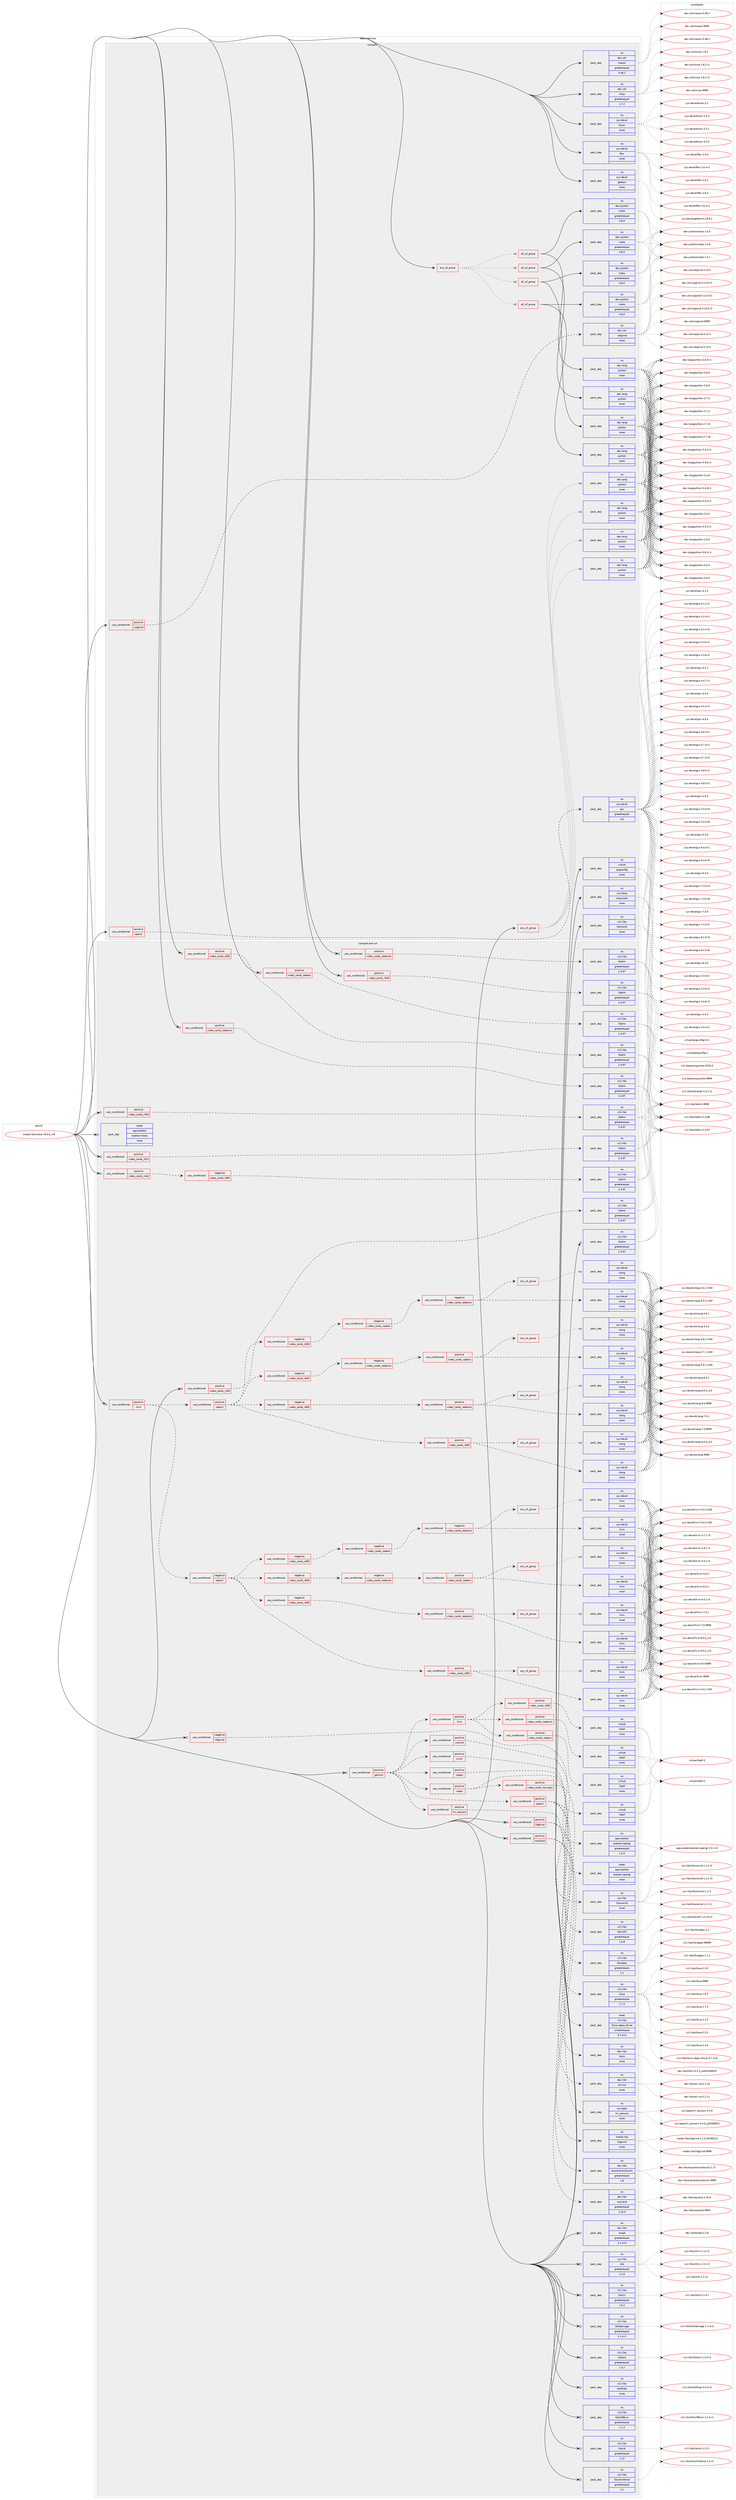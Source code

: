 digraph prolog {

# *************
# Graph options
# *************

newrank=true;
concentrate=true;
compound=true;
graph [rankdir=LR,fontname=Helvetica,fontsize=10,ranksep=1.5];#, ranksep=2.5, nodesep=0.2];
edge  [arrowhead=vee];
node  [fontname=Helvetica,fontsize=10];

# **********
# The ebuild
# **********

subgraph cluster_leftcol {
color=gray;
rank=same;
label=<<i>ebuild</i>>;
id [label="media-libs/mesa-19.0.0_rc6", color=red, width=4, href="../media-libs/mesa-19.0.0_rc6.svg"];
}

# ****************
# The dependencies
# ****************

subgraph cluster_midcol {
color=gray;
label=<<i>dependencies</i>>;
subgraph cluster_compile {
fillcolor="#eeeeee";
style=filled;
label=<<i>compile</i>>;
subgraph any25259 {
dependency1616060 [label=<<TABLE BORDER="0" CELLBORDER="1" CELLSPACING="0" CELLPADDING="4"><TR><TD CELLPADDING="10">any_of_group</TD></TR></TABLE>>, shape=none, color=red];subgraph all739 {
dependency1616061 [label=<<TABLE BORDER="0" CELLBORDER="1" CELLSPACING="0" CELLPADDING="4"><TR><TD CELLPADDING="10">all_of_group</TD></TR></TABLE>>, shape=none, color=red];subgraph pack1154784 {
dependency1616062 [label=<<TABLE BORDER="0" CELLBORDER="1" CELLSPACING="0" CELLPADDING="4" WIDTH="220"><TR><TD ROWSPAN="6" CELLPADDING="30">pack_dep</TD></TR><TR><TD WIDTH="110">no</TD></TR><TR><TD>dev-lang</TD></TR><TR><TD>python</TD></TR><TR><TD>none</TD></TR><TR><TD></TD></TR></TABLE>>, shape=none, color=blue];
}
dependency1616061:e -> dependency1616062:w [weight=20,style="solid",arrowhead="inv"];
subgraph pack1154785 {
dependency1616063 [label=<<TABLE BORDER="0" CELLBORDER="1" CELLSPACING="0" CELLPADDING="4" WIDTH="220"><TR><TD ROWSPAN="6" CELLPADDING="30">pack_dep</TD></TR><TR><TD WIDTH="110">no</TD></TR><TR><TD>dev-python</TD></TR><TR><TD>mako</TD></TR><TR><TD>greaterequal</TD></TR><TR><TD>0.8.0</TD></TR></TABLE>>, shape=none, color=blue];
}
dependency1616061:e -> dependency1616063:w [weight=20,style="solid",arrowhead="inv"];
}
dependency1616060:e -> dependency1616061:w [weight=20,style="dotted",arrowhead="oinv"];
subgraph all740 {
dependency1616064 [label=<<TABLE BORDER="0" CELLBORDER="1" CELLSPACING="0" CELLPADDING="4"><TR><TD CELLPADDING="10">all_of_group</TD></TR></TABLE>>, shape=none, color=red];subgraph pack1154786 {
dependency1616065 [label=<<TABLE BORDER="0" CELLBORDER="1" CELLSPACING="0" CELLPADDING="4" WIDTH="220"><TR><TD ROWSPAN="6" CELLPADDING="30">pack_dep</TD></TR><TR><TD WIDTH="110">no</TD></TR><TR><TD>dev-lang</TD></TR><TR><TD>python</TD></TR><TR><TD>none</TD></TR><TR><TD></TD></TR></TABLE>>, shape=none, color=blue];
}
dependency1616064:e -> dependency1616065:w [weight=20,style="solid",arrowhead="inv"];
subgraph pack1154787 {
dependency1616066 [label=<<TABLE BORDER="0" CELLBORDER="1" CELLSPACING="0" CELLPADDING="4" WIDTH="220"><TR><TD ROWSPAN="6" CELLPADDING="30">pack_dep</TD></TR><TR><TD WIDTH="110">no</TD></TR><TR><TD>dev-python</TD></TR><TR><TD>mako</TD></TR><TR><TD>greaterequal</TD></TR><TR><TD>0.8.0</TD></TR></TABLE>>, shape=none, color=blue];
}
dependency1616064:e -> dependency1616066:w [weight=20,style="solid",arrowhead="inv"];
}
dependency1616060:e -> dependency1616064:w [weight=20,style="dotted",arrowhead="oinv"];
subgraph all741 {
dependency1616067 [label=<<TABLE BORDER="0" CELLBORDER="1" CELLSPACING="0" CELLPADDING="4"><TR><TD CELLPADDING="10">all_of_group</TD></TR></TABLE>>, shape=none, color=red];subgraph pack1154788 {
dependency1616068 [label=<<TABLE BORDER="0" CELLBORDER="1" CELLSPACING="0" CELLPADDING="4" WIDTH="220"><TR><TD ROWSPAN="6" CELLPADDING="30">pack_dep</TD></TR><TR><TD WIDTH="110">no</TD></TR><TR><TD>dev-lang</TD></TR><TR><TD>python</TD></TR><TR><TD>none</TD></TR><TR><TD></TD></TR></TABLE>>, shape=none, color=blue];
}
dependency1616067:e -> dependency1616068:w [weight=20,style="solid",arrowhead="inv"];
subgraph pack1154789 {
dependency1616069 [label=<<TABLE BORDER="0" CELLBORDER="1" CELLSPACING="0" CELLPADDING="4" WIDTH="220"><TR><TD ROWSPAN="6" CELLPADDING="30">pack_dep</TD></TR><TR><TD WIDTH="110">no</TD></TR><TR><TD>dev-python</TD></TR><TR><TD>mako</TD></TR><TR><TD>greaterequal</TD></TR><TR><TD>0.8.0</TD></TR></TABLE>>, shape=none, color=blue];
}
dependency1616067:e -> dependency1616069:w [weight=20,style="solid",arrowhead="inv"];
}
dependency1616060:e -> dependency1616067:w [weight=20,style="dotted",arrowhead="oinv"];
subgraph all742 {
dependency1616070 [label=<<TABLE BORDER="0" CELLBORDER="1" CELLSPACING="0" CELLPADDING="4"><TR><TD CELLPADDING="10">all_of_group</TD></TR></TABLE>>, shape=none, color=red];subgraph pack1154790 {
dependency1616071 [label=<<TABLE BORDER="0" CELLBORDER="1" CELLSPACING="0" CELLPADDING="4" WIDTH="220"><TR><TD ROWSPAN="6" CELLPADDING="30">pack_dep</TD></TR><TR><TD WIDTH="110">no</TD></TR><TR><TD>dev-lang</TD></TR><TR><TD>python</TD></TR><TR><TD>none</TD></TR><TR><TD></TD></TR></TABLE>>, shape=none, color=blue];
}
dependency1616070:e -> dependency1616071:w [weight=20,style="solid",arrowhead="inv"];
subgraph pack1154791 {
dependency1616072 [label=<<TABLE BORDER="0" CELLBORDER="1" CELLSPACING="0" CELLPADDING="4" WIDTH="220"><TR><TD ROWSPAN="6" CELLPADDING="30">pack_dep</TD></TR><TR><TD WIDTH="110">no</TD></TR><TR><TD>dev-python</TD></TR><TR><TD>mako</TD></TR><TR><TD>greaterequal</TD></TR><TR><TD>0.8.0</TD></TR></TABLE>>, shape=none, color=blue];
}
dependency1616070:e -> dependency1616072:w [weight=20,style="solid",arrowhead="inv"];
}
dependency1616060:e -> dependency1616070:w [weight=20,style="dotted",arrowhead="oinv"];
}
id:e -> dependency1616060:w [weight=20,style="solid",arrowhead="vee"];
subgraph any25260 {
dependency1616073 [label=<<TABLE BORDER="0" CELLBORDER="1" CELLSPACING="0" CELLPADDING="4"><TR><TD CELLPADDING="10">any_of_group</TD></TR></TABLE>>, shape=none, color=red];subgraph pack1154792 {
dependency1616074 [label=<<TABLE BORDER="0" CELLBORDER="1" CELLSPACING="0" CELLPADDING="4" WIDTH="220"><TR><TD ROWSPAN="6" CELLPADDING="30">pack_dep</TD></TR><TR><TD WIDTH="110">no</TD></TR><TR><TD>dev-lang</TD></TR><TR><TD>python</TD></TR><TR><TD>none</TD></TR><TR><TD></TD></TR></TABLE>>, shape=none, color=blue];
}
dependency1616073:e -> dependency1616074:w [weight=20,style="dotted",arrowhead="oinv"];
subgraph pack1154793 {
dependency1616075 [label=<<TABLE BORDER="0" CELLBORDER="1" CELLSPACING="0" CELLPADDING="4" WIDTH="220"><TR><TD ROWSPAN="6" CELLPADDING="30">pack_dep</TD></TR><TR><TD WIDTH="110">no</TD></TR><TR><TD>dev-lang</TD></TR><TR><TD>python</TD></TR><TR><TD>none</TD></TR><TR><TD></TD></TR></TABLE>>, shape=none, color=blue];
}
dependency1616073:e -> dependency1616075:w [weight=20,style="dotted",arrowhead="oinv"];
subgraph pack1154794 {
dependency1616076 [label=<<TABLE BORDER="0" CELLBORDER="1" CELLSPACING="0" CELLPADDING="4" WIDTH="220"><TR><TD ROWSPAN="6" CELLPADDING="30">pack_dep</TD></TR><TR><TD WIDTH="110">no</TD></TR><TR><TD>dev-lang</TD></TR><TR><TD>python</TD></TR><TR><TD>none</TD></TR><TR><TD></TD></TR></TABLE>>, shape=none, color=blue];
}
dependency1616073:e -> dependency1616076:w [weight=20,style="dotted",arrowhead="oinv"];
subgraph pack1154795 {
dependency1616077 [label=<<TABLE BORDER="0" CELLBORDER="1" CELLSPACING="0" CELLPADDING="4" WIDTH="220"><TR><TD ROWSPAN="6" CELLPADDING="30">pack_dep</TD></TR><TR><TD WIDTH="110">no</TD></TR><TR><TD>dev-lang</TD></TR><TR><TD>python</TD></TR><TR><TD>none</TD></TR><TR><TD></TD></TR></TABLE>>, shape=none, color=blue];
}
dependency1616073:e -> dependency1616077:w [weight=20,style="dotted",arrowhead="oinv"];
}
id:e -> dependency1616073:w [weight=20,style="solid",arrowhead="vee"];
subgraph cond435281 {
dependency1616078 [label=<<TABLE BORDER="0" CELLBORDER="1" CELLSPACING="0" CELLPADDING="4"><TR><TD ROWSPAN="3" CELLPADDING="10">use_conditional</TD></TR><TR><TD>positive</TD></TR><TR><TD>opencl</TD></TR></TABLE>>, shape=none, color=red];
subgraph pack1154796 {
dependency1616079 [label=<<TABLE BORDER="0" CELLBORDER="1" CELLSPACING="0" CELLPADDING="4" WIDTH="220"><TR><TD ROWSPAN="6" CELLPADDING="30">pack_dep</TD></TR><TR><TD WIDTH="110">no</TD></TR><TR><TD>sys-devel</TD></TR><TR><TD>gcc</TD></TR><TR><TD>greaterequal</TD></TR><TR><TD>4.6</TD></TR></TABLE>>, shape=none, color=blue];
}
dependency1616078:e -> dependency1616079:w [weight=20,style="dashed",arrowhead="vee"];
}
id:e -> dependency1616078:w [weight=20,style="solid",arrowhead="vee"];
subgraph cond435282 {
dependency1616080 [label=<<TABLE BORDER="0" CELLBORDER="1" CELLSPACING="0" CELLPADDING="4"><TR><TD ROWSPAN="3" CELLPADDING="10">use_conditional</TD></TR><TR><TD>positive</TD></TR><TR><TD>valgrind</TD></TR></TABLE>>, shape=none, color=red];
subgraph pack1154797 {
dependency1616081 [label=<<TABLE BORDER="0" CELLBORDER="1" CELLSPACING="0" CELLPADDING="4" WIDTH="220"><TR><TD ROWSPAN="6" CELLPADDING="30">pack_dep</TD></TR><TR><TD WIDTH="110">no</TD></TR><TR><TD>dev-util</TD></TR><TR><TD>valgrind</TD></TR><TR><TD>none</TD></TR><TR><TD></TD></TR></TABLE>>, shape=none, color=blue];
}
dependency1616080:e -> dependency1616081:w [weight=20,style="dashed",arrowhead="vee"];
}
id:e -> dependency1616080:w [weight=20,style="solid",arrowhead="vee"];
subgraph pack1154798 {
dependency1616082 [label=<<TABLE BORDER="0" CELLBORDER="1" CELLSPACING="0" CELLPADDING="4" WIDTH="220"><TR><TD ROWSPAN="6" CELLPADDING="30">pack_dep</TD></TR><TR><TD WIDTH="110">no</TD></TR><TR><TD>dev-util</TD></TR><TR><TD>meson</TD></TR><TR><TD>greaterequal</TD></TR><TR><TD>0.48.2</TD></TR></TABLE>>, shape=none, color=blue];
}
id:e -> dependency1616082:w [weight=20,style="solid",arrowhead="vee"];
subgraph pack1154799 {
dependency1616083 [label=<<TABLE BORDER="0" CELLBORDER="1" CELLSPACING="0" CELLPADDING="4" WIDTH="220"><TR><TD ROWSPAN="6" CELLPADDING="30">pack_dep</TD></TR><TR><TD WIDTH="110">no</TD></TR><TR><TD>dev-util</TD></TR><TR><TD>ninja</TD></TR><TR><TD>greaterequal</TD></TR><TR><TD>1.7.2</TD></TR></TABLE>>, shape=none, color=blue];
}
id:e -> dependency1616083:w [weight=20,style="solid",arrowhead="vee"];
subgraph pack1154800 {
dependency1616084 [label=<<TABLE BORDER="0" CELLBORDER="1" CELLSPACING="0" CELLPADDING="4" WIDTH="220"><TR><TD ROWSPAN="6" CELLPADDING="30">pack_dep</TD></TR><TR><TD WIDTH="110">no</TD></TR><TR><TD>sys-devel</TD></TR><TR><TD>bison</TD></TR><TR><TD>none</TD></TR><TR><TD></TD></TR></TABLE>>, shape=none, color=blue];
}
id:e -> dependency1616084:w [weight=20,style="solid",arrowhead="vee"];
subgraph pack1154801 {
dependency1616085 [label=<<TABLE BORDER="0" CELLBORDER="1" CELLSPACING="0" CELLPADDING="4" WIDTH="220"><TR><TD ROWSPAN="6" CELLPADDING="30">pack_dep</TD></TR><TR><TD WIDTH="110">no</TD></TR><TR><TD>sys-devel</TD></TR><TR><TD>flex</TD></TR><TR><TD>none</TD></TR><TR><TD></TD></TR></TABLE>>, shape=none, color=blue];
}
id:e -> dependency1616085:w [weight=20,style="solid",arrowhead="vee"];
subgraph pack1154802 {
dependency1616086 [label=<<TABLE BORDER="0" CELLBORDER="1" CELLSPACING="0" CELLPADDING="4" WIDTH="220"><TR><TD ROWSPAN="6" CELLPADDING="30">pack_dep</TD></TR><TR><TD WIDTH="110">no</TD></TR><TR><TD>sys-devel</TD></TR><TR><TD>gettext</TD></TR><TR><TD>none</TD></TR><TR><TD></TD></TR></TABLE>>, shape=none, color=blue];
}
id:e -> dependency1616086:w [weight=20,style="solid",arrowhead="vee"];
subgraph pack1154803 {
dependency1616087 [label=<<TABLE BORDER="0" CELLBORDER="1" CELLSPACING="0" CELLPADDING="4" WIDTH="220"><TR><TD ROWSPAN="6" CELLPADDING="30">pack_dep</TD></TR><TR><TD WIDTH="110">no</TD></TR><TR><TD>virtual</TD></TR><TR><TD>pkgconfig</TD></TR><TR><TD>none</TD></TR><TR><TD></TD></TR></TABLE>>, shape=none, color=blue];
}
id:e -> dependency1616087:w [weight=20,style="solid",arrowhead="vee"];
subgraph pack1154804 {
dependency1616088 [label=<<TABLE BORDER="0" CELLBORDER="1" CELLSPACING="0" CELLPADDING="4" WIDTH="220"><TR><TD ROWSPAN="6" CELLPADDING="30">pack_dep</TD></TR><TR><TD WIDTH="110">no</TD></TR><TR><TD>x11-base</TD></TR><TR><TD>xorg-proto</TD></TR><TR><TD>none</TD></TR><TR><TD></TD></TR></TABLE>>, shape=none, color=blue];
}
id:e -> dependency1616088:w [weight=20,style="solid",arrowhead="vee"];
subgraph pack1154805 {
dependency1616089 [label=<<TABLE BORDER="0" CELLBORDER="1" CELLSPACING="0" CELLPADDING="4" WIDTH="220"><TR><TD ROWSPAN="6" CELLPADDING="30">pack_dep</TD></TR><TR><TD WIDTH="110">no</TD></TR><TR><TD>x11-libs</TD></TR><TR><TD>libXrandr</TD></TR><TR><TD>none</TD></TR><TR><TD></TD></TR></TABLE>>, shape=none, color=blue];
}
id:e -> dependency1616089:w [weight=20,style="solid",arrowhead="vee"];
}
subgraph cluster_compileandrun {
fillcolor="#eeeeee";
style=filled;
label=<<i>compile and run</i>>;
subgraph cond435283 {
dependency1616090 [label=<<TABLE BORDER="0" CELLBORDER="1" CELLSPACING="0" CELLPADDING="4"><TR><TD ROWSPAN="3" CELLPADDING="10">use_conditional</TD></TR><TR><TD>negative</TD></TR><TR><TD>libglvnd</TD></TR></TABLE>>, shape=none, color=red];
subgraph pack1154806 {
dependency1616091 [label=<<TABLE BORDER="0" CELLBORDER="1" CELLSPACING="0" CELLPADDING="4" WIDTH="220"><TR><TD ROWSPAN="6" CELLPADDING="30">pack_dep</TD></TR><TR><TD WIDTH="110">no</TD></TR><TR><TD>app-eselect</TD></TR><TR><TD>eselect-opengl</TD></TR><TR><TD>greaterequal</TD></TR><TR><TD>1.3.0</TD></TR></TABLE>>, shape=none, color=blue];
}
dependency1616090:e -> dependency1616091:w [weight=20,style="dashed",arrowhead="vee"];
}
id:e -> dependency1616090:w [weight=20,style="solid",arrowhead="odotvee"];
subgraph cond435284 {
dependency1616092 [label=<<TABLE BORDER="0" CELLBORDER="1" CELLSPACING="0" CELLPADDING="4"><TR><TD ROWSPAN="3" CELLPADDING="10">use_conditional</TD></TR><TR><TD>positive</TD></TR><TR><TD>gallium</TD></TR></TABLE>>, shape=none, color=red];
subgraph cond435285 {
dependency1616093 [label=<<TABLE BORDER="0" CELLBORDER="1" CELLSPACING="0" CELLPADDING="4"><TR><TD ROWSPAN="3" CELLPADDING="10">use_conditional</TD></TR><TR><TD>positive</TD></TR><TR><TD>unwind</TD></TR></TABLE>>, shape=none, color=red];
subgraph pack1154807 {
dependency1616094 [label=<<TABLE BORDER="0" CELLBORDER="1" CELLSPACING="0" CELLPADDING="4" WIDTH="220"><TR><TD ROWSPAN="6" CELLPADDING="30">pack_dep</TD></TR><TR><TD WIDTH="110">no</TD></TR><TR><TD>sys-libs</TD></TR><TR><TD>libunwind</TD></TR><TR><TD>none</TD></TR><TR><TD></TD></TR></TABLE>>, shape=none, color=blue];
}
dependency1616093:e -> dependency1616094:w [weight=20,style="dashed",arrowhead="vee"];
}
dependency1616092:e -> dependency1616093:w [weight=20,style="dashed",arrowhead="vee"];
subgraph cond435286 {
dependency1616095 [label=<<TABLE BORDER="0" CELLBORDER="1" CELLSPACING="0" CELLPADDING="4"><TR><TD ROWSPAN="3" CELLPADDING="10">use_conditional</TD></TR><TR><TD>positive</TD></TR><TR><TD>llvm</TD></TR></TABLE>>, shape=none, color=red];
subgraph cond435287 {
dependency1616096 [label=<<TABLE BORDER="0" CELLBORDER="1" CELLSPACING="0" CELLPADDING="4"><TR><TD ROWSPAN="3" CELLPADDING="10">use_conditional</TD></TR><TR><TD>positive</TD></TR><TR><TD>video_cards_radeonsi</TD></TR></TABLE>>, shape=none, color=red];
subgraph pack1154808 {
dependency1616097 [label=<<TABLE BORDER="0" CELLBORDER="1" CELLSPACING="0" CELLPADDING="4" WIDTH="220"><TR><TD ROWSPAN="6" CELLPADDING="30">pack_dep</TD></TR><TR><TD WIDTH="110">no</TD></TR><TR><TD>virtual</TD></TR><TR><TD>libelf</TD></TR><TR><TD>none</TD></TR><TR><TD></TD></TR></TABLE>>, shape=none, color=blue];
}
dependency1616096:e -> dependency1616097:w [weight=20,style="dashed",arrowhead="vee"];
}
dependency1616095:e -> dependency1616096:w [weight=20,style="dashed",arrowhead="vee"];
subgraph cond435288 {
dependency1616098 [label=<<TABLE BORDER="0" CELLBORDER="1" CELLSPACING="0" CELLPADDING="4"><TR><TD ROWSPAN="3" CELLPADDING="10">use_conditional</TD></TR><TR><TD>positive</TD></TR><TR><TD>video_cards_r600</TD></TR></TABLE>>, shape=none, color=red];
subgraph pack1154809 {
dependency1616099 [label=<<TABLE BORDER="0" CELLBORDER="1" CELLSPACING="0" CELLPADDING="4" WIDTH="220"><TR><TD ROWSPAN="6" CELLPADDING="30">pack_dep</TD></TR><TR><TD WIDTH="110">no</TD></TR><TR><TD>virtual</TD></TR><TR><TD>libelf</TD></TR><TR><TD>none</TD></TR><TR><TD></TD></TR></TABLE>>, shape=none, color=blue];
}
dependency1616098:e -> dependency1616099:w [weight=20,style="dashed",arrowhead="vee"];
}
dependency1616095:e -> dependency1616098:w [weight=20,style="dashed",arrowhead="vee"];
subgraph cond435289 {
dependency1616100 [label=<<TABLE BORDER="0" CELLBORDER="1" CELLSPACING="0" CELLPADDING="4"><TR><TD ROWSPAN="3" CELLPADDING="10">use_conditional</TD></TR><TR><TD>positive</TD></TR><TR><TD>video_cards_radeon</TD></TR></TABLE>>, shape=none, color=red];
subgraph pack1154810 {
dependency1616101 [label=<<TABLE BORDER="0" CELLBORDER="1" CELLSPACING="0" CELLPADDING="4" WIDTH="220"><TR><TD ROWSPAN="6" CELLPADDING="30">pack_dep</TD></TR><TR><TD WIDTH="110">no</TD></TR><TR><TD>virtual</TD></TR><TR><TD>libelf</TD></TR><TR><TD>none</TD></TR><TR><TD></TD></TR></TABLE>>, shape=none, color=blue];
}
dependency1616100:e -> dependency1616101:w [weight=20,style="dashed",arrowhead="vee"];
}
dependency1616095:e -> dependency1616100:w [weight=20,style="dashed",arrowhead="vee"];
}
dependency1616092:e -> dependency1616095:w [weight=20,style="dashed",arrowhead="vee"];
subgraph cond435290 {
dependency1616102 [label=<<TABLE BORDER="0" CELLBORDER="1" CELLSPACING="0" CELLPADDING="4"><TR><TD ROWSPAN="3" CELLPADDING="10">use_conditional</TD></TR><TR><TD>positive</TD></TR><TR><TD>lm_sensors</TD></TR></TABLE>>, shape=none, color=red];
subgraph pack1154811 {
dependency1616103 [label=<<TABLE BORDER="0" CELLBORDER="1" CELLSPACING="0" CELLPADDING="4" WIDTH="220"><TR><TD ROWSPAN="6" CELLPADDING="30">pack_dep</TD></TR><TR><TD WIDTH="110">no</TD></TR><TR><TD>sys-apps</TD></TR><TR><TD>lm_sensors</TD></TR><TR><TD>none</TD></TR><TR><TD></TD></TR></TABLE>>, shape=none, color=blue];
}
dependency1616102:e -> dependency1616103:w [weight=20,style="dashed",arrowhead="vee"];
}
dependency1616092:e -> dependency1616102:w [weight=20,style="dashed",arrowhead="vee"];
subgraph cond435291 {
dependency1616104 [label=<<TABLE BORDER="0" CELLBORDER="1" CELLSPACING="0" CELLPADDING="4"><TR><TD ROWSPAN="3" CELLPADDING="10">use_conditional</TD></TR><TR><TD>positive</TD></TR><TR><TD>opencl</TD></TR></TABLE>>, shape=none, color=red];
subgraph pack1154812 {
dependency1616105 [label=<<TABLE BORDER="0" CELLBORDER="1" CELLSPACING="0" CELLPADDING="4" WIDTH="220"><TR><TD ROWSPAN="6" CELLPADDING="30">pack_dep</TD></TR><TR><TD WIDTH="110">no</TD></TR><TR><TD>dev-libs</TD></TR><TR><TD>ocl-icd</TD></TR><TR><TD>none</TD></TR><TR><TD></TD></TR></TABLE>>, shape=none, color=blue];
}
dependency1616104:e -> dependency1616105:w [weight=20,style="dashed",arrowhead="vee"];
subgraph pack1154813 {
dependency1616106 [label=<<TABLE BORDER="0" CELLBORDER="1" CELLSPACING="0" CELLPADDING="4" WIDTH="220"><TR><TD ROWSPAN="6" CELLPADDING="30">pack_dep</TD></TR><TR><TD WIDTH="110">no</TD></TR><TR><TD>dev-libs</TD></TR><TR><TD>libclc</TD></TR><TR><TD>none</TD></TR><TR><TD></TD></TR></TABLE>>, shape=none, color=blue];
}
dependency1616104:e -> dependency1616106:w [weight=20,style="dashed",arrowhead="vee"];
subgraph pack1154814 {
dependency1616107 [label=<<TABLE BORDER="0" CELLBORDER="1" CELLSPACING="0" CELLPADDING="4" WIDTH="220"><TR><TD ROWSPAN="6" CELLPADDING="30">pack_dep</TD></TR><TR><TD WIDTH="110">no</TD></TR><TR><TD>virtual</TD></TR><TR><TD>libelf</TD></TR><TR><TD>none</TD></TR><TR><TD></TD></TR></TABLE>>, shape=none, color=blue];
}
dependency1616104:e -> dependency1616107:w [weight=20,style="dashed",arrowhead="vee"];
}
dependency1616092:e -> dependency1616104:w [weight=20,style="dashed",arrowhead="vee"];
subgraph cond435292 {
dependency1616108 [label=<<TABLE BORDER="0" CELLBORDER="1" CELLSPACING="0" CELLPADDING="4"><TR><TD ROWSPAN="3" CELLPADDING="10">use_conditional</TD></TR><TR><TD>positive</TD></TR><TR><TD>vaapi</TD></TR></TABLE>>, shape=none, color=red];
subgraph pack1154815 {
dependency1616109 [label=<<TABLE BORDER="0" CELLBORDER="1" CELLSPACING="0" CELLPADDING="4" WIDTH="220"><TR><TD ROWSPAN="6" CELLPADDING="30">pack_dep</TD></TR><TR><TD WIDTH="110">no</TD></TR><TR><TD>x11-libs</TD></TR><TR><TD>libva</TD></TR><TR><TD>greaterequal</TD></TR><TR><TD>1.7.3</TD></TR></TABLE>>, shape=none, color=blue];
}
dependency1616108:e -> dependency1616109:w [weight=20,style="dashed",arrowhead="vee"];
subgraph cond435293 {
dependency1616110 [label=<<TABLE BORDER="0" CELLBORDER="1" CELLSPACING="0" CELLPADDING="4"><TR><TD ROWSPAN="3" CELLPADDING="10">use_conditional</TD></TR><TR><TD>positive</TD></TR><TR><TD>video_cards_nouveau</TD></TR></TABLE>>, shape=none, color=red];
subgraph pack1154816 {
dependency1616111 [label=<<TABLE BORDER="0" CELLBORDER="1" CELLSPACING="0" CELLPADDING="4" WIDTH="220"><TR><TD ROWSPAN="6" CELLPADDING="30">pack_dep</TD></TR><TR><TD WIDTH="110">weak</TD></TR><TR><TD>x11-libs</TD></TR><TR><TD>libva-vdpau-driver</TD></TR><TR><TD>smallerequal</TD></TR><TR><TD>0.7.4-r3</TD></TR></TABLE>>, shape=none, color=blue];
}
dependency1616110:e -> dependency1616111:w [weight=20,style="dashed",arrowhead="vee"];
}
dependency1616108:e -> dependency1616110:w [weight=20,style="dashed",arrowhead="vee"];
}
dependency1616092:e -> dependency1616108:w [weight=20,style="dashed",arrowhead="vee"];
subgraph cond435294 {
dependency1616112 [label=<<TABLE BORDER="0" CELLBORDER="1" CELLSPACING="0" CELLPADDING="4"><TR><TD ROWSPAN="3" CELLPADDING="10">use_conditional</TD></TR><TR><TD>positive</TD></TR><TR><TD>vdpau</TD></TR></TABLE>>, shape=none, color=red];
subgraph pack1154817 {
dependency1616113 [label=<<TABLE BORDER="0" CELLBORDER="1" CELLSPACING="0" CELLPADDING="4" WIDTH="220"><TR><TD ROWSPAN="6" CELLPADDING="30">pack_dep</TD></TR><TR><TD WIDTH="110">no</TD></TR><TR><TD>x11-libs</TD></TR><TR><TD>libvdpau</TD></TR><TR><TD>greaterequal</TD></TR><TR><TD>1.1</TD></TR></TABLE>>, shape=none, color=blue];
}
dependency1616112:e -> dependency1616113:w [weight=20,style="dashed",arrowhead="vee"];
}
dependency1616092:e -> dependency1616112:w [weight=20,style="dashed",arrowhead="vee"];
subgraph cond435295 {
dependency1616114 [label=<<TABLE BORDER="0" CELLBORDER="1" CELLSPACING="0" CELLPADDING="4"><TR><TD ROWSPAN="3" CELLPADDING="10">use_conditional</TD></TR><TR><TD>positive</TD></TR><TR><TD>xvmc</TD></TR></TABLE>>, shape=none, color=red];
subgraph pack1154818 {
dependency1616115 [label=<<TABLE BORDER="0" CELLBORDER="1" CELLSPACING="0" CELLPADDING="4" WIDTH="220"><TR><TD ROWSPAN="6" CELLPADDING="30">pack_dep</TD></TR><TR><TD WIDTH="110">no</TD></TR><TR><TD>x11-libs</TD></TR><TR><TD>libXvMC</TD></TR><TR><TD>greaterequal</TD></TR><TR><TD>1.0.8</TD></TR></TABLE>>, shape=none, color=blue];
}
dependency1616114:e -> dependency1616115:w [weight=20,style="dashed",arrowhead="vee"];
}
dependency1616092:e -> dependency1616114:w [weight=20,style="dashed",arrowhead="vee"];
}
id:e -> dependency1616092:w [weight=20,style="solid",arrowhead="odotvee"];
subgraph cond435296 {
dependency1616116 [label=<<TABLE BORDER="0" CELLBORDER="1" CELLSPACING="0" CELLPADDING="4"><TR><TD ROWSPAN="3" CELLPADDING="10">use_conditional</TD></TR><TR><TD>positive</TD></TR><TR><TD>libglvnd</TD></TR></TABLE>>, shape=none, color=red];
subgraph pack1154819 {
dependency1616117 [label=<<TABLE BORDER="0" CELLBORDER="1" CELLSPACING="0" CELLPADDING="4" WIDTH="220"><TR><TD ROWSPAN="6" CELLPADDING="30">pack_dep</TD></TR><TR><TD WIDTH="110">no</TD></TR><TR><TD>media-libs</TD></TR><TR><TD>libglvnd</TD></TR><TR><TD>none</TD></TR><TR><TD></TD></TR></TABLE>>, shape=none, color=blue];
}
dependency1616116:e -> dependency1616117:w [weight=20,style="dashed",arrowhead="vee"];
subgraph pack1154820 {
dependency1616118 [label=<<TABLE BORDER="0" CELLBORDER="1" CELLSPACING="0" CELLPADDING="4" WIDTH="220"><TR><TD ROWSPAN="6" CELLPADDING="30">pack_dep</TD></TR><TR><TD WIDTH="110">weak</TD></TR><TR><TD>app-eselect</TD></TR><TR><TD>eselect-opengl</TD></TR><TR><TD>none</TD></TR><TR><TD></TD></TR></TABLE>>, shape=none, color=blue];
}
dependency1616116:e -> dependency1616118:w [weight=20,style="dashed",arrowhead="vee"];
}
id:e -> dependency1616116:w [weight=20,style="solid",arrowhead="odotvee"];
subgraph cond435297 {
dependency1616119 [label=<<TABLE BORDER="0" CELLBORDER="1" CELLSPACING="0" CELLPADDING="4"><TR><TD ROWSPAN="3" CELLPADDING="10">use_conditional</TD></TR><TR><TD>positive</TD></TR><TR><TD>llvm</TD></TR></TABLE>>, shape=none, color=red];
subgraph cond435298 {
dependency1616120 [label=<<TABLE BORDER="0" CELLBORDER="1" CELLSPACING="0" CELLPADDING="4"><TR><TD ROWSPAN="3" CELLPADDING="10">use_conditional</TD></TR><TR><TD>positive</TD></TR><TR><TD>opencl</TD></TR></TABLE>>, shape=none, color=red];
subgraph cond435299 {
dependency1616121 [label=<<TABLE BORDER="0" CELLBORDER="1" CELLSPACING="0" CELLPADDING="4"><TR><TD ROWSPAN="3" CELLPADDING="10">use_conditional</TD></TR><TR><TD>positive</TD></TR><TR><TD>video_cards_r600</TD></TR></TABLE>>, shape=none, color=red];
subgraph any25261 {
dependency1616122 [label=<<TABLE BORDER="0" CELLBORDER="1" CELLSPACING="0" CELLPADDING="4"><TR><TD CELLPADDING="10">any_of_group</TD></TR></TABLE>>, shape=none, color=red];subgraph pack1154821 {
dependency1616123 [label=<<TABLE BORDER="0" CELLBORDER="1" CELLSPACING="0" CELLPADDING="4" WIDTH="220"><TR><TD ROWSPAN="6" CELLPADDING="30">pack_dep</TD></TR><TR><TD WIDTH="110">no</TD></TR><TR><TD>sys-devel</TD></TR><TR><TD>clang</TD></TR><TR><TD>none</TD></TR><TR><TD></TD></TR></TABLE>>, shape=none, color=blue];
}
dependency1616122:e -> dependency1616123:w [weight=20,style="dotted",arrowhead="oinv"];
}
dependency1616121:e -> dependency1616122:w [weight=20,style="dashed",arrowhead="vee"];
subgraph pack1154822 {
dependency1616124 [label=<<TABLE BORDER="0" CELLBORDER="1" CELLSPACING="0" CELLPADDING="4" WIDTH="220"><TR><TD ROWSPAN="6" CELLPADDING="30">pack_dep</TD></TR><TR><TD WIDTH="110">no</TD></TR><TR><TD>sys-devel</TD></TR><TR><TD>clang</TD></TR><TR><TD>none</TD></TR><TR><TD></TD></TR></TABLE>>, shape=none, color=blue];
}
dependency1616121:e -> dependency1616124:w [weight=20,style="dashed",arrowhead="vee"];
}
dependency1616120:e -> dependency1616121:w [weight=20,style="dashed",arrowhead="vee"];
subgraph cond435300 {
dependency1616125 [label=<<TABLE BORDER="0" CELLBORDER="1" CELLSPACING="0" CELLPADDING="4"><TR><TD ROWSPAN="3" CELLPADDING="10">use_conditional</TD></TR><TR><TD>negative</TD></TR><TR><TD>video_cards_r600</TD></TR></TABLE>>, shape=none, color=red];
subgraph cond435301 {
dependency1616126 [label=<<TABLE BORDER="0" CELLBORDER="1" CELLSPACING="0" CELLPADDING="4"><TR><TD ROWSPAN="3" CELLPADDING="10">use_conditional</TD></TR><TR><TD>positive</TD></TR><TR><TD>video_cards_radeonsi</TD></TR></TABLE>>, shape=none, color=red];
subgraph any25262 {
dependency1616127 [label=<<TABLE BORDER="0" CELLBORDER="1" CELLSPACING="0" CELLPADDING="4"><TR><TD CELLPADDING="10">any_of_group</TD></TR></TABLE>>, shape=none, color=red];subgraph pack1154823 {
dependency1616128 [label=<<TABLE BORDER="0" CELLBORDER="1" CELLSPACING="0" CELLPADDING="4" WIDTH="220"><TR><TD ROWSPAN="6" CELLPADDING="30">pack_dep</TD></TR><TR><TD WIDTH="110">no</TD></TR><TR><TD>sys-devel</TD></TR><TR><TD>clang</TD></TR><TR><TD>none</TD></TR><TR><TD></TD></TR></TABLE>>, shape=none, color=blue];
}
dependency1616127:e -> dependency1616128:w [weight=20,style="dotted",arrowhead="oinv"];
}
dependency1616126:e -> dependency1616127:w [weight=20,style="dashed",arrowhead="vee"];
subgraph pack1154824 {
dependency1616129 [label=<<TABLE BORDER="0" CELLBORDER="1" CELLSPACING="0" CELLPADDING="4" WIDTH="220"><TR><TD ROWSPAN="6" CELLPADDING="30">pack_dep</TD></TR><TR><TD WIDTH="110">no</TD></TR><TR><TD>sys-devel</TD></TR><TR><TD>clang</TD></TR><TR><TD>none</TD></TR><TR><TD></TD></TR></TABLE>>, shape=none, color=blue];
}
dependency1616126:e -> dependency1616129:w [weight=20,style="dashed",arrowhead="vee"];
}
dependency1616125:e -> dependency1616126:w [weight=20,style="dashed",arrowhead="vee"];
}
dependency1616120:e -> dependency1616125:w [weight=20,style="dashed",arrowhead="vee"];
subgraph cond435302 {
dependency1616130 [label=<<TABLE BORDER="0" CELLBORDER="1" CELLSPACING="0" CELLPADDING="4"><TR><TD ROWSPAN="3" CELLPADDING="10">use_conditional</TD></TR><TR><TD>negative</TD></TR><TR><TD>video_cards_r600</TD></TR></TABLE>>, shape=none, color=red];
subgraph cond435303 {
dependency1616131 [label=<<TABLE BORDER="0" CELLBORDER="1" CELLSPACING="0" CELLPADDING="4"><TR><TD ROWSPAN="3" CELLPADDING="10">use_conditional</TD></TR><TR><TD>negative</TD></TR><TR><TD>video_cards_radeonsi</TD></TR></TABLE>>, shape=none, color=red];
subgraph cond435304 {
dependency1616132 [label=<<TABLE BORDER="0" CELLBORDER="1" CELLSPACING="0" CELLPADDING="4"><TR><TD ROWSPAN="3" CELLPADDING="10">use_conditional</TD></TR><TR><TD>positive</TD></TR><TR><TD>video_cards_radeon</TD></TR></TABLE>>, shape=none, color=red];
subgraph any25263 {
dependency1616133 [label=<<TABLE BORDER="0" CELLBORDER="1" CELLSPACING="0" CELLPADDING="4"><TR><TD CELLPADDING="10">any_of_group</TD></TR></TABLE>>, shape=none, color=red];subgraph pack1154825 {
dependency1616134 [label=<<TABLE BORDER="0" CELLBORDER="1" CELLSPACING="0" CELLPADDING="4" WIDTH="220"><TR><TD ROWSPAN="6" CELLPADDING="30">pack_dep</TD></TR><TR><TD WIDTH="110">no</TD></TR><TR><TD>sys-devel</TD></TR><TR><TD>clang</TD></TR><TR><TD>none</TD></TR><TR><TD></TD></TR></TABLE>>, shape=none, color=blue];
}
dependency1616133:e -> dependency1616134:w [weight=20,style="dotted",arrowhead="oinv"];
}
dependency1616132:e -> dependency1616133:w [weight=20,style="dashed",arrowhead="vee"];
subgraph pack1154826 {
dependency1616135 [label=<<TABLE BORDER="0" CELLBORDER="1" CELLSPACING="0" CELLPADDING="4" WIDTH="220"><TR><TD ROWSPAN="6" CELLPADDING="30">pack_dep</TD></TR><TR><TD WIDTH="110">no</TD></TR><TR><TD>sys-devel</TD></TR><TR><TD>clang</TD></TR><TR><TD>none</TD></TR><TR><TD></TD></TR></TABLE>>, shape=none, color=blue];
}
dependency1616132:e -> dependency1616135:w [weight=20,style="dashed",arrowhead="vee"];
}
dependency1616131:e -> dependency1616132:w [weight=20,style="dashed",arrowhead="vee"];
}
dependency1616130:e -> dependency1616131:w [weight=20,style="dashed",arrowhead="vee"];
}
dependency1616120:e -> dependency1616130:w [weight=20,style="dashed",arrowhead="vee"];
subgraph cond435305 {
dependency1616136 [label=<<TABLE BORDER="0" CELLBORDER="1" CELLSPACING="0" CELLPADDING="4"><TR><TD ROWSPAN="3" CELLPADDING="10">use_conditional</TD></TR><TR><TD>negative</TD></TR><TR><TD>video_cards_r600</TD></TR></TABLE>>, shape=none, color=red];
subgraph cond435306 {
dependency1616137 [label=<<TABLE BORDER="0" CELLBORDER="1" CELLSPACING="0" CELLPADDING="4"><TR><TD ROWSPAN="3" CELLPADDING="10">use_conditional</TD></TR><TR><TD>negative</TD></TR><TR><TD>video_cards_radeon</TD></TR></TABLE>>, shape=none, color=red];
subgraph cond435307 {
dependency1616138 [label=<<TABLE BORDER="0" CELLBORDER="1" CELLSPACING="0" CELLPADDING="4"><TR><TD ROWSPAN="3" CELLPADDING="10">use_conditional</TD></TR><TR><TD>negative</TD></TR><TR><TD>video_cards_radeonsi</TD></TR></TABLE>>, shape=none, color=red];
subgraph any25264 {
dependency1616139 [label=<<TABLE BORDER="0" CELLBORDER="1" CELLSPACING="0" CELLPADDING="4"><TR><TD CELLPADDING="10">any_of_group</TD></TR></TABLE>>, shape=none, color=red];subgraph pack1154827 {
dependency1616140 [label=<<TABLE BORDER="0" CELLBORDER="1" CELLSPACING="0" CELLPADDING="4" WIDTH="220"><TR><TD ROWSPAN="6" CELLPADDING="30">pack_dep</TD></TR><TR><TD WIDTH="110">no</TD></TR><TR><TD>sys-devel</TD></TR><TR><TD>clang</TD></TR><TR><TD>none</TD></TR><TR><TD></TD></TR></TABLE>>, shape=none, color=blue];
}
dependency1616139:e -> dependency1616140:w [weight=20,style="dotted",arrowhead="oinv"];
}
dependency1616138:e -> dependency1616139:w [weight=20,style="dashed",arrowhead="vee"];
subgraph pack1154828 {
dependency1616141 [label=<<TABLE BORDER="0" CELLBORDER="1" CELLSPACING="0" CELLPADDING="4" WIDTH="220"><TR><TD ROWSPAN="6" CELLPADDING="30">pack_dep</TD></TR><TR><TD WIDTH="110">no</TD></TR><TR><TD>sys-devel</TD></TR><TR><TD>clang</TD></TR><TR><TD>none</TD></TR><TR><TD></TD></TR></TABLE>>, shape=none, color=blue];
}
dependency1616138:e -> dependency1616141:w [weight=20,style="dashed",arrowhead="vee"];
}
dependency1616137:e -> dependency1616138:w [weight=20,style="dashed",arrowhead="vee"];
}
dependency1616136:e -> dependency1616137:w [weight=20,style="dashed",arrowhead="vee"];
}
dependency1616120:e -> dependency1616136:w [weight=20,style="dashed",arrowhead="vee"];
}
dependency1616119:e -> dependency1616120:w [weight=20,style="dashed",arrowhead="vee"];
subgraph cond435308 {
dependency1616142 [label=<<TABLE BORDER="0" CELLBORDER="1" CELLSPACING="0" CELLPADDING="4"><TR><TD ROWSPAN="3" CELLPADDING="10">use_conditional</TD></TR><TR><TD>negative</TD></TR><TR><TD>opencl</TD></TR></TABLE>>, shape=none, color=red];
subgraph cond435309 {
dependency1616143 [label=<<TABLE BORDER="0" CELLBORDER="1" CELLSPACING="0" CELLPADDING="4"><TR><TD ROWSPAN="3" CELLPADDING="10">use_conditional</TD></TR><TR><TD>positive</TD></TR><TR><TD>video_cards_r600</TD></TR></TABLE>>, shape=none, color=red];
subgraph any25265 {
dependency1616144 [label=<<TABLE BORDER="0" CELLBORDER="1" CELLSPACING="0" CELLPADDING="4"><TR><TD CELLPADDING="10">any_of_group</TD></TR></TABLE>>, shape=none, color=red];subgraph pack1154829 {
dependency1616145 [label=<<TABLE BORDER="0" CELLBORDER="1" CELLSPACING="0" CELLPADDING="4" WIDTH="220"><TR><TD ROWSPAN="6" CELLPADDING="30">pack_dep</TD></TR><TR><TD WIDTH="110">no</TD></TR><TR><TD>sys-devel</TD></TR><TR><TD>llvm</TD></TR><TR><TD>none</TD></TR><TR><TD></TD></TR></TABLE>>, shape=none, color=blue];
}
dependency1616144:e -> dependency1616145:w [weight=20,style="dotted",arrowhead="oinv"];
}
dependency1616143:e -> dependency1616144:w [weight=20,style="dashed",arrowhead="vee"];
subgraph pack1154830 {
dependency1616146 [label=<<TABLE BORDER="0" CELLBORDER="1" CELLSPACING="0" CELLPADDING="4" WIDTH="220"><TR><TD ROWSPAN="6" CELLPADDING="30">pack_dep</TD></TR><TR><TD WIDTH="110">no</TD></TR><TR><TD>sys-devel</TD></TR><TR><TD>llvm</TD></TR><TR><TD>none</TD></TR><TR><TD></TD></TR></TABLE>>, shape=none, color=blue];
}
dependency1616143:e -> dependency1616146:w [weight=20,style="dashed",arrowhead="vee"];
}
dependency1616142:e -> dependency1616143:w [weight=20,style="dashed",arrowhead="vee"];
subgraph cond435310 {
dependency1616147 [label=<<TABLE BORDER="0" CELLBORDER="1" CELLSPACING="0" CELLPADDING="4"><TR><TD ROWSPAN="3" CELLPADDING="10">use_conditional</TD></TR><TR><TD>negative</TD></TR><TR><TD>video_cards_r600</TD></TR></TABLE>>, shape=none, color=red];
subgraph cond435311 {
dependency1616148 [label=<<TABLE BORDER="0" CELLBORDER="1" CELLSPACING="0" CELLPADDING="4"><TR><TD ROWSPAN="3" CELLPADDING="10">use_conditional</TD></TR><TR><TD>positive</TD></TR><TR><TD>video_cards_radeonsi</TD></TR></TABLE>>, shape=none, color=red];
subgraph any25266 {
dependency1616149 [label=<<TABLE BORDER="0" CELLBORDER="1" CELLSPACING="0" CELLPADDING="4"><TR><TD CELLPADDING="10">any_of_group</TD></TR></TABLE>>, shape=none, color=red];subgraph pack1154831 {
dependency1616150 [label=<<TABLE BORDER="0" CELLBORDER="1" CELLSPACING="0" CELLPADDING="4" WIDTH="220"><TR><TD ROWSPAN="6" CELLPADDING="30">pack_dep</TD></TR><TR><TD WIDTH="110">no</TD></TR><TR><TD>sys-devel</TD></TR><TR><TD>llvm</TD></TR><TR><TD>none</TD></TR><TR><TD></TD></TR></TABLE>>, shape=none, color=blue];
}
dependency1616149:e -> dependency1616150:w [weight=20,style="dotted",arrowhead="oinv"];
}
dependency1616148:e -> dependency1616149:w [weight=20,style="dashed",arrowhead="vee"];
subgraph pack1154832 {
dependency1616151 [label=<<TABLE BORDER="0" CELLBORDER="1" CELLSPACING="0" CELLPADDING="4" WIDTH="220"><TR><TD ROWSPAN="6" CELLPADDING="30">pack_dep</TD></TR><TR><TD WIDTH="110">no</TD></TR><TR><TD>sys-devel</TD></TR><TR><TD>llvm</TD></TR><TR><TD>none</TD></TR><TR><TD></TD></TR></TABLE>>, shape=none, color=blue];
}
dependency1616148:e -> dependency1616151:w [weight=20,style="dashed",arrowhead="vee"];
}
dependency1616147:e -> dependency1616148:w [weight=20,style="dashed",arrowhead="vee"];
}
dependency1616142:e -> dependency1616147:w [weight=20,style="dashed",arrowhead="vee"];
subgraph cond435312 {
dependency1616152 [label=<<TABLE BORDER="0" CELLBORDER="1" CELLSPACING="0" CELLPADDING="4"><TR><TD ROWSPAN="3" CELLPADDING="10">use_conditional</TD></TR><TR><TD>negative</TD></TR><TR><TD>video_cards_r600</TD></TR></TABLE>>, shape=none, color=red];
subgraph cond435313 {
dependency1616153 [label=<<TABLE BORDER="0" CELLBORDER="1" CELLSPACING="0" CELLPADDING="4"><TR><TD ROWSPAN="3" CELLPADDING="10">use_conditional</TD></TR><TR><TD>negative</TD></TR><TR><TD>video_cards_radeonsi</TD></TR></TABLE>>, shape=none, color=red];
subgraph cond435314 {
dependency1616154 [label=<<TABLE BORDER="0" CELLBORDER="1" CELLSPACING="0" CELLPADDING="4"><TR><TD ROWSPAN="3" CELLPADDING="10">use_conditional</TD></TR><TR><TD>positive</TD></TR><TR><TD>video_cards_radeon</TD></TR></TABLE>>, shape=none, color=red];
subgraph any25267 {
dependency1616155 [label=<<TABLE BORDER="0" CELLBORDER="1" CELLSPACING="0" CELLPADDING="4"><TR><TD CELLPADDING="10">any_of_group</TD></TR></TABLE>>, shape=none, color=red];subgraph pack1154833 {
dependency1616156 [label=<<TABLE BORDER="0" CELLBORDER="1" CELLSPACING="0" CELLPADDING="4" WIDTH="220"><TR><TD ROWSPAN="6" CELLPADDING="30">pack_dep</TD></TR><TR><TD WIDTH="110">no</TD></TR><TR><TD>sys-devel</TD></TR><TR><TD>llvm</TD></TR><TR><TD>none</TD></TR><TR><TD></TD></TR></TABLE>>, shape=none, color=blue];
}
dependency1616155:e -> dependency1616156:w [weight=20,style="dotted",arrowhead="oinv"];
}
dependency1616154:e -> dependency1616155:w [weight=20,style="dashed",arrowhead="vee"];
subgraph pack1154834 {
dependency1616157 [label=<<TABLE BORDER="0" CELLBORDER="1" CELLSPACING="0" CELLPADDING="4" WIDTH="220"><TR><TD ROWSPAN="6" CELLPADDING="30">pack_dep</TD></TR><TR><TD WIDTH="110">no</TD></TR><TR><TD>sys-devel</TD></TR><TR><TD>llvm</TD></TR><TR><TD>none</TD></TR><TR><TD></TD></TR></TABLE>>, shape=none, color=blue];
}
dependency1616154:e -> dependency1616157:w [weight=20,style="dashed",arrowhead="vee"];
}
dependency1616153:e -> dependency1616154:w [weight=20,style="dashed",arrowhead="vee"];
}
dependency1616152:e -> dependency1616153:w [weight=20,style="dashed",arrowhead="vee"];
}
dependency1616142:e -> dependency1616152:w [weight=20,style="dashed",arrowhead="vee"];
subgraph cond435315 {
dependency1616158 [label=<<TABLE BORDER="0" CELLBORDER="1" CELLSPACING="0" CELLPADDING="4"><TR><TD ROWSPAN="3" CELLPADDING="10">use_conditional</TD></TR><TR><TD>negative</TD></TR><TR><TD>video_cards_r600</TD></TR></TABLE>>, shape=none, color=red];
subgraph cond435316 {
dependency1616159 [label=<<TABLE BORDER="0" CELLBORDER="1" CELLSPACING="0" CELLPADDING="4"><TR><TD ROWSPAN="3" CELLPADDING="10">use_conditional</TD></TR><TR><TD>negative</TD></TR><TR><TD>video_cards_radeon</TD></TR></TABLE>>, shape=none, color=red];
subgraph cond435317 {
dependency1616160 [label=<<TABLE BORDER="0" CELLBORDER="1" CELLSPACING="0" CELLPADDING="4"><TR><TD ROWSPAN="3" CELLPADDING="10">use_conditional</TD></TR><TR><TD>negative</TD></TR><TR><TD>video_cards_radeonsi</TD></TR></TABLE>>, shape=none, color=red];
subgraph any25268 {
dependency1616161 [label=<<TABLE BORDER="0" CELLBORDER="1" CELLSPACING="0" CELLPADDING="4"><TR><TD CELLPADDING="10">any_of_group</TD></TR></TABLE>>, shape=none, color=red];subgraph pack1154835 {
dependency1616162 [label=<<TABLE BORDER="0" CELLBORDER="1" CELLSPACING="0" CELLPADDING="4" WIDTH="220"><TR><TD ROWSPAN="6" CELLPADDING="30">pack_dep</TD></TR><TR><TD WIDTH="110">no</TD></TR><TR><TD>sys-devel</TD></TR><TR><TD>llvm</TD></TR><TR><TD>none</TD></TR><TR><TD></TD></TR></TABLE>>, shape=none, color=blue];
}
dependency1616161:e -> dependency1616162:w [weight=20,style="dotted",arrowhead="oinv"];
}
dependency1616160:e -> dependency1616161:w [weight=20,style="dashed",arrowhead="vee"];
subgraph pack1154836 {
dependency1616163 [label=<<TABLE BORDER="0" CELLBORDER="1" CELLSPACING="0" CELLPADDING="4" WIDTH="220"><TR><TD ROWSPAN="6" CELLPADDING="30">pack_dep</TD></TR><TR><TD WIDTH="110">no</TD></TR><TR><TD>sys-devel</TD></TR><TR><TD>llvm</TD></TR><TR><TD>none</TD></TR><TR><TD></TD></TR></TABLE>>, shape=none, color=blue];
}
dependency1616160:e -> dependency1616163:w [weight=20,style="dashed",arrowhead="vee"];
}
dependency1616159:e -> dependency1616160:w [weight=20,style="dashed",arrowhead="vee"];
}
dependency1616158:e -> dependency1616159:w [weight=20,style="dashed",arrowhead="vee"];
}
dependency1616142:e -> dependency1616158:w [weight=20,style="dashed",arrowhead="vee"];
}
dependency1616119:e -> dependency1616142:w [weight=20,style="dashed",arrowhead="vee"];
}
id:e -> dependency1616119:w [weight=20,style="solid",arrowhead="odotvee"];
subgraph cond435318 {
dependency1616164 [label=<<TABLE BORDER="0" CELLBORDER="1" CELLSPACING="0" CELLPADDING="4"><TR><TD ROWSPAN="3" CELLPADDING="10">use_conditional</TD></TR><TR><TD>positive</TD></TR><TR><TD>video_cards_i915</TD></TR></TABLE>>, shape=none, color=red];
subgraph pack1154837 {
dependency1616165 [label=<<TABLE BORDER="0" CELLBORDER="1" CELLSPACING="0" CELLPADDING="4" WIDTH="220"><TR><TD ROWSPAN="6" CELLPADDING="30">pack_dep</TD></TR><TR><TD WIDTH="110">no</TD></TR><TR><TD>x11-libs</TD></TR><TR><TD>libdrm</TD></TR><TR><TD>greaterequal</TD></TR><TR><TD>2.4.97</TD></TR></TABLE>>, shape=none, color=blue];
}
dependency1616164:e -> dependency1616165:w [weight=20,style="dashed",arrowhead="vee"];
}
id:e -> dependency1616164:w [weight=20,style="solid",arrowhead="odotvee"];
subgraph cond435319 {
dependency1616166 [label=<<TABLE BORDER="0" CELLBORDER="1" CELLSPACING="0" CELLPADDING="4"><TR><TD ROWSPAN="3" CELLPADDING="10">use_conditional</TD></TR><TR><TD>positive</TD></TR><TR><TD>video_cards_intel</TD></TR></TABLE>>, shape=none, color=red];
subgraph cond435320 {
dependency1616167 [label=<<TABLE BORDER="0" CELLBORDER="1" CELLSPACING="0" CELLPADDING="4"><TR><TD ROWSPAN="3" CELLPADDING="10">use_conditional</TD></TR><TR><TD>negative</TD></TR><TR><TD>video_cards_i965</TD></TR></TABLE>>, shape=none, color=red];
subgraph pack1154838 {
dependency1616168 [label=<<TABLE BORDER="0" CELLBORDER="1" CELLSPACING="0" CELLPADDING="4" WIDTH="220"><TR><TD ROWSPAN="6" CELLPADDING="30">pack_dep</TD></TR><TR><TD WIDTH="110">no</TD></TR><TR><TD>x11-libs</TD></TR><TR><TD>libdrm</TD></TR><TR><TD>greaterequal</TD></TR><TR><TD>2.4.97</TD></TR></TABLE>>, shape=none, color=blue];
}
dependency1616167:e -> dependency1616168:w [weight=20,style="dashed",arrowhead="vee"];
}
dependency1616166:e -> dependency1616167:w [weight=20,style="dashed",arrowhead="vee"];
}
id:e -> dependency1616166:w [weight=20,style="solid",arrowhead="odotvee"];
subgraph cond435321 {
dependency1616169 [label=<<TABLE BORDER="0" CELLBORDER="1" CELLSPACING="0" CELLPADDING="4"><TR><TD ROWSPAN="3" CELLPADDING="10">use_conditional</TD></TR><TR><TD>positive</TD></TR><TR><TD>video_cards_r100</TD></TR></TABLE>>, shape=none, color=red];
subgraph pack1154839 {
dependency1616170 [label=<<TABLE BORDER="0" CELLBORDER="1" CELLSPACING="0" CELLPADDING="4" WIDTH="220"><TR><TD ROWSPAN="6" CELLPADDING="30">pack_dep</TD></TR><TR><TD WIDTH="110">no</TD></TR><TR><TD>x11-libs</TD></TR><TR><TD>libdrm</TD></TR><TR><TD>greaterequal</TD></TR><TR><TD>2.4.97</TD></TR></TABLE>>, shape=none, color=blue];
}
dependency1616169:e -> dependency1616170:w [weight=20,style="dashed",arrowhead="vee"];
}
id:e -> dependency1616169:w [weight=20,style="solid",arrowhead="odotvee"];
subgraph cond435322 {
dependency1616171 [label=<<TABLE BORDER="0" CELLBORDER="1" CELLSPACING="0" CELLPADDING="4"><TR><TD ROWSPAN="3" CELLPADDING="10">use_conditional</TD></TR><TR><TD>positive</TD></TR><TR><TD>video_cards_r200</TD></TR></TABLE>>, shape=none, color=red];
subgraph pack1154840 {
dependency1616172 [label=<<TABLE BORDER="0" CELLBORDER="1" CELLSPACING="0" CELLPADDING="4" WIDTH="220"><TR><TD ROWSPAN="6" CELLPADDING="30">pack_dep</TD></TR><TR><TD WIDTH="110">no</TD></TR><TR><TD>x11-libs</TD></TR><TR><TD>libdrm</TD></TR><TR><TD>greaterequal</TD></TR><TR><TD>2.4.97</TD></TR></TABLE>>, shape=none, color=blue];
}
dependency1616171:e -> dependency1616172:w [weight=20,style="dashed",arrowhead="vee"];
}
id:e -> dependency1616171:w [weight=20,style="solid",arrowhead="odotvee"];
subgraph cond435323 {
dependency1616173 [label=<<TABLE BORDER="0" CELLBORDER="1" CELLSPACING="0" CELLPADDING="4"><TR><TD ROWSPAN="3" CELLPADDING="10">use_conditional</TD></TR><TR><TD>positive</TD></TR><TR><TD>video_cards_r300</TD></TR></TABLE>>, shape=none, color=red];
subgraph pack1154841 {
dependency1616174 [label=<<TABLE BORDER="0" CELLBORDER="1" CELLSPACING="0" CELLPADDING="4" WIDTH="220"><TR><TD ROWSPAN="6" CELLPADDING="30">pack_dep</TD></TR><TR><TD WIDTH="110">no</TD></TR><TR><TD>x11-libs</TD></TR><TR><TD>libdrm</TD></TR><TR><TD>greaterequal</TD></TR><TR><TD>2.4.97</TD></TR></TABLE>>, shape=none, color=blue];
}
dependency1616173:e -> dependency1616174:w [weight=20,style="dashed",arrowhead="vee"];
}
id:e -> dependency1616173:w [weight=20,style="solid",arrowhead="odotvee"];
subgraph cond435324 {
dependency1616175 [label=<<TABLE BORDER="0" CELLBORDER="1" CELLSPACING="0" CELLPADDING="4"><TR><TD ROWSPAN="3" CELLPADDING="10">use_conditional</TD></TR><TR><TD>positive</TD></TR><TR><TD>video_cards_r600</TD></TR></TABLE>>, shape=none, color=red];
subgraph pack1154842 {
dependency1616176 [label=<<TABLE BORDER="0" CELLBORDER="1" CELLSPACING="0" CELLPADDING="4" WIDTH="220"><TR><TD ROWSPAN="6" CELLPADDING="30">pack_dep</TD></TR><TR><TD WIDTH="110">no</TD></TR><TR><TD>x11-libs</TD></TR><TR><TD>libdrm</TD></TR><TR><TD>greaterequal</TD></TR><TR><TD>2.4.97</TD></TR></TABLE>>, shape=none, color=blue];
}
dependency1616175:e -> dependency1616176:w [weight=20,style="dashed",arrowhead="vee"];
}
id:e -> dependency1616175:w [weight=20,style="solid",arrowhead="odotvee"];
subgraph cond435325 {
dependency1616177 [label=<<TABLE BORDER="0" CELLBORDER="1" CELLSPACING="0" CELLPADDING="4"><TR><TD ROWSPAN="3" CELLPADDING="10">use_conditional</TD></TR><TR><TD>positive</TD></TR><TR><TD>video_cards_radeon</TD></TR></TABLE>>, shape=none, color=red];
subgraph pack1154843 {
dependency1616178 [label=<<TABLE BORDER="0" CELLBORDER="1" CELLSPACING="0" CELLPADDING="4" WIDTH="220"><TR><TD ROWSPAN="6" CELLPADDING="30">pack_dep</TD></TR><TR><TD WIDTH="110">no</TD></TR><TR><TD>x11-libs</TD></TR><TR><TD>libdrm</TD></TR><TR><TD>greaterequal</TD></TR><TR><TD>2.4.97</TD></TR></TABLE>>, shape=none, color=blue];
}
dependency1616177:e -> dependency1616178:w [weight=20,style="dashed",arrowhead="vee"];
}
id:e -> dependency1616177:w [weight=20,style="solid",arrowhead="odotvee"];
subgraph cond435326 {
dependency1616179 [label=<<TABLE BORDER="0" CELLBORDER="1" CELLSPACING="0" CELLPADDING="4"><TR><TD ROWSPAN="3" CELLPADDING="10">use_conditional</TD></TR><TR><TD>positive</TD></TR><TR><TD>video_cards_radeonsi</TD></TR></TABLE>>, shape=none, color=red];
subgraph pack1154844 {
dependency1616180 [label=<<TABLE BORDER="0" CELLBORDER="1" CELLSPACING="0" CELLPADDING="4" WIDTH="220"><TR><TD ROWSPAN="6" CELLPADDING="30">pack_dep</TD></TR><TR><TD WIDTH="110">no</TD></TR><TR><TD>x11-libs</TD></TR><TR><TD>libdrm</TD></TR><TR><TD>greaterequal</TD></TR><TR><TD>2.4.97</TD></TR></TABLE>>, shape=none, color=blue];
}
dependency1616179:e -> dependency1616180:w [weight=20,style="dashed",arrowhead="vee"];
}
id:e -> dependency1616179:w [weight=20,style="solid",arrowhead="odotvee"];
subgraph cond435327 {
dependency1616181 [label=<<TABLE BORDER="0" CELLBORDER="1" CELLSPACING="0" CELLPADDING="4"><TR><TD ROWSPAN="3" CELLPADDING="10">use_conditional</TD></TR><TR><TD>positive</TD></TR><TR><TD>video_cards_radeonsi</TD></TR></TABLE>>, shape=none, color=red];
subgraph pack1154845 {
dependency1616182 [label=<<TABLE BORDER="0" CELLBORDER="1" CELLSPACING="0" CELLPADDING="4" WIDTH="220"><TR><TD ROWSPAN="6" CELLPADDING="30">pack_dep</TD></TR><TR><TD WIDTH="110">no</TD></TR><TR><TD>x11-libs</TD></TR><TR><TD>libdrm</TD></TR><TR><TD>greaterequal</TD></TR><TR><TD>2.4.97</TD></TR></TABLE>>, shape=none, color=blue];
}
dependency1616181:e -> dependency1616182:w [weight=20,style="dashed",arrowhead="vee"];
}
id:e -> dependency1616181:w [weight=20,style="solid",arrowhead="odotvee"];
subgraph cond435328 {
dependency1616183 [label=<<TABLE BORDER="0" CELLBORDER="1" CELLSPACING="0" CELLPADDING="4"><TR><TD ROWSPAN="3" CELLPADDING="10">use_conditional</TD></TR><TR><TD>positive</TD></TR><TR><TD>wayland</TD></TR></TABLE>>, shape=none, color=red];
subgraph pack1154846 {
dependency1616184 [label=<<TABLE BORDER="0" CELLBORDER="1" CELLSPACING="0" CELLPADDING="4" WIDTH="220"><TR><TD ROWSPAN="6" CELLPADDING="30">pack_dep</TD></TR><TR><TD WIDTH="110">no</TD></TR><TR><TD>dev-libs</TD></TR><TR><TD>wayland</TD></TR><TR><TD>greaterequal</TD></TR><TR><TD>1.15.0</TD></TR></TABLE>>, shape=none, color=blue];
}
dependency1616183:e -> dependency1616184:w [weight=20,style="dashed",arrowhead="vee"];
subgraph pack1154847 {
dependency1616185 [label=<<TABLE BORDER="0" CELLBORDER="1" CELLSPACING="0" CELLPADDING="4" WIDTH="220"><TR><TD ROWSPAN="6" CELLPADDING="30">pack_dep</TD></TR><TR><TD WIDTH="110">no</TD></TR><TR><TD>dev-libs</TD></TR><TR><TD>wayland-protocols</TD></TR><TR><TD>greaterequal</TD></TR><TR><TD>1.8</TD></TR></TABLE>>, shape=none, color=blue];
}
dependency1616183:e -> dependency1616185:w [weight=20,style="dashed",arrowhead="vee"];
}
id:e -> dependency1616183:w [weight=20,style="solid",arrowhead="odotvee"];
subgraph pack1154848 {
dependency1616186 [label=<<TABLE BORDER="0" CELLBORDER="1" CELLSPACING="0" CELLPADDING="4" WIDTH="220"><TR><TD ROWSPAN="6" CELLPADDING="30">pack_dep</TD></TR><TR><TD WIDTH="110">no</TD></TR><TR><TD>dev-libs</TD></TR><TR><TD>expat</TD></TR><TR><TD>greaterequal</TD></TR><TR><TD>2.1.0-r3</TD></TR></TABLE>>, shape=none, color=blue];
}
id:e -> dependency1616186:w [weight=20,style="solid",arrowhead="odotvee"];
subgraph pack1154849 {
dependency1616187 [label=<<TABLE BORDER="0" CELLBORDER="1" CELLSPACING="0" CELLPADDING="4" WIDTH="220"><TR><TD ROWSPAN="6" CELLPADDING="30">pack_dep</TD></TR><TR><TD WIDTH="110">no</TD></TR><TR><TD>sys-libs</TD></TR><TR><TD>zlib</TD></TR><TR><TD>greaterequal</TD></TR><TR><TD>1.2.8</TD></TR></TABLE>>, shape=none, color=blue];
}
id:e -> dependency1616187:w [weight=20,style="solid",arrowhead="odotvee"];
subgraph pack1154850 {
dependency1616188 [label=<<TABLE BORDER="0" CELLBORDER="1" CELLSPACING="0" CELLPADDING="4" WIDTH="220"><TR><TD ROWSPAN="6" CELLPADDING="30">pack_dep</TD></TR><TR><TD WIDTH="110">no</TD></TR><TR><TD>x11-libs</TD></TR><TR><TD>libX11</TD></TR><TR><TD>greaterequal</TD></TR><TR><TD>1.6.2</TD></TR></TABLE>>, shape=none, color=blue];
}
id:e -> dependency1616188:w [weight=20,style="solid",arrowhead="odotvee"];
subgraph pack1154851 {
dependency1616189 [label=<<TABLE BORDER="0" CELLBORDER="1" CELLSPACING="0" CELLPADDING="4" WIDTH="220"><TR><TD ROWSPAN="6" CELLPADDING="30">pack_dep</TD></TR><TR><TD WIDTH="110">no</TD></TR><TR><TD>x11-libs</TD></TR><TR><TD>libXdamage</TD></TR><TR><TD>greaterequal</TD></TR><TR><TD>1.1.4-r1</TD></TR></TABLE>>, shape=none, color=blue];
}
id:e -> dependency1616189:w [weight=20,style="solid",arrowhead="odotvee"];
subgraph pack1154852 {
dependency1616190 [label=<<TABLE BORDER="0" CELLBORDER="1" CELLSPACING="0" CELLPADDING="4" WIDTH="220"><TR><TD ROWSPAN="6" CELLPADDING="30">pack_dep</TD></TR><TR><TD WIDTH="110">no</TD></TR><TR><TD>x11-libs</TD></TR><TR><TD>libXext</TD></TR><TR><TD>greaterequal</TD></TR><TR><TD>1.3.2</TD></TR></TABLE>>, shape=none, color=blue];
}
id:e -> dependency1616190:w [weight=20,style="solid",arrowhead="odotvee"];
subgraph pack1154853 {
dependency1616191 [label=<<TABLE BORDER="0" CELLBORDER="1" CELLSPACING="0" CELLPADDING="4" WIDTH="220"><TR><TD ROWSPAN="6" CELLPADDING="30">pack_dep</TD></TR><TR><TD WIDTH="110">no</TD></TR><TR><TD>x11-libs</TD></TR><TR><TD>libXfixes</TD></TR><TR><TD>none</TD></TR><TR><TD></TD></TR></TABLE>>, shape=none, color=blue];
}
id:e -> dependency1616191:w [weight=20,style="solid",arrowhead="odotvee"];
subgraph pack1154854 {
dependency1616192 [label=<<TABLE BORDER="0" CELLBORDER="1" CELLSPACING="0" CELLPADDING="4" WIDTH="220"><TR><TD ROWSPAN="6" CELLPADDING="30">pack_dep</TD></TR><TR><TD WIDTH="110">no</TD></TR><TR><TD>x11-libs</TD></TR><TR><TD>libXxf86vm</TD></TR><TR><TD>greaterequal</TD></TR><TR><TD>1.1.3</TD></TR></TABLE>>, shape=none, color=blue];
}
id:e -> dependency1616192:w [weight=20,style="solid",arrowhead="odotvee"];
subgraph pack1154855 {
dependency1616193 [label=<<TABLE BORDER="0" CELLBORDER="1" CELLSPACING="0" CELLPADDING="4" WIDTH="220"><TR><TD ROWSPAN="6" CELLPADDING="30">pack_dep</TD></TR><TR><TD WIDTH="110">no</TD></TR><TR><TD>x11-libs</TD></TR><TR><TD>libdrm</TD></TR><TR><TD>greaterequal</TD></TR><TR><TD>2.4.97</TD></TR></TABLE>>, shape=none, color=blue];
}
id:e -> dependency1616193:w [weight=20,style="solid",arrowhead="odotvee"];
subgraph pack1154856 {
dependency1616194 [label=<<TABLE BORDER="0" CELLBORDER="1" CELLSPACING="0" CELLPADDING="4" WIDTH="220"><TR><TD ROWSPAN="6" CELLPADDING="30">pack_dep</TD></TR><TR><TD WIDTH="110">no</TD></TR><TR><TD>x11-libs</TD></TR><TR><TD>libxcb</TD></TR><TR><TD>greaterequal</TD></TR><TR><TD>1.13</TD></TR></TABLE>>, shape=none, color=blue];
}
id:e -> dependency1616194:w [weight=20,style="solid",arrowhead="odotvee"];
subgraph pack1154857 {
dependency1616195 [label=<<TABLE BORDER="0" CELLBORDER="1" CELLSPACING="0" CELLPADDING="4" WIDTH="220"><TR><TD ROWSPAN="6" CELLPADDING="30">pack_dep</TD></TR><TR><TD WIDTH="110">no</TD></TR><TR><TD>x11-libs</TD></TR><TR><TD>libxshmfence</TD></TR><TR><TD>greaterequal</TD></TR><TR><TD>1.1</TD></TR></TABLE>>, shape=none, color=blue];
}
id:e -> dependency1616195:w [weight=20,style="solid",arrowhead="odotvee"];
subgraph pack1154858 {
dependency1616196 [label=<<TABLE BORDER="0" CELLBORDER="1" CELLSPACING="0" CELLPADDING="4" WIDTH="220"><TR><TD ROWSPAN="6" CELLPADDING="30">pack_dep</TD></TR><TR><TD WIDTH="110">weak</TD></TR><TR><TD>app-eselect</TD></TR><TR><TD>eselect-mesa</TD></TR><TR><TD>none</TD></TR><TR><TD></TD></TR></TABLE>>, shape=none, color=blue];
}
id:e -> dependency1616196:w [weight=20,style="solid",arrowhead="odotvee"];
}
subgraph cluster_run {
fillcolor="#eeeeee";
style=filled;
label=<<i>run</i>>;
}
}

# **************
# The candidates
# **************

subgraph cluster_choices {
rank=same;
color=gray;
label=<<i>candidates</i>>;

subgraph choice1154784 {
color=black;
nodesep=1;
choice10010111845108971101034711212111610411111045504655464953 [label="dev-lang/python-2.7.15", color=red, width=4,href="../dev-lang/python-2.7.15.svg"];
choice10010111845108971101034711212111610411111045504655464954 [label="dev-lang/python-2.7.16", color=red, width=4,href="../dev-lang/python-2.7.16.svg"];
choice1001011184510897110103471121211161041111104551465246534511449 [label="dev-lang/python-3.4.5-r1", color=red, width=4,href="../dev-lang/python-3.4.5-r1.svg"];
choice1001011184510897110103471121211161041111104551465246544511449 [label="dev-lang/python-3.4.6-r1", color=red, width=4,href="../dev-lang/python-3.4.6-r1.svg"];
choice100101118451089711010347112121116104111110455146524656 [label="dev-lang/python-3.4.8", color=red, width=4,href="../dev-lang/python-3.4.8.svg"];
choice1001011184510897110103471121211161041111104551465246564511449 [label="dev-lang/python-3.4.8-r1", color=red, width=4,href="../dev-lang/python-3.4.8-r1.svg"];
choice1001011184510897110103471121211161041111104551465346524511449 [label="dev-lang/python-3.5.4-r1", color=red, width=4,href="../dev-lang/python-3.5.4-r1.svg"];
choice100101118451089711010347112121116104111110455146534653 [label="dev-lang/python-3.5.5", color=red, width=4,href="../dev-lang/python-3.5.5.svg"];
choice1001011184510897110103471121211161041111104551465346534511449 [label="dev-lang/python-3.5.5-r1", color=red, width=4,href="../dev-lang/python-3.5.5-r1.svg"];
choice100101118451089711010347112121116104111110455146534654 [label="dev-lang/python-3.5.6", color=red, width=4,href="../dev-lang/python-3.5.6.svg"];
choice1001011184510897110103471121211161041111104551465446514511449 [label="dev-lang/python-3.6.3-r1", color=red, width=4,href="../dev-lang/python-3.6.3-r1.svg"];
choice100101118451089711010347112121116104111110455146544652 [label="dev-lang/python-3.6.4", color=red, width=4,href="../dev-lang/python-3.6.4.svg"];
choice100101118451089711010347112121116104111110455146544653 [label="dev-lang/python-3.6.5", color=red, width=4,href="../dev-lang/python-3.6.5.svg"];
choice1001011184510897110103471121211161041111104551465446534511449 [label="dev-lang/python-3.6.5-r1", color=red, width=4,href="../dev-lang/python-3.6.5-r1.svg"];
choice100101118451089711010347112121116104111110455146544654 [label="dev-lang/python-3.6.6", color=red, width=4,href="../dev-lang/python-3.6.6.svg"];
choice100101118451089711010347112121116104111110455146544656 [label="dev-lang/python-3.6.8", color=red, width=4,href="../dev-lang/python-3.6.8.svg"];
choice100101118451089711010347112121116104111110455146554648 [label="dev-lang/python-3.7.0", color=red, width=4,href="../dev-lang/python-3.7.0.svg"];
choice100101118451089711010347112121116104111110455146554650 [label="dev-lang/python-3.7.2", color=red, width=4,href="../dev-lang/python-3.7.2.svg"];
dependency1616062:e -> choice10010111845108971101034711212111610411111045504655464953:w [style=dotted,weight="100"];
dependency1616062:e -> choice10010111845108971101034711212111610411111045504655464954:w [style=dotted,weight="100"];
dependency1616062:e -> choice1001011184510897110103471121211161041111104551465246534511449:w [style=dotted,weight="100"];
dependency1616062:e -> choice1001011184510897110103471121211161041111104551465246544511449:w [style=dotted,weight="100"];
dependency1616062:e -> choice100101118451089711010347112121116104111110455146524656:w [style=dotted,weight="100"];
dependency1616062:e -> choice1001011184510897110103471121211161041111104551465246564511449:w [style=dotted,weight="100"];
dependency1616062:e -> choice1001011184510897110103471121211161041111104551465346524511449:w [style=dotted,weight="100"];
dependency1616062:e -> choice100101118451089711010347112121116104111110455146534653:w [style=dotted,weight="100"];
dependency1616062:e -> choice1001011184510897110103471121211161041111104551465346534511449:w [style=dotted,weight="100"];
dependency1616062:e -> choice100101118451089711010347112121116104111110455146534654:w [style=dotted,weight="100"];
dependency1616062:e -> choice1001011184510897110103471121211161041111104551465446514511449:w [style=dotted,weight="100"];
dependency1616062:e -> choice100101118451089711010347112121116104111110455146544652:w [style=dotted,weight="100"];
dependency1616062:e -> choice100101118451089711010347112121116104111110455146544653:w [style=dotted,weight="100"];
dependency1616062:e -> choice1001011184510897110103471121211161041111104551465446534511449:w [style=dotted,weight="100"];
dependency1616062:e -> choice100101118451089711010347112121116104111110455146544654:w [style=dotted,weight="100"];
dependency1616062:e -> choice100101118451089711010347112121116104111110455146544656:w [style=dotted,weight="100"];
dependency1616062:e -> choice100101118451089711010347112121116104111110455146554648:w [style=dotted,weight="100"];
dependency1616062:e -> choice100101118451089711010347112121116104111110455146554650:w [style=dotted,weight="100"];
}
subgraph choice1154785 {
color=black;
nodesep=1;
choice100101118451121211161041111104710997107111454946484651 [label="dev-python/mako-1.0.3", color=red, width=4,href="../dev-python/mako-1.0.3.svg"];
choice100101118451121211161041111104710997107111454946484654 [label="dev-python/mako-1.0.6", color=red, width=4,href="../dev-python/mako-1.0.6.svg"];
choice100101118451121211161041111104710997107111454946484655 [label="dev-python/mako-1.0.7", color=red, width=4,href="../dev-python/mako-1.0.7.svg"];
dependency1616063:e -> choice100101118451121211161041111104710997107111454946484651:w [style=dotted,weight="100"];
dependency1616063:e -> choice100101118451121211161041111104710997107111454946484654:w [style=dotted,weight="100"];
dependency1616063:e -> choice100101118451121211161041111104710997107111454946484655:w [style=dotted,weight="100"];
}
subgraph choice1154786 {
color=black;
nodesep=1;
choice10010111845108971101034711212111610411111045504655464953 [label="dev-lang/python-2.7.15", color=red, width=4,href="../dev-lang/python-2.7.15.svg"];
choice10010111845108971101034711212111610411111045504655464954 [label="dev-lang/python-2.7.16", color=red, width=4,href="../dev-lang/python-2.7.16.svg"];
choice1001011184510897110103471121211161041111104551465246534511449 [label="dev-lang/python-3.4.5-r1", color=red, width=4,href="../dev-lang/python-3.4.5-r1.svg"];
choice1001011184510897110103471121211161041111104551465246544511449 [label="dev-lang/python-3.4.6-r1", color=red, width=4,href="../dev-lang/python-3.4.6-r1.svg"];
choice100101118451089711010347112121116104111110455146524656 [label="dev-lang/python-3.4.8", color=red, width=4,href="../dev-lang/python-3.4.8.svg"];
choice1001011184510897110103471121211161041111104551465246564511449 [label="dev-lang/python-3.4.8-r1", color=red, width=4,href="../dev-lang/python-3.4.8-r1.svg"];
choice1001011184510897110103471121211161041111104551465346524511449 [label="dev-lang/python-3.5.4-r1", color=red, width=4,href="../dev-lang/python-3.5.4-r1.svg"];
choice100101118451089711010347112121116104111110455146534653 [label="dev-lang/python-3.5.5", color=red, width=4,href="../dev-lang/python-3.5.5.svg"];
choice1001011184510897110103471121211161041111104551465346534511449 [label="dev-lang/python-3.5.5-r1", color=red, width=4,href="../dev-lang/python-3.5.5-r1.svg"];
choice100101118451089711010347112121116104111110455146534654 [label="dev-lang/python-3.5.6", color=red, width=4,href="../dev-lang/python-3.5.6.svg"];
choice1001011184510897110103471121211161041111104551465446514511449 [label="dev-lang/python-3.6.3-r1", color=red, width=4,href="../dev-lang/python-3.6.3-r1.svg"];
choice100101118451089711010347112121116104111110455146544652 [label="dev-lang/python-3.6.4", color=red, width=4,href="../dev-lang/python-3.6.4.svg"];
choice100101118451089711010347112121116104111110455146544653 [label="dev-lang/python-3.6.5", color=red, width=4,href="../dev-lang/python-3.6.5.svg"];
choice1001011184510897110103471121211161041111104551465446534511449 [label="dev-lang/python-3.6.5-r1", color=red, width=4,href="../dev-lang/python-3.6.5-r1.svg"];
choice100101118451089711010347112121116104111110455146544654 [label="dev-lang/python-3.6.6", color=red, width=4,href="../dev-lang/python-3.6.6.svg"];
choice100101118451089711010347112121116104111110455146544656 [label="dev-lang/python-3.6.8", color=red, width=4,href="../dev-lang/python-3.6.8.svg"];
choice100101118451089711010347112121116104111110455146554648 [label="dev-lang/python-3.7.0", color=red, width=4,href="../dev-lang/python-3.7.0.svg"];
choice100101118451089711010347112121116104111110455146554650 [label="dev-lang/python-3.7.2", color=red, width=4,href="../dev-lang/python-3.7.2.svg"];
dependency1616065:e -> choice10010111845108971101034711212111610411111045504655464953:w [style=dotted,weight="100"];
dependency1616065:e -> choice10010111845108971101034711212111610411111045504655464954:w [style=dotted,weight="100"];
dependency1616065:e -> choice1001011184510897110103471121211161041111104551465246534511449:w [style=dotted,weight="100"];
dependency1616065:e -> choice1001011184510897110103471121211161041111104551465246544511449:w [style=dotted,weight="100"];
dependency1616065:e -> choice100101118451089711010347112121116104111110455146524656:w [style=dotted,weight="100"];
dependency1616065:e -> choice1001011184510897110103471121211161041111104551465246564511449:w [style=dotted,weight="100"];
dependency1616065:e -> choice1001011184510897110103471121211161041111104551465346524511449:w [style=dotted,weight="100"];
dependency1616065:e -> choice100101118451089711010347112121116104111110455146534653:w [style=dotted,weight="100"];
dependency1616065:e -> choice1001011184510897110103471121211161041111104551465346534511449:w [style=dotted,weight="100"];
dependency1616065:e -> choice100101118451089711010347112121116104111110455146534654:w [style=dotted,weight="100"];
dependency1616065:e -> choice1001011184510897110103471121211161041111104551465446514511449:w [style=dotted,weight="100"];
dependency1616065:e -> choice100101118451089711010347112121116104111110455146544652:w [style=dotted,weight="100"];
dependency1616065:e -> choice100101118451089711010347112121116104111110455146544653:w [style=dotted,weight="100"];
dependency1616065:e -> choice1001011184510897110103471121211161041111104551465446534511449:w [style=dotted,weight="100"];
dependency1616065:e -> choice100101118451089711010347112121116104111110455146544654:w [style=dotted,weight="100"];
dependency1616065:e -> choice100101118451089711010347112121116104111110455146544656:w [style=dotted,weight="100"];
dependency1616065:e -> choice100101118451089711010347112121116104111110455146554648:w [style=dotted,weight="100"];
dependency1616065:e -> choice100101118451089711010347112121116104111110455146554650:w [style=dotted,weight="100"];
}
subgraph choice1154787 {
color=black;
nodesep=1;
choice100101118451121211161041111104710997107111454946484651 [label="dev-python/mako-1.0.3", color=red, width=4,href="../dev-python/mako-1.0.3.svg"];
choice100101118451121211161041111104710997107111454946484654 [label="dev-python/mako-1.0.6", color=red, width=4,href="../dev-python/mako-1.0.6.svg"];
choice100101118451121211161041111104710997107111454946484655 [label="dev-python/mako-1.0.7", color=red, width=4,href="../dev-python/mako-1.0.7.svg"];
dependency1616066:e -> choice100101118451121211161041111104710997107111454946484651:w [style=dotted,weight="100"];
dependency1616066:e -> choice100101118451121211161041111104710997107111454946484654:w [style=dotted,weight="100"];
dependency1616066:e -> choice100101118451121211161041111104710997107111454946484655:w [style=dotted,weight="100"];
}
subgraph choice1154788 {
color=black;
nodesep=1;
choice10010111845108971101034711212111610411111045504655464953 [label="dev-lang/python-2.7.15", color=red, width=4,href="../dev-lang/python-2.7.15.svg"];
choice10010111845108971101034711212111610411111045504655464954 [label="dev-lang/python-2.7.16", color=red, width=4,href="../dev-lang/python-2.7.16.svg"];
choice1001011184510897110103471121211161041111104551465246534511449 [label="dev-lang/python-3.4.5-r1", color=red, width=4,href="../dev-lang/python-3.4.5-r1.svg"];
choice1001011184510897110103471121211161041111104551465246544511449 [label="dev-lang/python-3.4.6-r1", color=red, width=4,href="../dev-lang/python-3.4.6-r1.svg"];
choice100101118451089711010347112121116104111110455146524656 [label="dev-lang/python-3.4.8", color=red, width=4,href="../dev-lang/python-3.4.8.svg"];
choice1001011184510897110103471121211161041111104551465246564511449 [label="dev-lang/python-3.4.8-r1", color=red, width=4,href="../dev-lang/python-3.4.8-r1.svg"];
choice1001011184510897110103471121211161041111104551465346524511449 [label="dev-lang/python-3.5.4-r1", color=red, width=4,href="../dev-lang/python-3.5.4-r1.svg"];
choice100101118451089711010347112121116104111110455146534653 [label="dev-lang/python-3.5.5", color=red, width=4,href="../dev-lang/python-3.5.5.svg"];
choice1001011184510897110103471121211161041111104551465346534511449 [label="dev-lang/python-3.5.5-r1", color=red, width=4,href="../dev-lang/python-3.5.5-r1.svg"];
choice100101118451089711010347112121116104111110455146534654 [label="dev-lang/python-3.5.6", color=red, width=4,href="../dev-lang/python-3.5.6.svg"];
choice1001011184510897110103471121211161041111104551465446514511449 [label="dev-lang/python-3.6.3-r1", color=red, width=4,href="../dev-lang/python-3.6.3-r1.svg"];
choice100101118451089711010347112121116104111110455146544652 [label="dev-lang/python-3.6.4", color=red, width=4,href="../dev-lang/python-3.6.4.svg"];
choice100101118451089711010347112121116104111110455146544653 [label="dev-lang/python-3.6.5", color=red, width=4,href="../dev-lang/python-3.6.5.svg"];
choice1001011184510897110103471121211161041111104551465446534511449 [label="dev-lang/python-3.6.5-r1", color=red, width=4,href="../dev-lang/python-3.6.5-r1.svg"];
choice100101118451089711010347112121116104111110455146544654 [label="dev-lang/python-3.6.6", color=red, width=4,href="../dev-lang/python-3.6.6.svg"];
choice100101118451089711010347112121116104111110455146544656 [label="dev-lang/python-3.6.8", color=red, width=4,href="../dev-lang/python-3.6.8.svg"];
choice100101118451089711010347112121116104111110455146554648 [label="dev-lang/python-3.7.0", color=red, width=4,href="../dev-lang/python-3.7.0.svg"];
choice100101118451089711010347112121116104111110455146554650 [label="dev-lang/python-3.7.2", color=red, width=4,href="../dev-lang/python-3.7.2.svg"];
dependency1616068:e -> choice10010111845108971101034711212111610411111045504655464953:w [style=dotted,weight="100"];
dependency1616068:e -> choice10010111845108971101034711212111610411111045504655464954:w [style=dotted,weight="100"];
dependency1616068:e -> choice1001011184510897110103471121211161041111104551465246534511449:w [style=dotted,weight="100"];
dependency1616068:e -> choice1001011184510897110103471121211161041111104551465246544511449:w [style=dotted,weight="100"];
dependency1616068:e -> choice100101118451089711010347112121116104111110455146524656:w [style=dotted,weight="100"];
dependency1616068:e -> choice1001011184510897110103471121211161041111104551465246564511449:w [style=dotted,weight="100"];
dependency1616068:e -> choice1001011184510897110103471121211161041111104551465346524511449:w [style=dotted,weight="100"];
dependency1616068:e -> choice100101118451089711010347112121116104111110455146534653:w [style=dotted,weight="100"];
dependency1616068:e -> choice1001011184510897110103471121211161041111104551465346534511449:w [style=dotted,weight="100"];
dependency1616068:e -> choice100101118451089711010347112121116104111110455146534654:w [style=dotted,weight="100"];
dependency1616068:e -> choice1001011184510897110103471121211161041111104551465446514511449:w [style=dotted,weight="100"];
dependency1616068:e -> choice100101118451089711010347112121116104111110455146544652:w [style=dotted,weight="100"];
dependency1616068:e -> choice100101118451089711010347112121116104111110455146544653:w [style=dotted,weight="100"];
dependency1616068:e -> choice1001011184510897110103471121211161041111104551465446534511449:w [style=dotted,weight="100"];
dependency1616068:e -> choice100101118451089711010347112121116104111110455146544654:w [style=dotted,weight="100"];
dependency1616068:e -> choice100101118451089711010347112121116104111110455146544656:w [style=dotted,weight="100"];
dependency1616068:e -> choice100101118451089711010347112121116104111110455146554648:w [style=dotted,weight="100"];
dependency1616068:e -> choice100101118451089711010347112121116104111110455146554650:w [style=dotted,weight="100"];
}
subgraph choice1154789 {
color=black;
nodesep=1;
choice100101118451121211161041111104710997107111454946484651 [label="dev-python/mako-1.0.3", color=red, width=4,href="../dev-python/mako-1.0.3.svg"];
choice100101118451121211161041111104710997107111454946484654 [label="dev-python/mako-1.0.6", color=red, width=4,href="../dev-python/mako-1.0.6.svg"];
choice100101118451121211161041111104710997107111454946484655 [label="dev-python/mako-1.0.7", color=red, width=4,href="../dev-python/mako-1.0.7.svg"];
dependency1616069:e -> choice100101118451121211161041111104710997107111454946484651:w [style=dotted,weight="100"];
dependency1616069:e -> choice100101118451121211161041111104710997107111454946484654:w [style=dotted,weight="100"];
dependency1616069:e -> choice100101118451121211161041111104710997107111454946484655:w [style=dotted,weight="100"];
}
subgraph choice1154790 {
color=black;
nodesep=1;
choice10010111845108971101034711212111610411111045504655464953 [label="dev-lang/python-2.7.15", color=red, width=4,href="../dev-lang/python-2.7.15.svg"];
choice10010111845108971101034711212111610411111045504655464954 [label="dev-lang/python-2.7.16", color=red, width=4,href="../dev-lang/python-2.7.16.svg"];
choice1001011184510897110103471121211161041111104551465246534511449 [label="dev-lang/python-3.4.5-r1", color=red, width=4,href="../dev-lang/python-3.4.5-r1.svg"];
choice1001011184510897110103471121211161041111104551465246544511449 [label="dev-lang/python-3.4.6-r1", color=red, width=4,href="../dev-lang/python-3.4.6-r1.svg"];
choice100101118451089711010347112121116104111110455146524656 [label="dev-lang/python-3.4.8", color=red, width=4,href="../dev-lang/python-3.4.8.svg"];
choice1001011184510897110103471121211161041111104551465246564511449 [label="dev-lang/python-3.4.8-r1", color=red, width=4,href="../dev-lang/python-3.4.8-r1.svg"];
choice1001011184510897110103471121211161041111104551465346524511449 [label="dev-lang/python-3.5.4-r1", color=red, width=4,href="../dev-lang/python-3.5.4-r1.svg"];
choice100101118451089711010347112121116104111110455146534653 [label="dev-lang/python-3.5.5", color=red, width=4,href="../dev-lang/python-3.5.5.svg"];
choice1001011184510897110103471121211161041111104551465346534511449 [label="dev-lang/python-3.5.5-r1", color=red, width=4,href="../dev-lang/python-3.5.5-r1.svg"];
choice100101118451089711010347112121116104111110455146534654 [label="dev-lang/python-3.5.6", color=red, width=4,href="../dev-lang/python-3.5.6.svg"];
choice1001011184510897110103471121211161041111104551465446514511449 [label="dev-lang/python-3.6.3-r1", color=red, width=4,href="../dev-lang/python-3.6.3-r1.svg"];
choice100101118451089711010347112121116104111110455146544652 [label="dev-lang/python-3.6.4", color=red, width=4,href="../dev-lang/python-3.6.4.svg"];
choice100101118451089711010347112121116104111110455146544653 [label="dev-lang/python-3.6.5", color=red, width=4,href="../dev-lang/python-3.6.5.svg"];
choice1001011184510897110103471121211161041111104551465446534511449 [label="dev-lang/python-3.6.5-r1", color=red, width=4,href="../dev-lang/python-3.6.5-r1.svg"];
choice100101118451089711010347112121116104111110455146544654 [label="dev-lang/python-3.6.6", color=red, width=4,href="../dev-lang/python-3.6.6.svg"];
choice100101118451089711010347112121116104111110455146544656 [label="dev-lang/python-3.6.8", color=red, width=4,href="../dev-lang/python-3.6.8.svg"];
choice100101118451089711010347112121116104111110455146554648 [label="dev-lang/python-3.7.0", color=red, width=4,href="../dev-lang/python-3.7.0.svg"];
choice100101118451089711010347112121116104111110455146554650 [label="dev-lang/python-3.7.2", color=red, width=4,href="../dev-lang/python-3.7.2.svg"];
dependency1616071:e -> choice10010111845108971101034711212111610411111045504655464953:w [style=dotted,weight="100"];
dependency1616071:e -> choice10010111845108971101034711212111610411111045504655464954:w [style=dotted,weight="100"];
dependency1616071:e -> choice1001011184510897110103471121211161041111104551465246534511449:w [style=dotted,weight="100"];
dependency1616071:e -> choice1001011184510897110103471121211161041111104551465246544511449:w [style=dotted,weight="100"];
dependency1616071:e -> choice100101118451089711010347112121116104111110455146524656:w [style=dotted,weight="100"];
dependency1616071:e -> choice1001011184510897110103471121211161041111104551465246564511449:w [style=dotted,weight="100"];
dependency1616071:e -> choice1001011184510897110103471121211161041111104551465346524511449:w [style=dotted,weight="100"];
dependency1616071:e -> choice100101118451089711010347112121116104111110455146534653:w [style=dotted,weight="100"];
dependency1616071:e -> choice1001011184510897110103471121211161041111104551465346534511449:w [style=dotted,weight="100"];
dependency1616071:e -> choice100101118451089711010347112121116104111110455146534654:w [style=dotted,weight="100"];
dependency1616071:e -> choice1001011184510897110103471121211161041111104551465446514511449:w [style=dotted,weight="100"];
dependency1616071:e -> choice100101118451089711010347112121116104111110455146544652:w [style=dotted,weight="100"];
dependency1616071:e -> choice100101118451089711010347112121116104111110455146544653:w [style=dotted,weight="100"];
dependency1616071:e -> choice1001011184510897110103471121211161041111104551465446534511449:w [style=dotted,weight="100"];
dependency1616071:e -> choice100101118451089711010347112121116104111110455146544654:w [style=dotted,weight="100"];
dependency1616071:e -> choice100101118451089711010347112121116104111110455146544656:w [style=dotted,weight="100"];
dependency1616071:e -> choice100101118451089711010347112121116104111110455146554648:w [style=dotted,weight="100"];
dependency1616071:e -> choice100101118451089711010347112121116104111110455146554650:w [style=dotted,weight="100"];
}
subgraph choice1154791 {
color=black;
nodesep=1;
choice100101118451121211161041111104710997107111454946484651 [label="dev-python/mako-1.0.3", color=red, width=4,href="../dev-python/mako-1.0.3.svg"];
choice100101118451121211161041111104710997107111454946484654 [label="dev-python/mako-1.0.6", color=red, width=4,href="../dev-python/mako-1.0.6.svg"];
choice100101118451121211161041111104710997107111454946484655 [label="dev-python/mako-1.0.7", color=red, width=4,href="../dev-python/mako-1.0.7.svg"];
dependency1616072:e -> choice100101118451121211161041111104710997107111454946484651:w [style=dotted,weight="100"];
dependency1616072:e -> choice100101118451121211161041111104710997107111454946484654:w [style=dotted,weight="100"];
dependency1616072:e -> choice100101118451121211161041111104710997107111454946484655:w [style=dotted,weight="100"];
}
subgraph choice1154792 {
color=black;
nodesep=1;
choice10010111845108971101034711212111610411111045504655464953 [label="dev-lang/python-2.7.15", color=red, width=4,href="../dev-lang/python-2.7.15.svg"];
choice10010111845108971101034711212111610411111045504655464954 [label="dev-lang/python-2.7.16", color=red, width=4,href="../dev-lang/python-2.7.16.svg"];
choice1001011184510897110103471121211161041111104551465246534511449 [label="dev-lang/python-3.4.5-r1", color=red, width=4,href="../dev-lang/python-3.4.5-r1.svg"];
choice1001011184510897110103471121211161041111104551465246544511449 [label="dev-lang/python-3.4.6-r1", color=red, width=4,href="../dev-lang/python-3.4.6-r1.svg"];
choice100101118451089711010347112121116104111110455146524656 [label="dev-lang/python-3.4.8", color=red, width=4,href="../dev-lang/python-3.4.8.svg"];
choice1001011184510897110103471121211161041111104551465246564511449 [label="dev-lang/python-3.4.8-r1", color=red, width=4,href="../dev-lang/python-3.4.8-r1.svg"];
choice1001011184510897110103471121211161041111104551465346524511449 [label="dev-lang/python-3.5.4-r1", color=red, width=4,href="../dev-lang/python-3.5.4-r1.svg"];
choice100101118451089711010347112121116104111110455146534653 [label="dev-lang/python-3.5.5", color=red, width=4,href="../dev-lang/python-3.5.5.svg"];
choice1001011184510897110103471121211161041111104551465346534511449 [label="dev-lang/python-3.5.5-r1", color=red, width=4,href="../dev-lang/python-3.5.5-r1.svg"];
choice100101118451089711010347112121116104111110455146534654 [label="dev-lang/python-3.5.6", color=red, width=4,href="../dev-lang/python-3.5.6.svg"];
choice1001011184510897110103471121211161041111104551465446514511449 [label="dev-lang/python-3.6.3-r1", color=red, width=4,href="../dev-lang/python-3.6.3-r1.svg"];
choice100101118451089711010347112121116104111110455146544652 [label="dev-lang/python-3.6.4", color=red, width=4,href="../dev-lang/python-3.6.4.svg"];
choice100101118451089711010347112121116104111110455146544653 [label="dev-lang/python-3.6.5", color=red, width=4,href="../dev-lang/python-3.6.5.svg"];
choice1001011184510897110103471121211161041111104551465446534511449 [label="dev-lang/python-3.6.5-r1", color=red, width=4,href="../dev-lang/python-3.6.5-r1.svg"];
choice100101118451089711010347112121116104111110455146544654 [label="dev-lang/python-3.6.6", color=red, width=4,href="../dev-lang/python-3.6.6.svg"];
choice100101118451089711010347112121116104111110455146544656 [label="dev-lang/python-3.6.8", color=red, width=4,href="../dev-lang/python-3.6.8.svg"];
choice100101118451089711010347112121116104111110455146554648 [label="dev-lang/python-3.7.0", color=red, width=4,href="../dev-lang/python-3.7.0.svg"];
choice100101118451089711010347112121116104111110455146554650 [label="dev-lang/python-3.7.2", color=red, width=4,href="../dev-lang/python-3.7.2.svg"];
dependency1616074:e -> choice10010111845108971101034711212111610411111045504655464953:w [style=dotted,weight="100"];
dependency1616074:e -> choice10010111845108971101034711212111610411111045504655464954:w [style=dotted,weight="100"];
dependency1616074:e -> choice1001011184510897110103471121211161041111104551465246534511449:w [style=dotted,weight="100"];
dependency1616074:e -> choice1001011184510897110103471121211161041111104551465246544511449:w [style=dotted,weight="100"];
dependency1616074:e -> choice100101118451089711010347112121116104111110455146524656:w [style=dotted,weight="100"];
dependency1616074:e -> choice1001011184510897110103471121211161041111104551465246564511449:w [style=dotted,weight="100"];
dependency1616074:e -> choice1001011184510897110103471121211161041111104551465346524511449:w [style=dotted,weight="100"];
dependency1616074:e -> choice100101118451089711010347112121116104111110455146534653:w [style=dotted,weight="100"];
dependency1616074:e -> choice1001011184510897110103471121211161041111104551465346534511449:w [style=dotted,weight="100"];
dependency1616074:e -> choice100101118451089711010347112121116104111110455146534654:w [style=dotted,weight="100"];
dependency1616074:e -> choice1001011184510897110103471121211161041111104551465446514511449:w [style=dotted,weight="100"];
dependency1616074:e -> choice100101118451089711010347112121116104111110455146544652:w [style=dotted,weight="100"];
dependency1616074:e -> choice100101118451089711010347112121116104111110455146544653:w [style=dotted,weight="100"];
dependency1616074:e -> choice1001011184510897110103471121211161041111104551465446534511449:w [style=dotted,weight="100"];
dependency1616074:e -> choice100101118451089711010347112121116104111110455146544654:w [style=dotted,weight="100"];
dependency1616074:e -> choice100101118451089711010347112121116104111110455146544656:w [style=dotted,weight="100"];
dependency1616074:e -> choice100101118451089711010347112121116104111110455146554648:w [style=dotted,weight="100"];
dependency1616074:e -> choice100101118451089711010347112121116104111110455146554650:w [style=dotted,weight="100"];
}
subgraph choice1154793 {
color=black;
nodesep=1;
choice10010111845108971101034711212111610411111045504655464953 [label="dev-lang/python-2.7.15", color=red, width=4,href="../dev-lang/python-2.7.15.svg"];
choice10010111845108971101034711212111610411111045504655464954 [label="dev-lang/python-2.7.16", color=red, width=4,href="../dev-lang/python-2.7.16.svg"];
choice1001011184510897110103471121211161041111104551465246534511449 [label="dev-lang/python-3.4.5-r1", color=red, width=4,href="../dev-lang/python-3.4.5-r1.svg"];
choice1001011184510897110103471121211161041111104551465246544511449 [label="dev-lang/python-3.4.6-r1", color=red, width=4,href="../dev-lang/python-3.4.6-r1.svg"];
choice100101118451089711010347112121116104111110455146524656 [label="dev-lang/python-3.4.8", color=red, width=4,href="../dev-lang/python-3.4.8.svg"];
choice1001011184510897110103471121211161041111104551465246564511449 [label="dev-lang/python-3.4.8-r1", color=red, width=4,href="../dev-lang/python-3.4.8-r1.svg"];
choice1001011184510897110103471121211161041111104551465346524511449 [label="dev-lang/python-3.5.4-r1", color=red, width=4,href="../dev-lang/python-3.5.4-r1.svg"];
choice100101118451089711010347112121116104111110455146534653 [label="dev-lang/python-3.5.5", color=red, width=4,href="../dev-lang/python-3.5.5.svg"];
choice1001011184510897110103471121211161041111104551465346534511449 [label="dev-lang/python-3.5.5-r1", color=red, width=4,href="../dev-lang/python-3.5.5-r1.svg"];
choice100101118451089711010347112121116104111110455146534654 [label="dev-lang/python-3.5.6", color=red, width=4,href="../dev-lang/python-3.5.6.svg"];
choice1001011184510897110103471121211161041111104551465446514511449 [label="dev-lang/python-3.6.3-r1", color=red, width=4,href="../dev-lang/python-3.6.3-r1.svg"];
choice100101118451089711010347112121116104111110455146544652 [label="dev-lang/python-3.6.4", color=red, width=4,href="../dev-lang/python-3.6.4.svg"];
choice100101118451089711010347112121116104111110455146544653 [label="dev-lang/python-3.6.5", color=red, width=4,href="../dev-lang/python-3.6.5.svg"];
choice1001011184510897110103471121211161041111104551465446534511449 [label="dev-lang/python-3.6.5-r1", color=red, width=4,href="../dev-lang/python-3.6.5-r1.svg"];
choice100101118451089711010347112121116104111110455146544654 [label="dev-lang/python-3.6.6", color=red, width=4,href="../dev-lang/python-3.6.6.svg"];
choice100101118451089711010347112121116104111110455146544656 [label="dev-lang/python-3.6.8", color=red, width=4,href="../dev-lang/python-3.6.8.svg"];
choice100101118451089711010347112121116104111110455146554648 [label="dev-lang/python-3.7.0", color=red, width=4,href="../dev-lang/python-3.7.0.svg"];
choice100101118451089711010347112121116104111110455146554650 [label="dev-lang/python-3.7.2", color=red, width=4,href="../dev-lang/python-3.7.2.svg"];
dependency1616075:e -> choice10010111845108971101034711212111610411111045504655464953:w [style=dotted,weight="100"];
dependency1616075:e -> choice10010111845108971101034711212111610411111045504655464954:w [style=dotted,weight="100"];
dependency1616075:e -> choice1001011184510897110103471121211161041111104551465246534511449:w [style=dotted,weight="100"];
dependency1616075:e -> choice1001011184510897110103471121211161041111104551465246544511449:w [style=dotted,weight="100"];
dependency1616075:e -> choice100101118451089711010347112121116104111110455146524656:w [style=dotted,weight="100"];
dependency1616075:e -> choice1001011184510897110103471121211161041111104551465246564511449:w [style=dotted,weight="100"];
dependency1616075:e -> choice1001011184510897110103471121211161041111104551465346524511449:w [style=dotted,weight="100"];
dependency1616075:e -> choice100101118451089711010347112121116104111110455146534653:w [style=dotted,weight="100"];
dependency1616075:e -> choice1001011184510897110103471121211161041111104551465346534511449:w [style=dotted,weight="100"];
dependency1616075:e -> choice100101118451089711010347112121116104111110455146534654:w [style=dotted,weight="100"];
dependency1616075:e -> choice1001011184510897110103471121211161041111104551465446514511449:w [style=dotted,weight="100"];
dependency1616075:e -> choice100101118451089711010347112121116104111110455146544652:w [style=dotted,weight="100"];
dependency1616075:e -> choice100101118451089711010347112121116104111110455146544653:w [style=dotted,weight="100"];
dependency1616075:e -> choice1001011184510897110103471121211161041111104551465446534511449:w [style=dotted,weight="100"];
dependency1616075:e -> choice100101118451089711010347112121116104111110455146544654:w [style=dotted,weight="100"];
dependency1616075:e -> choice100101118451089711010347112121116104111110455146544656:w [style=dotted,weight="100"];
dependency1616075:e -> choice100101118451089711010347112121116104111110455146554648:w [style=dotted,weight="100"];
dependency1616075:e -> choice100101118451089711010347112121116104111110455146554650:w [style=dotted,weight="100"];
}
subgraph choice1154794 {
color=black;
nodesep=1;
choice10010111845108971101034711212111610411111045504655464953 [label="dev-lang/python-2.7.15", color=red, width=4,href="../dev-lang/python-2.7.15.svg"];
choice10010111845108971101034711212111610411111045504655464954 [label="dev-lang/python-2.7.16", color=red, width=4,href="../dev-lang/python-2.7.16.svg"];
choice1001011184510897110103471121211161041111104551465246534511449 [label="dev-lang/python-3.4.5-r1", color=red, width=4,href="../dev-lang/python-3.4.5-r1.svg"];
choice1001011184510897110103471121211161041111104551465246544511449 [label="dev-lang/python-3.4.6-r1", color=red, width=4,href="../dev-lang/python-3.4.6-r1.svg"];
choice100101118451089711010347112121116104111110455146524656 [label="dev-lang/python-3.4.8", color=red, width=4,href="../dev-lang/python-3.4.8.svg"];
choice1001011184510897110103471121211161041111104551465246564511449 [label="dev-lang/python-3.4.8-r1", color=red, width=4,href="../dev-lang/python-3.4.8-r1.svg"];
choice1001011184510897110103471121211161041111104551465346524511449 [label="dev-lang/python-3.5.4-r1", color=red, width=4,href="../dev-lang/python-3.5.4-r1.svg"];
choice100101118451089711010347112121116104111110455146534653 [label="dev-lang/python-3.5.5", color=red, width=4,href="../dev-lang/python-3.5.5.svg"];
choice1001011184510897110103471121211161041111104551465346534511449 [label="dev-lang/python-3.5.5-r1", color=red, width=4,href="../dev-lang/python-3.5.5-r1.svg"];
choice100101118451089711010347112121116104111110455146534654 [label="dev-lang/python-3.5.6", color=red, width=4,href="../dev-lang/python-3.5.6.svg"];
choice1001011184510897110103471121211161041111104551465446514511449 [label="dev-lang/python-3.6.3-r1", color=red, width=4,href="../dev-lang/python-3.6.3-r1.svg"];
choice100101118451089711010347112121116104111110455146544652 [label="dev-lang/python-3.6.4", color=red, width=4,href="../dev-lang/python-3.6.4.svg"];
choice100101118451089711010347112121116104111110455146544653 [label="dev-lang/python-3.6.5", color=red, width=4,href="../dev-lang/python-3.6.5.svg"];
choice1001011184510897110103471121211161041111104551465446534511449 [label="dev-lang/python-3.6.5-r1", color=red, width=4,href="../dev-lang/python-3.6.5-r1.svg"];
choice100101118451089711010347112121116104111110455146544654 [label="dev-lang/python-3.6.6", color=red, width=4,href="../dev-lang/python-3.6.6.svg"];
choice100101118451089711010347112121116104111110455146544656 [label="dev-lang/python-3.6.8", color=red, width=4,href="../dev-lang/python-3.6.8.svg"];
choice100101118451089711010347112121116104111110455146554648 [label="dev-lang/python-3.7.0", color=red, width=4,href="../dev-lang/python-3.7.0.svg"];
choice100101118451089711010347112121116104111110455146554650 [label="dev-lang/python-3.7.2", color=red, width=4,href="../dev-lang/python-3.7.2.svg"];
dependency1616076:e -> choice10010111845108971101034711212111610411111045504655464953:w [style=dotted,weight="100"];
dependency1616076:e -> choice10010111845108971101034711212111610411111045504655464954:w [style=dotted,weight="100"];
dependency1616076:e -> choice1001011184510897110103471121211161041111104551465246534511449:w [style=dotted,weight="100"];
dependency1616076:e -> choice1001011184510897110103471121211161041111104551465246544511449:w [style=dotted,weight="100"];
dependency1616076:e -> choice100101118451089711010347112121116104111110455146524656:w [style=dotted,weight="100"];
dependency1616076:e -> choice1001011184510897110103471121211161041111104551465246564511449:w [style=dotted,weight="100"];
dependency1616076:e -> choice1001011184510897110103471121211161041111104551465346524511449:w [style=dotted,weight="100"];
dependency1616076:e -> choice100101118451089711010347112121116104111110455146534653:w [style=dotted,weight="100"];
dependency1616076:e -> choice1001011184510897110103471121211161041111104551465346534511449:w [style=dotted,weight="100"];
dependency1616076:e -> choice100101118451089711010347112121116104111110455146534654:w [style=dotted,weight="100"];
dependency1616076:e -> choice1001011184510897110103471121211161041111104551465446514511449:w [style=dotted,weight="100"];
dependency1616076:e -> choice100101118451089711010347112121116104111110455146544652:w [style=dotted,weight="100"];
dependency1616076:e -> choice100101118451089711010347112121116104111110455146544653:w [style=dotted,weight="100"];
dependency1616076:e -> choice1001011184510897110103471121211161041111104551465446534511449:w [style=dotted,weight="100"];
dependency1616076:e -> choice100101118451089711010347112121116104111110455146544654:w [style=dotted,weight="100"];
dependency1616076:e -> choice100101118451089711010347112121116104111110455146544656:w [style=dotted,weight="100"];
dependency1616076:e -> choice100101118451089711010347112121116104111110455146554648:w [style=dotted,weight="100"];
dependency1616076:e -> choice100101118451089711010347112121116104111110455146554650:w [style=dotted,weight="100"];
}
subgraph choice1154795 {
color=black;
nodesep=1;
choice10010111845108971101034711212111610411111045504655464953 [label="dev-lang/python-2.7.15", color=red, width=4,href="../dev-lang/python-2.7.15.svg"];
choice10010111845108971101034711212111610411111045504655464954 [label="dev-lang/python-2.7.16", color=red, width=4,href="../dev-lang/python-2.7.16.svg"];
choice1001011184510897110103471121211161041111104551465246534511449 [label="dev-lang/python-3.4.5-r1", color=red, width=4,href="../dev-lang/python-3.4.5-r1.svg"];
choice1001011184510897110103471121211161041111104551465246544511449 [label="dev-lang/python-3.4.6-r1", color=red, width=4,href="../dev-lang/python-3.4.6-r1.svg"];
choice100101118451089711010347112121116104111110455146524656 [label="dev-lang/python-3.4.8", color=red, width=4,href="../dev-lang/python-3.4.8.svg"];
choice1001011184510897110103471121211161041111104551465246564511449 [label="dev-lang/python-3.4.8-r1", color=red, width=4,href="../dev-lang/python-3.4.8-r1.svg"];
choice1001011184510897110103471121211161041111104551465346524511449 [label="dev-lang/python-3.5.4-r1", color=red, width=4,href="../dev-lang/python-3.5.4-r1.svg"];
choice100101118451089711010347112121116104111110455146534653 [label="dev-lang/python-3.5.5", color=red, width=4,href="../dev-lang/python-3.5.5.svg"];
choice1001011184510897110103471121211161041111104551465346534511449 [label="dev-lang/python-3.5.5-r1", color=red, width=4,href="../dev-lang/python-3.5.5-r1.svg"];
choice100101118451089711010347112121116104111110455146534654 [label="dev-lang/python-3.5.6", color=red, width=4,href="../dev-lang/python-3.5.6.svg"];
choice1001011184510897110103471121211161041111104551465446514511449 [label="dev-lang/python-3.6.3-r1", color=red, width=4,href="../dev-lang/python-3.6.3-r1.svg"];
choice100101118451089711010347112121116104111110455146544652 [label="dev-lang/python-3.6.4", color=red, width=4,href="../dev-lang/python-3.6.4.svg"];
choice100101118451089711010347112121116104111110455146544653 [label="dev-lang/python-3.6.5", color=red, width=4,href="../dev-lang/python-3.6.5.svg"];
choice1001011184510897110103471121211161041111104551465446534511449 [label="dev-lang/python-3.6.5-r1", color=red, width=4,href="../dev-lang/python-3.6.5-r1.svg"];
choice100101118451089711010347112121116104111110455146544654 [label="dev-lang/python-3.6.6", color=red, width=4,href="../dev-lang/python-3.6.6.svg"];
choice100101118451089711010347112121116104111110455146544656 [label="dev-lang/python-3.6.8", color=red, width=4,href="../dev-lang/python-3.6.8.svg"];
choice100101118451089711010347112121116104111110455146554648 [label="dev-lang/python-3.7.0", color=red, width=4,href="../dev-lang/python-3.7.0.svg"];
choice100101118451089711010347112121116104111110455146554650 [label="dev-lang/python-3.7.2", color=red, width=4,href="../dev-lang/python-3.7.2.svg"];
dependency1616077:e -> choice10010111845108971101034711212111610411111045504655464953:w [style=dotted,weight="100"];
dependency1616077:e -> choice10010111845108971101034711212111610411111045504655464954:w [style=dotted,weight="100"];
dependency1616077:e -> choice1001011184510897110103471121211161041111104551465246534511449:w [style=dotted,weight="100"];
dependency1616077:e -> choice1001011184510897110103471121211161041111104551465246544511449:w [style=dotted,weight="100"];
dependency1616077:e -> choice100101118451089711010347112121116104111110455146524656:w [style=dotted,weight="100"];
dependency1616077:e -> choice1001011184510897110103471121211161041111104551465246564511449:w [style=dotted,weight="100"];
dependency1616077:e -> choice1001011184510897110103471121211161041111104551465346524511449:w [style=dotted,weight="100"];
dependency1616077:e -> choice100101118451089711010347112121116104111110455146534653:w [style=dotted,weight="100"];
dependency1616077:e -> choice1001011184510897110103471121211161041111104551465346534511449:w [style=dotted,weight="100"];
dependency1616077:e -> choice100101118451089711010347112121116104111110455146534654:w [style=dotted,weight="100"];
dependency1616077:e -> choice1001011184510897110103471121211161041111104551465446514511449:w [style=dotted,weight="100"];
dependency1616077:e -> choice100101118451089711010347112121116104111110455146544652:w [style=dotted,weight="100"];
dependency1616077:e -> choice100101118451089711010347112121116104111110455146544653:w [style=dotted,weight="100"];
dependency1616077:e -> choice1001011184510897110103471121211161041111104551465446534511449:w [style=dotted,weight="100"];
dependency1616077:e -> choice100101118451089711010347112121116104111110455146544654:w [style=dotted,weight="100"];
dependency1616077:e -> choice100101118451089711010347112121116104111110455146544656:w [style=dotted,weight="100"];
dependency1616077:e -> choice100101118451089711010347112121116104111110455146554648:w [style=dotted,weight="100"];
dependency1616077:e -> choice100101118451089711010347112121116104111110455146554650:w [style=dotted,weight="100"];
}
subgraph choice1154796 {
color=black;
nodesep=1;
choice115121115451001011181011084710399994551465146544511449 [label="sys-devel/gcc-3.3.6-r1", color=red, width=4,href="../sys-devel/gcc-3.3.6-r1.svg"];
choice115121115451001011181011084710399994551465146544511450 [label="sys-devel/gcc-3.3.6-r2", color=red, width=4,href="../sys-devel/gcc-3.3.6-r2.svg"];
choice115121115451001011181011084710399994551465246544511450 [label="sys-devel/gcc-3.4.6-r2", color=red, width=4,href="../sys-devel/gcc-3.4.6-r2.svg"];
choice11512111545100101118101108471039999455246484652 [label="sys-devel/gcc-4.0.4", color=red, width=4,href="../sys-devel/gcc-4.0.4.svg"];
choice115121115451001011181011084710399994552464846524511449 [label="sys-devel/gcc-4.0.4-r1", color=red, width=4,href="../sys-devel/gcc-4.0.4-r1.svg"];
choice11512111545100101118101108471039999455246494650 [label="sys-devel/gcc-4.1.2", color=red, width=4,href="../sys-devel/gcc-4.1.2.svg"];
choice115121115451001011181011084710399994552464946504511449 [label="sys-devel/gcc-4.1.2-r1", color=red, width=4,href="../sys-devel/gcc-4.1.2-r1.svg"];
choice115121115451001011181011084710399994552465046524511449 [label="sys-devel/gcc-4.2.4-r1", color=red, width=4,href="../sys-devel/gcc-4.2.4-r1.svg"];
choice115121115451001011181011084710399994552465046524511450 [label="sys-devel/gcc-4.2.4-r2", color=red, width=4,href="../sys-devel/gcc-4.2.4-r2.svg"];
choice115121115451001011181011084710399994552465146544511449 [label="sys-devel/gcc-4.3.6-r1", color=red, width=4,href="../sys-devel/gcc-4.3.6-r1.svg"];
choice115121115451001011181011084710399994552465146544511450 [label="sys-devel/gcc-4.3.6-r2", color=red, width=4,href="../sys-devel/gcc-4.3.6-r2.svg"];
choice11512111545100101118101108471039999455246524655 [label="sys-devel/gcc-4.4.7", color=red, width=4,href="../sys-devel/gcc-4.4.7.svg"];
choice115121115451001011181011084710399994552465246554511449 [label="sys-devel/gcc-4.4.7-r1", color=red, width=4,href="../sys-devel/gcc-4.4.7-r1.svg"];
choice11512111545100101118101108471039999455246534652 [label="sys-devel/gcc-4.5.4", color=red, width=4,href="../sys-devel/gcc-4.5.4.svg"];
choice115121115451001011181011084710399994552465346524511449 [label="sys-devel/gcc-4.5.4-r1", color=red, width=4,href="../sys-devel/gcc-4.5.4-r1.svg"];
choice11512111545100101118101108471039999455246544652 [label="sys-devel/gcc-4.6.4", color=red, width=4,href="../sys-devel/gcc-4.6.4.svg"];
choice115121115451001011181011084710399994552465446524511449 [label="sys-devel/gcc-4.6.4-r1", color=red, width=4,href="../sys-devel/gcc-4.6.4-r1.svg"];
choice115121115451001011181011084710399994552465546524511449 [label="sys-devel/gcc-4.7.4-r1", color=red, width=4,href="../sys-devel/gcc-4.7.4-r1.svg"];
choice115121115451001011181011084710399994552465546524511450 [label="sys-devel/gcc-4.7.4-r2", color=red, width=4,href="../sys-devel/gcc-4.7.4-r2.svg"];
choice115121115451001011181011084710399994552465646534511449 [label="sys-devel/gcc-4.8.5-r1", color=red, width=4,href="../sys-devel/gcc-4.8.5-r1.svg"];
choice115121115451001011181011084710399994552465646534511450 [label="sys-devel/gcc-4.8.5-r2", color=red, width=4,href="../sys-devel/gcc-4.8.5-r2.svg"];
choice11512111545100101118101108471039999455246574652 [label="sys-devel/gcc-4.9.4", color=red, width=4,href="../sys-devel/gcc-4.9.4.svg"];
choice115121115451001011181011084710399994553465246484511452 [label="sys-devel/gcc-5.4.0-r4", color=red, width=4,href="../sys-devel/gcc-5.4.0-r4.svg"];
choice115121115451001011181011084710399994553465246484511454 [label="sys-devel/gcc-5.4.0-r6", color=red, width=4,href="../sys-devel/gcc-5.4.0-r6.svg"];
choice11512111545100101118101108471039999455346534648 [label="sys-devel/gcc-5.5.0", color=red, width=4,href="../sys-devel/gcc-5.5.0.svg"];
choice115121115451001011181011084710399994554465246484511449 [label="sys-devel/gcc-6.4.0-r1", color=red, width=4,href="../sys-devel/gcc-6.4.0-r1.svg"];
choice115121115451001011181011084710399994554465246484511453 [label="sys-devel/gcc-6.4.0-r5", color=red, width=4,href="../sys-devel/gcc-6.4.0-r5.svg"];
choice11512111545100101118101108471039999455446534648 [label="sys-devel/gcc-6.5.0", color=red, width=4,href="../sys-devel/gcc-6.5.0.svg"];
choice115121115451001011181011084710399994555465146484511451 [label="sys-devel/gcc-7.3.0-r3", color=red, width=4,href="../sys-devel/gcc-7.3.0-r3.svg"];
choice115121115451001011181011084710399994555465146484511454 [label="sys-devel/gcc-7.3.0-r6", color=red, width=4,href="../sys-devel/gcc-7.3.0-r6.svg"];
choice11512111545100101118101108471039999455546524648 [label="sys-devel/gcc-7.4.0", color=red, width=4,href="../sys-devel/gcc-7.4.0.svg"];
choice115121115451001011181011084710399994555465246484511449 [label="sys-devel/gcc-7.4.0-r1", color=red, width=4,href="../sys-devel/gcc-7.4.0-r1.svg"];
choice115121115451001011181011084710399994556465046484511453 [label="sys-devel/gcc-8.2.0-r5", color=red, width=4,href="../sys-devel/gcc-8.2.0-r5.svg"];
choice115121115451001011181011084710399994556465046484511454 [label="sys-devel/gcc-8.2.0-r6", color=red, width=4,href="../sys-devel/gcc-8.2.0-r6.svg"];
choice11512111545100101118101108471039999455646514648 [label="sys-devel/gcc-8.3.0", color=red, width=4,href="../sys-devel/gcc-8.3.0.svg"];
dependency1616079:e -> choice115121115451001011181011084710399994551465146544511449:w [style=dotted,weight="100"];
dependency1616079:e -> choice115121115451001011181011084710399994551465146544511450:w [style=dotted,weight="100"];
dependency1616079:e -> choice115121115451001011181011084710399994551465246544511450:w [style=dotted,weight="100"];
dependency1616079:e -> choice11512111545100101118101108471039999455246484652:w [style=dotted,weight="100"];
dependency1616079:e -> choice115121115451001011181011084710399994552464846524511449:w [style=dotted,weight="100"];
dependency1616079:e -> choice11512111545100101118101108471039999455246494650:w [style=dotted,weight="100"];
dependency1616079:e -> choice115121115451001011181011084710399994552464946504511449:w [style=dotted,weight="100"];
dependency1616079:e -> choice115121115451001011181011084710399994552465046524511449:w [style=dotted,weight="100"];
dependency1616079:e -> choice115121115451001011181011084710399994552465046524511450:w [style=dotted,weight="100"];
dependency1616079:e -> choice115121115451001011181011084710399994552465146544511449:w [style=dotted,weight="100"];
dependency1616079:e -> choice115121115451001011181011084710399994552465146544511450:w [style=dotted,weight="100"];
dependency1616079:e -> choice11512111545100101118101108471039999455246524655:w [style=dotted,weight="100"];
dependency1616079:e -> choice115121115451001011181011084710399994552465246554511449:w [style=dotted,weight="100"];
dependency1616079:e -> choice11512111545100101118101108471039999455246534652:w [style=dotted,weight="100"];
dependency1616079:e -> choice115121115451001011181011084710399994552465346524511449:w [style=dotted,weight="100"];
dependency1616079:e -> choice11512111545100101118101108471039999455246544652:w [style=dotted,weight="100"];
dependency1616079:e -> choice115121115451001011181011084710399994552465446524511449:w [style=dotted,weight="100"];
dependency1616079:e -> choice115121115451001011181011084710399994552465546524511449:w [style=dotted,weight="100"];
dependency1616079:e -> choice115121115451001011181011084710399994552465546524511450:w [style=dotted,weight="100"];
dependency1616079:e -> choice115121115451001011181011084710399994552465646534511449:w [style=dotted,weight="100"];
dependency1616079:e -> choice115121115451001011181011084710399994552465646534511450:w [style=dotted,weight="100"];
dependency1616079:e -> choice11512111545100101118101108471039999455246574652:w [style=dotted,weight="100"];
dependency1616079:e -> choice115121115451001011181011084710399994553465246484511452:w [style=dotted,weight="100"];
dependency1616079:e -> choice115121115451001011181011084710399994553465246484511454:w [style=dotted,weight="100"];
dependency1616079:e -> choice11512111545100101118101108471039999455346534648:w [style=dotted,weight="100"];
dependency1616079:e -> choice115121115451001011181011084710399994554465246484511449:w [style=dotted,weight="100"];
dependency1616079:e -> choice115121115451001011181011084710399994554465246484511453:w [style=dotted,weight="100"];
dependency1616079:e -> choice11512111545100101118101108471039999455446534648:w [style=dotted,weight="100"];
dependency1616079:e -> choice115121115451001011181011084710399994555465146484511451:w [style=dotted,weight="100"];
dependency1616079:e -> choice115121115451001011181011084710399994555465146484511454:w [style=dotted,weight="100"];
dependency1616079:e -> choice11512111545100101118101108471039999455546524648:w [style=dotted,weight="100"];
dependency1616079:e -> choice115121115451001011181011084710399994555465246484511449:w [style=dotted,weight="100"];
dependency1616079:e -> choice115121115451001011181011084710399994556465046484511453:w [style=dotted,weight="100"];
dependency1616079:e -> choice115121115451001011181011084710399994556465046484511454:w [style=dotted,weight="100"];
dependency1616079:e -> choice11512111545100101118101108471039999455646514648:w [style=dotted,weight="100"];
}
subgraph choice1154797 {
color=black;
nodesep=1;
choice10010111845117116105108471189710810311410511010045514649504648 [label="dev-util/valgrind-3.12.0", color=red, width=4,href="../dev-util/valgrind-3.12.0.svg"];
choice10010111845117116105108471189710810311410511010045514649514648 [label="dev-util/valgrind-3.13.0", color=red, width=4,href="../dev-util/valgrind-3.13.0.svg"];
choice100101118451171161051084711897108103114105110100455146495146484511449 [label="dev-util/valgrind-3.13.0-r1", color=red, width=4,href="../dev-util/valgrind-3.13.0-r1.svg"];
choice100101118451171161051084711897108103114105110100455146495146484511450 [label="dev-util/valgrind-3.13.0-r2", color=red, width=4,href="../dev-util/valgrind-3.13.0-r2.svg"];
choice100101118451171161051084711897108103114105110100455146495146484511451 [label="dev-util/valgrind-3.13.0-r3", color=red, width=4,href="../dev-util/valgrind-3.13.0-r3.svg"];
choice10010111845117116105108471189710810311410511010045514649524648 [label="dev-util/valgrind-3.14.0", color=red, width=4,href="../dev-util/valgrind-3.14.0.svg"];
choice1001011184511711610510847118971081031141051101004557575757 [label="dev-util/valgrind-9999", color=red, width=4,href="../dev-util/valgrind-9999.svg"];
dependency1616081:e -> choice10010111845117116105108471189710810311410511010045514649504648:w [style=dotted,weight="100"];
dependency1616081:e -> choice10010111845117116105108471189710810311410511010045514649514648:w [style=dotted,weight="100"];
dependency1616081:e -> choice100101118451171161051084711897108103114105110100455146495146484511449:w [style=dotted,weight="100"];
dependency1616081:e -> choice100101118451171161051084711897108103114105110100455146495146484511450:w [style=dotted,weight="100"];
dependency1616081:e -> choice100101118451171161051084711897108103114105110100455146495146484511451:w [style=dotted,weight="100"];
dependency1616081:e -> choice10010111845117116105108471189710810311410511010045514649524648:w [style=dotted,weight="100"];
dependency1616081:e -> choice1001011184511711610510847118971081031141051101004557575757:w [style=dotted,weight="100"];
}
subgraph choice1154798 {
color=black;
nodesep=1;
choice100101118451171161051084710910111511111045484652564650 [label="dev-util/meson-0.48.2", color=red, width=4,href="../dev-util/meson-0.48.2.svg"];
choice100101118451171161051084710910111511111045484652574650 [label="dev-util/meson-0.49.2", color=red, width=4,href="../dev-util/meson-0.49.2.svg"];
choice10010111845117116105108471091011151111104557575757 [label="dev-util/meson-9999", color=red, width=4,href="../dev-util/meson-9999.svg"];
dependency1616082:e -> choice100101118451171161051084710910111511111045484652564650:w [style=dotted,weight="100"];
dependency1616082:e -> choice100101118451171161051084710910111511111045484652574650:w [style=dotted,weight="100"];
dependency1616082:e -> choice10010111845117116105108471091011151111104557575757:w [style=dotted,weight="100"];
}
subgraph choice1154799 {
color=black;
nodesep=1;
choice100101118451171161051084711010511010697454946564650 [label="dev-util/ninja-1.8.2", color=red, width=4,href="../dev-util/ninja-1.8.2.svg"];
choice1001011184511711610510847110105110106974549465646504511449 [label="dev-util/ninja-1.8.2-r1", color=red, width=4,href="../dev-util/ninja-1.8.2-r1.svg"];
choice1001011184511711610510847110105110106974549465646504511450 [label="dev-util/ninja-1.8.2-r2", color=red, width=4,href="../dev-util/ninja-1.8.2-r2.svg"];
choice1001011184511711610510847110105110106974557575757 [label="dev-util/ninja-9999", color=red, width=4,href="../dev-util/ninja-9999.svg"];
dependency1616083:e -> choice100101118451171161051084711010511010697454946564650:w [style=dotted,weight="100"];
dependency1616083:e -> choice1001011184511711610510847110105110106974549465646504511449:w [style=dotted,weight="100"];
dependency1616083:e -> choice1001011184511711610510847110105110106974549465646504511450:w [style=dotted,weight="100"];
dependency1616083:e -> choice1001011184511711610510847110105110106974557575757:w [style=dotted,weight="100"];
}
subgraph choice1154800 {
color=black;
nodesep=1;
choice11512111545100101118101108479810511511111045514649 [label="sys-devel/bison-3.1", color=red, width=4,href="../sys-devel/bison-3.1.svg"];
choice115121115451001011181011084798105115111110455146504652 [label="sys-devel/bison-3.2.4", color=red, width=4,href="../sys-devel/bison-3.2.4.svg"];
choice115121115451001011181011084798105115111110455146514649 [label="sys-devel/bison-3.3.1", color=red, width=4,href="../sys-devel/bison-3.3.1.svg"];
choice115121115451001011181011084798105115111110455146514650 [label="sys-devel/bison-3.3.2", color=red, width=4,href="../sys-devel/bison-3.3.2.svg"];
dependency1616084:e -> choice11512111545100101118101108479810511511111045514649:w [style=dotted,weight="100"];
dependency1616084:e -> choice115121115451001011181011084798105115111110455146504652:w [style=dotted,weight="100"];
dependency1616084:e -> choice115121115451001011181011084798105115111110455146514649:w [style=dotted,weight="100"];
dependency1616084:e -> choice115121115451001011181011084798105115111110455146514650:w [style=dotted,weight="100"];
}
subgraph choice1154801 {
color=black;
nodesep=1;
choice1151211154510010111810110847102108101120455046544649 [label="sys-devel/flex-2.6.1", color=red, width=4,href="../sys-devel/flex-2.6.1.svg"];
choice1151211154510010111810110847102108101120455046544651 [label="sys-devel/flex-2.6.3", color=red, width=4,href="../sys-devel/flex-2.6.3.svg"];
choice11512111545100101118101108471021081011204550465446514511449 [label="sys-devel/flex-2.6.3-r1", color=red, width=4,href="../sys-devel/flex-2.6.3-r1.svg"];
choice1151211154510010111810110847102108101120455046544652 [label="sys-devel/flex-2.6.4", color=red, width=4,href="../sys-devel/flex-2.6.4.svg"];
choice11512111545100101118101108471021081011204550465446524511449 [label="sys-devel/flex-2.6.4-r1", color=red, width=4,href="../sys-devel/flex-2.6.4-r1.svg"];
dependency1616085:e -> choice1151211154510010111810110847102108101120455046544649:w [style=dotted,weight="100"];
dependency1616085:e -> choice1151211154510010111810110847102108101120455046544651:w [style=dotted,weight="100"];
dependency1616085:e -> choice11512111545100101118101108471021081011204550465446514511449:w [style=dotted,weight="100"];
dependency1616085:e -> choice1151211154510010111810110847102108101120455046544652:w [style=dotted,weight="100"];
dependency1616085:e -> choice11512111545100101118101108471021081011204550465446524511449:w [style=dotted,weight="100"];
}
subgraph choice1154802 {
color=black;
nodesep=1;
choice1151211154510010111810110847103101116116101120116454846495746564649 [label="sys-devel/gettext-0.19.8.1", color=red, width=4,href="../sys-devel/gettext-0.19.8.1.svg"];
dependency1616086:e -> choice1151211154510010111810110847103101116116101120116454846495746564649:w [style=dotted,weight="100"];
}
subgraph choice1154803 {
color=black;
nodesep=1;
choice11810511411611797108471121071039911111010210510345484511449 [label="virtual/pkgconfig-0-r1", color=red, width=4,href="../virtual/pkgconfig-0-r1.svg"];
choice1181051141161179710847112107103991111101021051034549 [label="virtual/pkgconfig-1", color=red, width=4,href="../virtual/pkgconfig-1.svg"];
dependency1616087:e -> choice11810511411611797108471121071039911111010210510345484511449:w [style=dotted,weight="100"];
dependency1616087:e -> choice1181051141161179710847112107103991111101021051034549:w [style=dotted,weight="100"];
}
subgraph choice1154804 {
color=black;
nodesep=1;
choice1204949459897115101471201111141034511211411111611145504849564652 [label="x11-base/xorg-proto-2018.4", color=red, width=4,href="../x11-base/xorg-proto-2018.4.svg"];
choice120494945989711510147120111114103451121141111161114557575757 [label="x11-base/xorg-proto-9999", color=red, width=4,href="../x11-base/xorg-proto-9999.svg"];
dependency1616088:e -> choice1204949459897115101471201111141034511211411111611145504849564652:w [style=dotted,weight="100"];
dependency1616088:e -> choice120494945989711510147120111114103451121141111161114557575757:w [style=dotted,weight="100"];
}
subgraph choice1154805 {
color=black;
nodesep=1;
choice12049494510810598115471081059888114971101001144549465346494511449 [label="x11-libs/libXrandr-1.5.1-r1", color=red, width=4,href="../x11-libs/libXrandr-1.5.1-r1.svg"];
dependency1616089:e -> choice12049494510810598115471081059888114971101001144549465346494511449:w [style=dotted,weight="100"];
}
subgraph choice1154806 {
color=black;
nodesep=1;
choice9711211245101115101108101991164710111510110810199116451111121011101031084549465146494511452 [label="app-eselect/eselect-opengl-1.3.1-r4", color=red, width=4,href="../app-eselect/eselect-opengl-1.3.1-r4.svg"];
dependency1616091:e -> choice9711211245101115101108101991164710111510110810199116451111121011101031084549465146494511452:w [style=dotted,weight="100"];
}
subgraph choice1154807 {
color=black;
nodesep=1;
choice11512111545108105981154710810598117110119105110100454946494511449 [label="sys-libs/libunwind-1.1-r1", color=red, width=4,href="../sys-libs/libunwind-1.1-r1.svg"];
choice115121115451081059811547108105981171101191051101004549465046494511449 [label="sys-libs/libunwind-1.2.1-r1", color=red, width=4,href="../sys-libs/libunwind-1.2.1-r1.svg"];
choice115121115451081059811547108105981171101191051101004549465046494511450 [label="sys-libs/libunwind-1.2.1-r2", color=red, width=4,href="../sys-libs/libunwind-1.2.1-r2.svg"];
choice115121115451081059811547108105981171101191051101004549465046494511451 [label="sys-libs/libunwind-1.2.1-r3", color=red, width=4,href="../sys-libs/libunwind-1.2.1-r3.svg"];
dependency1616094:e -> choice11512111545108105981154710810598117110119105110100454946494511449:w [style=dotted,weight="100"];
dependency1616094:e -> choice115121115451081059811547108105981171101191051101004549465046494511449:w [style=dotted,weight="100"];
dependency1616094:e -> choice115121115451081059811547108105981171101191051101004549465046494511450:w [style=dotted,weight="100"];
dependency1616094:e -> choice115121115451081059811547108105981171101191051101004549465046494511451:w [style=dotted,weight="100"];
}
subgraph choice1154808 {
color=black;
nodesep=1;
choice1181051141161179710847108105981011081024550 [label="virtual/libelf-2", color=red, width=4,href="../virtual/libelf-2.svg"];
choice1181051141161179710847108105981011081024551 [label="virtual/libelf-3", color=red, width=4,href="../virtual/libelf-3.svg"];
dependency1616097:e -> choice1181051141161179710847108105981011081024550:w [style=dotted,weight="100"];
dependency1616097:e -> choice1181051141161179710847108105981011081024551:w [style=dotted,weight="100"];
}
subgraph choice1154809 {
color=black;
nodesep=1;
choice1181051141161179710847108105981011081024550 [label="virtual/libelf-2", color=red, width=4,href="../virtual/libelf-2.svg"];
choice1181051141161179710847108105981011081024551 [label="virtual/libelf-3", color=red, width=4,href="../virtual/libelf-3.svg"];
dependency1616099:e -> choice1181051141161179710847108105981011081024550:w [style=dotted,weight="100"];
dependency1616099:e -> choice1181051141161179710847108105981011081024551:w [style=dotted,weight="100"];
}
subgraph choice1154810 {
color=black;
nodesep=1;
choice1181051141161179710847108105981011081024550 [label="virtual/libelf-2", color=red, width=4,href="../virtual/libelf-2.svg"];
choice1181051141161179710847108105981011081024551 [label="virtual/libelf-3", color=red, width=4,href="../virtual/libelf-3.svg"];
dependency1616101:e -> choice1181051141161179710847108105981011081024550:w [style=dotted,weight="100"];
dependency1616101:e -> choice1181051141161179710847108105981011081024551:w [style=dotted,weight="100"];
}
subgraph choice1154811 {
color=black;
nodesep=1;
choice11512111545971121121154710810995115101110115111114115455146524648951125048495648575051 [label="sys-apps/lm_sensors-3.4.0_p20180923", color=red, width=4,href="../sys-apps/lm_sensors-3.4.0_p20180923.svg"];
choice11512111545971121121154710810995115101110115111114115455146534648 [label="sys-apps/lm_sensors-3.5.0", color=red, width=4,href="../sys-apps/lm_sensors-3.5.0.svg"];
dependency1616103:e -> choice11512111545971121121154710810995115101110115111114115455146524648951125048495648575051:w [style=dotted,weight="100"];
dependency1616103:e -> choice11512111545971121121154710810995115101110115111114115455146534648:w [style=dotted,weight="100"];
}
subgraph choice1154812 {
color=black;
nodesep=1;
choice10010111845108105981154711199108451059910045504650464949 [label="dev-libs/ocl-icd-2.2.11", color=red, width=4,href="../dev-libs/ocl-icd-2.2.11.svg"];
choice10010111845108105981154711199108451059910045504650464950 [label="dev-libs/ocl-icd-2.2.12", color=red, width=4,href="../dev-libs/ocl-icd-2.2.12.svg"];
dependency1616105:e -> choice10010111845108105981154711199108451059910045504650464949:w [style=dotted,weight="100"];
dependency1616105:e -> choice10010111845108105981154711199108451059910045504650464950:w [style=dotted,weight="100"];
}
subgraph choice1154813 {
color=black;
nodesep=1;
choice100101118451081059811547108105989910899454846504648951121141015048495648574953 [label="dev-libs/libclc-0.2.0_pre20180915", color=red, width=4,href="../dev-libs/libclc-0.2.0_pre20180915.svg"];
dependency1616106:e -> choice100101118451081059811547108105989910899454846504648951121141015048495648574953:w [style=dotted,weight="100"];
}
subgraph choice1154814 {
color=black;
nodesep=1;
choice1181051141161179710847108105981011081024550 [label="virtual/libelf-2", color=red, width=4,href="../virtual/libelf-2.svg"];
choice1181051141161179710847108105981011081024551 [label="virtual/libelf-3", color=red, width=4,href="../virtual/libelf-3.svg"];
dependency1616107:e -> choice1181051141161179710847108105981011081024550:w [style=dotted,weight="100"];
dependency1616107:e -> choice1181051141161179710847108105981011081024551:w [style=dotted,weight="100"];
}
subgraph choice1154815 {
color=black;
nodesep=1;
choice12049494510810598115471081059811897454946554651 [label="x11-libs/libva-1.7.3", color=red, width=4,href="../x11-libs/libva-1.7.3.svg"];
choice12049494510810598115471081059811897454946564651 [label="x11-libs/libva-1.8.3", color=red, width=4,href="../x11-libs/libva-1.8.3.svg"];
choice12049494510810598115471081059811897455046494648 [label="x11-libs/libva-2.1.0", color=red, width=4,href="../x11-libs/libva-2.1.0.svg"];
choice12049494510810598115471081059811897455046504648 [label="x11-libs/libva-2.2.0", color=red, width=4,href="../x11-libs/libva-2.2.0.svg"];
choice12049494510810598115471081059811897455046514648 [label="x11-libs/libva-2.3.0", color=red, width=4,href="../x11-libs/libva-2.3.0.svg"];
choice12049494510810598115471081059811897455046524648 [label="x11-libs/libva-2.4.0", color=red, width=4,href="../x11-libs/libva-2.4.0.svg"];
choice120494945108105981154710810598118974557575757 [label="x11-libs/libva-9999", color=red, width=4,href="../x11-libs/libva-9999.svg"];
dependency1616109:e -> choice12049494510810598115471081059811897454946554651:w [style=dotted,weight="100"];
dependency1616109:e -> choice12049494510810598115471081059811897454946564651:w [style=dotted,weight="100"];
dependency1616109:e -> choice12049494510810598115471081059811897455046494648:w [style=dotted,weight="100"];
dependency1616109:e -> choice12049494510810598115471081059811897455046504648:w [style=dotted,weight="100"];
dependency1616109:e -> choice12049494510810598115471081059811897455046514648:w [style=dotted,weight="100"];
dependency1616109:e -> choice12049494510810598115471081059811897455046524648:w [style=dotted,weight="100"];
dependency1616109:e -> choice120494945108105981154710810598118974557575757:w [style=dotted,weight="100"];
}
subgraph choice1154816 {
color=black;
nodesep=1;
choice120494945108105981154710810598118974511810011297117451001141051181011144548465546524511452 [label="x11-libs/libva-vdpau-driver-0.7.4-r4", color=red, width=4,href="../x11-libs/libva-vdpau-driver-0.7.4-r4.svg"];
dependency1616111:e -> choice120494945108105981154710810598118974511810011297117451001141051181011144548465546524511452:w [style=dotted,weight="100"];
}
subgraph choice1154817 {
color=black;
nodesep=1;
choice12049494510810598115471081059811810011297117454946494649 [label="x11-libs/libvdpau-1.1.1", color=red, width=4,href="../x11-libs/libvdpau-1.1.1.svg"];
choice1204949451081059811547108105981181001129711745494650 [label="x11-libs/libvdpau-1.2", color=red, width=4,href="../x11-libs/libvdpau-1.2.svg"];
choice12049494510810598115471081059811810011297117455757575757 [label="x11-libs/libvdpau-99999", color=red, width=4,href="../x11-libs/libvdpau-99999.svg"];
dependency1616113:e -> choice12049494510810598115471081059811810011297117454946494649:w [style=dotted,weight="100"];
dependency1616113:e -> choice1204949451081059811547108105981181001129711745494650:w [style=dotted,weight="100"];
dependency1616113:e -> choice12049494510810598115471081059811810011297117455757575757:w [style=dotted,weight="100"];
}
subgraph choice1154818 {
color=black;
nodesep=1;
choice120494945108105981154710810598881187767454946484649484511449 [label="x11-libs/libXvMC-1.0.10-r1", color=red, width=4,href="../x11-libs/libXvMC-1.0.10-r1.svg"];
dependency1616115:e -> choice120494945108105981154710810598881187767454946484649484511449:w [style=dotted,weight="100"];
}
subgraph choice1154819 {
color=black;
nodesep=1;
choice1091011001059745108105981154710810598103108118110100454946494648465048495748504951 [label="media-libs/libglvnd-1.1.0.20190213", color=red, width=4,href="../media-libs/libglvnd-1.1.0.20190213.svg"];
choice10910110010597451081059811547108105981031081181101004557575757 [label="media-libs/libglvnd-9999", color=red, width=4,href="../media-libs/libglvnd-9999.svg"];
dependency1616117:e -> choice1091011001059745108105981154710810598103108118110100454946494648465048495748504951:w [style=dotted,weight="100"];
dependency1616117:e -> choice10910110010597451081059811547108105981031081181101004557575757:w [style=dotted,weight="100"];
}
subgraph choice1154820 {
color=black;
nodesep=1;
choice9711211245101115101108101991164710111510110810199116451111121011101031084549465146494511452 [label="app-eselect/eselect-opengl-1.3.1-r4", color=red, width=4,href="../app-eselect/eselect-opengl-1.3.1-r4.svg"];
dependency1616118:e -> choice9711211245101115101108101991164710111510110810199116451111121011101031084549465146494511452:w [style=dotted,weight="100"];
}
subgraph choice1154821 {
color=black;
nodesep=1;
choice1151211154510010111810110847991089711010345514652465045114494848 [label="sys-devel/clang-3.4.2-r100", color=red, width=4,href="../sys-devel/clang-3.4.2-r100.svg"];
choice1151211154510010111810110847991089711010345514653465045114494848 [label="sys-devel/clang-3.5.2-r100", color=red, width=4,href="../sys-devel/clang-3.5.2-r100.svg"];
choice1151211154510010111810110847991089711010345514654465045114494848 [label="sys-devel/clang-3.6.2-r100", color=red, width=4,href="../sys-devel/clang-3.6.2-r100.svg"];
choice1151211154510010111810110847991089711010345514655464945114494848 [label="sys-devel/clang-3.7.1-r100", color=red, width=4,href="../sys-devel/clang-3.7.1-r100.svg"];
choice1151211154510010111810110847991089711010345514657464945114494848 [label="sys-devel/clang-3.9.1-r100", color=red, width=4,href="../sys-devel/clang-3.9.1-r100.svg"];
choice11512111545100101118101108479910897110103455246484649 [label="sys-devel/clang-4.0.1", color=red, width=4,href="../sys-devel/clang-4.0.1.svg"];
choice11512111545100101118101108479910897110103455346484650 [label="sys-devel/clang-5.0.2", color=red, width=4,href="../sys-devel/clang-5.0.2.svg"];
choice11512111545100101118101108479910897110103455446484649 [label="sys-devel/clang-6.0.1", color=red, width=4,href="../sys-devel/clang-6.0.1.svg"];
choice11512111545100101118101108479910897110103455546484649 [label="sys-devel/clang-7.0.1", color=red, width=4,href="../sys-devel/clang-7.0.1.svg"];
choice11512111545100101118101108479910897110103455546484657575757 [label="sys-devel/clang-7.0.9999", color=red, width=4,href="../sys-devel/clang-7.0.9999.svg"];
choice11512111545100101118101108479910897110103455646484648951149950 [label="sys-devel/clang-8.0.0_rc2", color=red, width=4,href="../sys-devel/clang-8.0.0_rc2.svg"];
choice11512111545100101118101108479910897110103455646484648951149951 [label="sys-devel/clang-8.0.0_rc3", color=red, width=4,href="../sys-devel/clang-8.0.0_rc3.svg"];
choice11512111545100101118101108479910897110103455646484657575757 [label="sys-devel/clang-8.0.9999", color=red, width=4,href="../sys-devel/clang-8.0.9999.svg"];
choice115121115451001011181011084799108971101034557575757 [label="sys-devel/clang-9999", color=red, width=4,href="../sys-devel/clang-9999.svg"];
dependency1616123:e -> choice1151211154510010111810110847991089711010345514652465045114494848:w [style=dotted,weight="100"];
dependency1616123:e -> choice1151211154510010111810110847991089711010345514653465045114494848:w [style=dotted,weight="100"];
dependency1616123:e -> choice1151211154510010111810110847991089711010345514654465045114494848:w [style=dotted,weight="100"];
dependency1616123:e -> choice1151211154510010111810110847991089711010345514655464945114494848:w [style=dotted,weight="100"];
dependency1616123:e -> choice1151211154510010111810110847991089711010345514657464945114494848:w [style=dotted,weight="100"];
dependency1616123:e -> choice11512111545100101118101108479910897110103455246484649:w [style=dotted,weight="100"];
dependency1616123:e -> choice11512111545100101118101108479910897110103455346484650:w [style=dotted,weight="100"];
dependency1616123:e -> choice11512111545100101118101108479910897110103455446484649:w [style=dotted,weight="100"];
dependency1616123:e -> choice11512111545100101118101108479910897110103455546484649:w [style=dotted,weight="100"];
dependency1616123:e -> choice11512111545100101118101108479910897110103455546484657575757:w [style=dotted,weight="100"];
dependency1616123:e -> choice11512111545100101118101108479910897110103455646484648951149950:w [style=dotted,weight="100"];
dependency1616123:e -> choice11512111545100101118101108479910897110103455646484648951149951:w [style=dotted,weight="100"];
dependency1616123:e -> choice11512111545100101118101108479910897110103455646484657575757:w [style=dotted,weight="100"];
dependency1616123:e -> choice115121115451001011181011084799108971101034557575757:w [style=dotted,weight="100"];
}
subgraph choice1154822 {
color=black;
nodesep=1;
choice1151211154510010111810110847991089711010345514652465045114494848 [label="sys-devel/clang-3.4.2-r100", color=red, width=4,href="../sys-devel/clang-3.4.2-r100.svg"];
choice1151211154510010111810110847991089711010345514653465045114494848 [label="sys-devel/clang-3.5.2-r100", color=red, width=4,href="../sys-devel/clang-3.5.2-r100.svg"];
choice1151211154510010111810110847991089711010345514654465045114494848 [label="sys-devel/clang-3.6.2-r100", color=red, width=4,href="../sys-devel/clang-3.6.2-r100.svg"];
choice1151211154510010111810110847991089711010345514655464945114494848 [label="sys-devel/clang-3.7.1-r100", color=red, width=4,href="../sys-devel/clang-3.7.1-r100.svg"];
choice1151211154510010111810110847991089711010345514657464945114494848 [label="sys-devel/clang-3.9.1-r100", color=red, width=4,href="../sys-devel/clang-3.9.1-r100.svg"];
choice11512111545100101118101108479910897110103455246484649 [label="sys-devel/clang-4.0.1", color=red, width=4,href="../sys-devel/clang-4.0.1.svg"];
choice11512111545100101118101108479910897110103455346484650 [label="sys-devel/clang-5.0.2", color=red, width=4,href="../sys-devel/clang-5.0.2.svg"];
choice11512111545100101118101108479910897110103455446484649 [label="sys-devel/clang-6.0.1", color=red, width=4,href="../sys-devel/clang-6.0.1.svg"];
choice11512111545100101118101108479910897110103455546484649 [label="sys-devel/clang-7.0.1", color=red, width=4,href="../sys-devel/clang-7.0.1.svg"];
choice11512111545100101118101108479910897110103455546484657575757 [label="sys-devel/clang-7.0.9999", color=red, width=4,href="../sys-devel/clang-7.0.9999.svg"];
choice11512111545100101118101108479910897110103455646484648951149950 [label="sys-devel/clang-8.0.0_rc2", color=red, width=4,href="../sys-devel/clang-8.0.0_rc2.svg"];
choice11512111545100101118101108479910897110103455646484648951149951 [label="sys-devel/clang-8.0.0_rc3", color=red, width=4,href="../sys-devel/clang-8.0.0_rc3.svg"];
choice11512111545100101118101108479910897110103455646484657575757 [label="sys-devel/clang-8.0.9999", color=red, width=4,href="../sys-devel/clang-8.0.9999.svg"];
choice115121115451001011181011084799108971101034557575757 [label="sys-devel/clang-9999", color=red, width=4,href="../sys-devel/clang-9999.svg"];
dependency1616124:e -> choice1151211154510010111810110847991089711010345514652465045114494848:w [style=dotted,weight="100"];
dependency1616124:e -> choice1151211154510010111810110847991089711010345514653465045114494848:w [style=dotted,weight="100"];
dependency1616124:e -> choice1151211154510010111810110847991089711010345514654465045114494848:w [style=dotted,weight="100"];
dependency1616124:e -> choice1151211154510010111810110847991089711010345514655464945114494848:w [style=dotted,weight="100"];
dependency1616124:e -> choice1151211154510010111810110847991089711010345514657464945114494848:w [style=dotted,weight="100"];
dependency1616124:e -> choice11512111545100101118101108479910897110103455246484649:w [style=dotted,weight="100"];
dependency1616124:e -> choice11512111545100101118101108479910897110103455346484650:w [style=dotted,weight="100"];
dependency1616124:e -> choice11512111545100101118101108479910897110103455446484649:w [style=dotted,weight="100"];
dependency1616124:e -> choice11512111545100101118101108479910897110103455546484649:w [style=dotted,weight="100"];
dependency1616124:e -> choice11512111545100101118101108479910897110103455546484657575757:w [style=dotted,weight="100"];
dependency1616124:e -> choice11512111545100101118101108479910897110103455646484648951149950:w [style=dotted,weight="100"];
dependency1616124:e -> choice11512111545100101118101108479910897110103455646484648951149951:w [style=dotted,weight="100"];
dependency1616124:e -> choice11512111545100101118101108479910897110103455646484657575757:w [style=dotted,weight="100"];
dependency1616124:e -> choice115121115451001011181011084799108971101034557575757:w [style=dotted,weight="100"];
}
subgraph choice1154823 {
color=black;
nodesep=1;
choice1151211154510010111810110847991089711010345514652465045114494848 [label="sys-devel/clang-3.4.2-r100", color=red, width=4,href="../sys-devel/clang-3.4.2-r100.svg"];
choice1151211154510010111810110847991089711010345514653465045114494848 [label="sys-devel/clang-3.5.2-r100", color=red, width=4,href="../sys-devel/clang-3.5.2-r100.svg"];
choice1151211154510010111810110847991089711010345514654465045114494848 [label="sys-devel/clang-3.6.2-r100", color=red, width=4,href="../sys-devel/clang-3.6.2-r100.svg"];
choice1151211154510010111810110847991089711010345514655464945114494848 [label="sys-devel/clang-3.7.1-r100", color=red, width=4,href="../sys-devel/clang-3.7.1-r100.svg"];
choice1151211154510010111810110847991089711010345514657464945114494848 [label="sys-devel/clang-3.9.1-r100", color=red, width=4,href="../sys-devel/clang-3.9.1-r100.svg"];
choice11512111545100101118101108479910897110103455246484649 [label="sys-devel/clang-4.0.1", color=red, width=4,href="../sys-devel/clang-4.0.1.svg"];
choice11512111545100101118101108479910897110103455346484650 [label="sys-devel/clang-5.0.2", color=red, width=4,href="../sys-devel/clang-5.0.2.svg"];
choice11512111545100101118101108479910897110103455446484649 [label="sys-devel/clang-6.0.1", color=red, width=4,href="../sys-devel/clang-6.0.1.svg"];
choice11512111545100101118101108479910897110103455546484649 [label="sys-devel/clang-7.0.1", color=red, width=4,href="../sys-devel/clang-7.0.1.svg"];
choice11512111545100101118101108479910897110103455546484657575757 [label="sys-devel/clang-7.0.9999", color=red, width=4,href="../sys-devel/clang-7.0.9999.svg"];
choice11512111545100101118101108479910897110103455646484648951149950 [label="sys-devel/clang-8.0.0_rc2", color=red, width=4,href="../sys-devel/clang-8.0.0_rc2.svg"];
choice11512111545100101118101108479910897110103455646484648951149951 [label="sys-devel/clang-8.0.0_rc3", color=red, width=4,href="../sys-devel/clang-8.0.0_rc3.svg"];
choice11512111545100101118101108479910897110103455646484657575757 [label="sys-devel/clang-8.0.9999", color=red, width=4,href="../sys-devel/clang-8.0.9999.svg"];
choice115121115451001011181011084799108971101034557575757 [label="sys-devel/clang-9999", color=red, width=4,href="../sys-devel/clang-9999.svg"];
dependency1616128:e -> choice1151211154510010111810110847991089711010345514652465045114494848:w [style=dotted,weight="100"];
dependency1616128:e -> choice1151211154510010111810110847991089711010345514653465045114494848:w [style=dotted,weight="100"];
dependency1616128:e -> choice1151211154510010111810110847991089711010345514654465045114494848:w [style=dotted,weight="100"];
dependency1616128:e -> choice1151211154510010111810110847991089711010345514655464945114494848:w [style=dotted,weight="100"];
dependency1616128:e -> choice1151211154510010111810110847991089711010345514657464945114494848:w [style=dotted,weight="100"];
dependency1616128:e -> choice11512111545100101118101108479910897110103455246484649:w [style=dotted,weight="100"];
dependency1616128:e -> choice11512111545100101118101108479910897110103455346484650:w [style=dotted,weight="100"];
dependency1616128:e -> choice11512111545100101118101108479910897110103455446484649:w [style=dotted,weight="100"];
dependency1616128:e -> choice11512111545100101118101108479910897110103455546484649:w [style=dotted,weight="100"];
dependency1616128:e -> choice11512111545100101118101108479910897110103455546484657575757:w [style=dotted,weight="100"];
dependency1616128:e -> choice11512111545100101118101108479910897110103455646484648951149950:w [style=dotted,weight="100"];
dependency1616128:e -> choice11512111545100101118101108479910897110103455646484648951149951:w [style=dotted,weight="100"];
dependency1616128:e -> choice11512111545100101118101108479910897110103455646484657575757:w [style=dotted,weight="100"];
dependency1616128:e -> choice115121115451001011181011084799108971101034557575757:w [style=dotted,weight="100"];
}
subgraph choice1154824 {
color=black;
nodesep=1;
choice1151211154510010111810110847991089711010345514652465045114494848 [label="sys-devel/clang-3.4.2-r100", color=red, width=4,href="../sys-devel/clang-3.4.2-r100.svg"];
choice1151211154510010111810110847991089711010345514653465045114494848 [label="sys-devel/clang-3.5.2-r100", color=red, width=4,href="../sys-devel/clang-3.5.2-r100.svg"];
choice1151211154510010111810110847991089711010345514654465045114494848 [label="sys-devel/clang-3.6.2-r100", color=red, width=4,href="../sys-devel/clang-3.6.2-r100.svg"];
choice1151211154510010111810110847991089711010345514655464945114494848 [label="sys-devel/clang-3.7.1-r100", color=red, width=4,href="../sys-devel/clang-3.7.1-r100.svg"];
choice1151211154510010111810110847991089711010345514657464945114494848 [label="sys-devel/clang-3.9.1-r100", color=red, width=4,href="../sys-devel/clang-3.9.1-r100.svg"];
choice11512111545100101118101108479910897110103455246484649 [label="sys-devel/clang-4.0.1", color=red, width=4,href="../sys-devel/clang-4.0.1.svg"];
choice11512111545100101118101108479910897110103455346484650 [label="sys-devel/clang-5.0.2", color=red, width=4,href="../sys-devel/clang-5.0.2.svg"];
choice11512111545100101118101108479910897110103455446484649 [label="sys-devel/clang-6.0.1", color=red, width=4,href="../sys-devel/clang-6.0.1.svg"];
choice11512111545100101118101108479910897110103455546484649 [label="sys-devel/clang-7.0.1", color=red, width=4,href="../sys-devel/clang-7.0.1.svg"];
choice11512111545100101118101108479910897110103455546484657575757 [label="sys-devel/clang-7.0.9999", color=red, width=4,href="../sys-devel/clang-7.0.9999.svg"];
choice11512111545100101118101108479910897110103455646484648951149950 [label="sys-devel/clang-8.0.0_rc2", color=red, width=4,href="../sys-devel/clang-8.0.0_rc2.svg"];
choice11512111545100101118101108479910897110103455646484648951149951 [label="sys-devel/clang-8.0.0_rc3", color=red, width=4,href="../sys-devel/clang-8.0.0_rc3.svg"];
choice11512111545100101118101108479910897110103455646484657575757 [label="sys-devel/clang-8.0.9999", color=red, width=4,href="../sys-devel/clang-8.0.9999.svg"];
choice115121115451001011181011084799108971101034557575757 [label="sys-devel/clang-9999", color=red, width=4,href="../sys-devel/clang-9999.svg"];
dependency1616129:e -> choice1151211154510010111810110847991089711010345514652465045114494848:w [style=dotted,weight="100"];
dependency1616129:e -> choice1151211154510010111810110847991089711010345514653465045114494848:w [style=dotted,weight="100"];
dependency1616129:e -> choice1151211154510010111810110847991089711010345514654465045114494848:w [style=dotted,weight="100"];
dependency1616129:e -> choice1151211154510010111810110847991089711010345514655464945114494848:w [style=dotted,weight="100"];
dependency1616129:e -> choice1151211154510010111810110847991089711010345514657464945114494848:w [style=dotted,weight="100"];
dependency1616129:e -> choice11512111545100101118101108479910897110103455246484649:w [style=dotted,weight="100"];
dependency1616129:e -> choice11512111545100101118101108479910897110103455346484650:w [style=dotted,weight="100"];
dependency1616129:e -> choice11512111545100101118101108479910897110103455446484649:w [style=dotted,weight="100"];
dependency1616129:e -> choice11512111545100101118101108479910897110103455546484649:w [style=dotted,weight="100"];
dependency1616129:e -> choice11512111545100101118101108479910897110103455546484657575757:w [style=dotted,weight="100"];
dependency1616129:e -> choice11512111545100101118101108479910897110103455646484648951149950:w [style=dotted,weight="100"];
dependency1616129:e -> choice11512111545100101118101108479910897110103455646484648951149951:w [style=dotted,weight="100"];
dependency1616129:e -> choice11512111545100101118101108479910897110103455646484657575757:w [style=dotted,weight="100"];
dependency1616129:e -> choice115121115451001011181011084799108971101034557575757:w [style=dotted,weight="100"];
}
subgraph choice1154825 {
color=black;
nodesep=1;
choice1151211154510010111810110847991089711010345514652465045114494848 [label="sys-devel/clang-3.4.2-r100", color=red, width=4,href="../sys-devel/clang-3.4.2-r100.svg"];
choice1151211154510010111810110847991089711010345514653465045114494848 [label="sys-devel/clang-3.5.2-r100", color=red, width=4,href="../sys-devel/clang-3.5.2-r100.svg"];
choice1151211154510010111810110847991089711010345514654465045114494848 [label="sys-devel/clang-3.6.2-r100", color=red, width=4,href="../sys-devel/clang-3.6.2-r100.svg"];
choice1151211154510010111810110847991089711010345514655464945114494848 [label="sys-devel/clang-3.7.1-r100", color=red, width=4,href="../sys-devel/clang-3.7.1-r100.svg"];
choice1151211154510010111810110847991089711010345514657464945114494848 [label="sys-devel/clang-3.9.1-r100", color=red, width=4,href="../sys-devel/clang-3.9.1-r100.svg"];
choice11512111545100101118101108479910897110103455246484649 [label="sys-devel/clang-4.0.1", color=red, width=4,href="../sys-devel/clang-4.0.1.svg"];
choice11512111545100101118101108479910897110103455346484650 [label="sys-devel/clang-5.0.2", color=red, width=4,href="../sys-devel/clang-5.0.2.svg"];
choice11512111545100101118101108479910897110103455446484649 [label="sys-devel/clang-6.0.1", color=red, width=4,href="../sys-devel/clang-6.0.1.svg"];
choice11512111545100101118101108479910897110103455546484649 [label="sys-devel/clang-7.0.1", color=red, width=4,href="../sys-devel/clang-7.0.1.svg"];
choice11512111545100101118101108479910897110103455546484657575757 [label="sys-devel/clang-7.0.9999", color=red, width=4,href="../sys-devel/clang-7.0.9999.svg"];
choice11512111545100101118101108479910897110103455646484648951149950 [label="sys-devel/clang-8.0.0_rc2", color=red, width=4,href="../sys-devel/clang-8.0.0_rc2.svg"];
choice11512111545100101118101108479910897110103455646484648951149951 [label="sys-devel/clang-8.0.0_rc3", color=red, width=4,href="../sys-devel/clang-8.0.0_rc3.svg"];
choice11512111545100101118101108479910897110103455646484657575757 [label="sys-devel/clang-8.0.9999", color=red, width=4,href="../sys-devel/clang-8.0.9999.svg"];
choice115121115451001011181011084799108971101034557575757 [label="sys-devel/clang-9999", color=red, width=4,href="../sys-devel/clang-9999.svg"];
dependency1616134:e -> choice1151211154510010111810110847991089711010345514652465045114494848:w [style=dotted,weight="100"];
dependency1616134:e -> choice1151211154510010111810110847991089711010345514653465045114494848:w [style=dotted,weight="100"];
dependency1616134:e -> choice1151211154510010111810110847991089711010345514654465045114494848:w [style=dotted,weight="100"];
dependency1616134:e -> choice1151211154510010111810110847991089711010345514655464945114494848:w [style=dotted,weight="100"];
dependency1616134:e -> choice1151211154510010111810110847991089711010345514657464945114494848:w [style=dotted,weight="100"];
dependency1616134:e -> choice11512111545100101118101108479910897110103455246484649:w [style=dotted,weight="100"];
dependency1616134:e -> choice11512111545100101118101108479910897110103455346484650:w [style=dotted,weight="100"];
dependency1616134:e -> choice11512111545100101118101108479910897110103455446484649:w [style=dotted,weight="100"];
dependency1616134:e -> choice11512111545100101118101108479910897110103455546484649:w [style=dotted,weight="100"];
dependency1616134:e -> choice11512111545100101118101108479910897110103455546484657575757:w [style=dotted,weight="100"];
dependency1616134:e -> choice11512111545100101118101108479910897110103455646484648951149950:w [style=dotted,weight="100"];
dependency1616134:e -> choice11512111545100101118101108479910897110103455646484648951149951:w [style=dotted,weight="100"];
dependency1616134:e -> choice11512111545100101118101108479910897110103455646484657575757:w [style=dotted,weight="100"];
dependency1616134:e -> choice115121115451001011181011084799108971101034557575757:w [style=dotted,weight="100"];
}
subgraph choice1154826 {
color=black;
nodesep=1;
choice1151211154510010111810110847991089711010345514652465045114494848 [label="sys-devel/clang-3.4.2-r100", color=red, width=4,href="../sys-devel/clang-3.4.2-r100.svg"];
choice1151211154510010111810110847991089711010345514653465045114494848 [label="sys-devel/clang-3.5.2-r100", color=red, width=4,href="../sys-devel/clang-3.5.2-r100.svg"];
choice1151211154510010111810110847991089711010345514654465045114494848 [label="sys-devel/clang-3.6.2-r100", color=red, width=4,href="../sys-devel/clang-3.6.2-r100.svg"];
choice1151211154510010111810110847991089711010345514655464945114494848 [label="sys-devel/clang-3.7.1-r100", color=red, width=4,href="../sys-devel/clang-3.7.1-r100.svg"];
choice1151211154510010111810110847991089711010345514657464945114494848 [label="sys-devel/clang-3.9.1-r100", color=red, width=4,href="../sys-devel/clang-3.9.1-r100.svg"];
choice11512111545100101118101108479910897110103455246484649 [label="sys-devel/clang-4.0.1", color=red, width=4,href="../sys-devel/clang-4.0.1.svg"];
choice11512111545100101118101108479910897110103455346484650 [label="sys-devel/clang-5.0.2", color=red, width=4,href="../sys-devel/clang-5.0.2.svg"];
choice11512111545100101118101108479910897110103455446484649 [label="sys-devel/clang-6.0.1", color=red, width=4,href="../sys-devel/clang-6.0.1.svg"];
choice11512111545100101118101108479910897110103455546484649 [label="sys-devel/clang-7.0.1", color=red, width=4,href="../sys-devel/clang-7.0.1.svg"];
choice11512111545100101118101108479910897110103455546484657575757 [label="sys-devel/clang-7.0.9999", color=red, width=4,href="../sys-devel/clang-7.0.9999.svg"];
choice11512111545100101118101108479910897110103455646484648951149950 [label="sys-devel/clang-8.0.0_rc2", color=red, width=4,href="../sys-devel/clang-8.0.0_rc2.svg"];
choice11512111545100101118101108479910897110103455646484648951149951 [label="sys-devel/clang-8.0.0_rc3", color=red, width=4,href="../sys-devel/clang-8.0.0_rc3.svg"];
choice11512111545100101118101108479910897110103455646484657575757 [label="sys-devel/clang-8.0.9999", color=red, width=4,href="../sys-devel/clang-8.0.9999.svg"];
choice115121115451001011181011084799108971101034557575757 [label="sys-devel/clang-9999", color=red, width=4,href="../sys-devel/clang-9999.svg"];
dependency1616135:e -> choice1151211154510010111810110847991089711010345514652465045114494848:w [style=dotted,weight="100"];
dependency1616135:e -> choice1151211154510010111810110847991089711010345514653465045114494848:w [style=dotted,weight="100"];
dependency1616135:e -> choice1151211154510010111810110847991089711010345514654465045114494848:w [style=dotted,weight="100"];
dependency1616135:e -> choice1151211154510010111810110847991089711010345514655464945114494848:w [style=dotted,weight="100"];
dependency1616135:e -> choice1151211154510010111810110847991089711010345514657464945114494848:w [style=dotted,weight="100"];
dependency1616135:e -> choice11512111545100101118101108479910897110103455246484649:w [style=dotted,weight="100"];
dependency1616135:e -> choice11512111545100101118101108479910897110103455346484650:w [style=dotted,weight="100"];
dependency1616135:e -> choice11512111545100101118101108479910897110103455446484649:w [style=dotted,weight="100"];
dependency1616135:e -> choice11512111545100101118101108479910897110103455546484649:w [style=dotted,weight="100"];
dependency1616135:e -> choice11512111545100101118101108479910897110103455546484657575757:w [style=dotted,weight="100"];
dependency1616135:e -> choice11512111545100101118101108479910897110103455646484648951149950:w [style=dotted,weight="100"];
dependency1616135:e -> choice11512111545100101118101108479910897110103455646484648951149951:w [style=dotted,weight="100"];
dependency1616135:e -> choice11512111545100101118101108479910897110103455646484657575757:w [style=dotted,weight="100"];
dependency1616135:e -> choice115121115451001011181011084799108971101034557575757:w [style=dotted,weight="100"];
}
subgraph choice1154827 {
color=black;
nodesep=1;
choice1151211154510010111810110847991089711010345514652465045114494848 [label="sys-devel/clang-3.4.2-r100", color=red, width=4,href="../sys-devel/clang-3.4.2-r100.svg"];
choice1151211154510010111810110847991089711010345514653465045114494848 [label="sys-devel/clang-3.5.2-r100", color=red, width=4,href="../sys-devel/clang-3.5.2-r100.svg"];
choice1151211154510010111810110847991089711010345514654465045114494848 [label="sys-devel/clang-3.6.2-r100", color=red, width=4,href="../sys-devel/clang-3.6.2-r100.svg"];
choice1151211154510010111810110847991089711010345514655464945114494848 [label="sys-devel/clang-3.7.1-r100", color=red, width=4,href="../sys-devel/clang-3.7.1-r100.svg"];
choice1151211154510010111810110847991089711010345514657464945114494848 [label="sys-devel/clang-3.9.1-r100", color=red, width=4,href="../sys-devel/clang-3.9.1-r100.svg"];
choice11512111545100101118101108479910897110103455246484649 [label="sys-devel/clang-4.0.1", color=red, width=4,href="../sys-devel/clang-4.0.1.svg"];
choice11512111545100101118101108479910897110103455346484650 [label="sys-devel/clang-5.0.2", color=red, width=4,href="../sys-devel/clang-5.0.2.svg"];
choice11512111545100101118101108479910897110103455446484649 [label="sys-devel/clang-6.0.1", color=red, width=4,href="../sys-devel/clang-6.0.1.svg"];
choice11512111545100101118101108479910897110103455546484649 [label="sys-devel/clang-7.0.1", color=red, width=4,href="../sys-devel/clang-7.0.1.svg"];
choice11512111545100101118101108479910897110103455546484657575757 [label="sys-devel/clang-7.0.9999", color=red, width=4,href="../sys-devel/clang-7.0.9999.svg"];
choice11512111545100101118101108479910897110103455646484648951149950 [label="sys-devel/clang-8.0.0_rc2", color=red, width=4,href="../sys-devel/clang-8.0.0_rc2.svg"];
choice11512111545100101118101108479910897110103455646484648951149951 [label="sys-devel/clang-8.0.0_rc3", color=red, width=4,href="../sys-devel/clang-8.0.0_rc3.svg"];
choice11512111545100101118101108479910897110103455646484657575757 [label="sys-devel/clang-8.0.9999", color=red, width=4,href="../sys-devel/clang-8.0.9999.svg"];
choice115121115451001011181011084799108971101034557575757 [label="sys-devel/clang-9999", color=red, width=4,href="../sys-devel/clang-9999.svg"];
dependency1616140:e -> choice1151211154510010111810110847991089711010345514652465045114494848:w [style=dotted,weight="100"];
dependency1616140:e -> choice1151211154510010111810110847991089711010345514653465045114494848:w [style=dotted,weight="100"];
dependency1616140:e -> choice1151211154510010111810110847991089711010345514654465045114494848:w [style=dotted,weight="100"];
dependency1616140:e -> choice1151211154510010111810110847991089711010345514655464945114494848:w [style=dotted,weight="100"];
dependency1616140:e -> choice1151211154510010111810110847991089711010345514657464945114494848:w [style=dotted,weight="100"];
dependency1616140:e -> choice11512111545100101118101108479910897110103455246484649:w [style=dotted,weight="100"];
dependency1616140:e -> choice11512111545100101118101108479910897110103455346484650:w [style=dotted,weight="100"];
dependency1616140:e -> choice11512111545100101118101108479910897110103455446484649:w [style=dotted,weight="100"];
dependency1616140:e -> choice11512111545100101118101108479910897110103455546484649:w [style=dotted,weight="100"];
dependency1616140:e -> choice11512111545100101118101108479910897110103455546484657575757:w [style=dotted,weight="100"];
dependency1616140:e -> choice11512111545100101118101108479910897110103455646484648951149950:w [style=dotted,weight="100"];
dependency1616140:e -> choice11512111545100101118101108479910897110103455646484648951149951:w [style=dotted,weight="100"];
dependency1616140:e -> choice11512111545100101118101108479910897110103455646484657575757:w [style=dotted,weight="100"];
dependency1616140:e -> choice115121115451001011181011084799108971101034557575757:w [style=dotted,weight="100"];
}
subgraph choice1154828 {
color=black;
nodesep=1;
choice1151211154510010111810110847991089711010345514652465045114494848 [label="sys-devel/clang-3.4.2-r100", color=red, width=4,href="../sys-devel/clang-3.4.2-r100.svg"];
choice1151211154510010111810110847991089711010345514653465045114494848 [label="sys-devel/clang-3.5.2-r100", color=red, width=4,href="../sys-devel/clang-3.5.2-r100.svg"];
choice1151211154510010111810110847991089711010345514654465045114494848 [label="sys-devel/clang-3.6.2-r100", color=red, width=4,href="../sys-devel/clang-3.6.2-r100.svg"];
choice1151211154510010111810110847991089711010345514655464945114494848 [label="sys-devel/clang-3.7.1-r100", color=red, width=4,href="../sys-devel/clang-3.7.1-r100.svg"];
choice1151211154510010111810110847991089711010345514657464945114494848 [label="sys-devel/clang-3.9.1-r100", color=red, width=4,href="../sys-devel/clang-3.9.1-r100.svg"];
choice11512111545100101118101108479910897110103455246484649 [label="sys-devel/clang-4.0.1", color=red, width=4,href="../sys-devel/clang-4.0.1.svg"];
choice11512111545100101118101108479910897110103455346484650 [label="sys-devel/clang-5.0.2", color=red, width=4,href="../sys-devel/clang-5.0.2.svg"];
choice11512111545100101118101108479910897110103455446484649 [label="sys-devel/clang-6.0.1", color=red, width=4,href="../sys-devel/clang-6.0.1.svg"];
choice11512111545100101118101108479910897110103455546484649 [label="sys-devel/clang-7.0.1", color=red, width=4,href="../sys-devel/clang-7.0.1.svg"];
choice11512111545100101118101108479910897110103455546484657575757 [label="sys-devel/clang-7.0.9999", color=red, width=4,href="../sys-devel/clang-7.0.9999.svg"];
choice11512111545100101118101108479910897110103455646484648951149950 [label="sys-devel/clang-8.0.0_rc2", color=red, width=4,href="../sys-devel/clang-8.0.0_rc2.svg"];
choice11512111545100101118101108479910897110103455646484648951149951 [label="sys-devel/clang-8.0.0_rc3", color=red, width=4,href="../sys-devel/clang-8.0.0_rc3.svg"];
choice11512111545100101118101108479910897110103455646484657575757 [label="sys-devel/clang-8.0.9999", color=red, width=4,href="../sys-devel/clang-8.0.9999.svg"];
choice115121115451001011181011084799108971101034557575757 [label="sys-devel/clang-9999", color=red, width=4,href="../sys-devel/clang-9999.svg"];
dependency1616141:e -> choice1151211154510010111810110847991089711010345514652465045114494848:w [style=dotted,weight="100"];
dependency1616141:e -> choice1151211154510010111810110847991089711010345514653465045114494848:w [style=dotted,weight="100"];
dependency1616141:e -> choice1151211154510010111810110847991089711010345514654465045114494848:w [style=dotted,weight="100"];
dependency1616141:e -> choice1151211154510010111810110847991089711010345514655464945114494848:w [style=dotted,weight="100"];
dependency1616141:e -> choice1151211154510010111810110847991089711010345514657464945114494848:w [style=dotted,weight="100"];
dependency1616141:e -> choice11512111545100101118101108479910897110103455246484649:w [style=dotted,weight="100"];
dependency1616141:e -> choice11512111545100101118101108479910897110103455346484650:w [style=dotted,weight="100"];
dependency1616141:e -> choice11512111545100101118101108479910897110103455446484649:w [style=dotted,weight="100"];
dependency1616141:e -> choice11512111545100101118101108479910897110103455546484649:w [style=dotted,weight="100"];
dependency1616141:e -> choice11512111545100101118101108479910897110103455546484657575757:w [style=dotted,weight="100"];
dependency1616141:e -> choice11512111545100101118101108479910897110103455646484648951149950:w [style=dotted,weight="100"];
dependency1616141:e -> choice11512111545100101118101108479910897110103455646484648951149951:w [style=dotted,weight="100"];
dependency1616141:e -> choice11512111545100101118101108479910897110103455646484657575757:w [style=dotted,weight="100"];
dependency1616141:e -> choice115121115451001011181011084799108971101034557575757:w [style=dotted,weight="100"];
}
subgraph choice1154829 {
color=black;
nodesep=1;
choice115121115451001011181011084710810811810945514652465045114494848 [label="sys-devel/llvm-3.4.2-r100", color=red, width=4,href="../sys-devel/llvm-3.4.2-r100.svg"];
choice115121115451001011181011084710810811810945514653465045114494848 [label="sys-devel/llvm-3.5.2-r100", color=red, width=4,href="../sys-devel/llvm-3.5.2-r100.svg"];
choice115121115451001011181011084710810811810945514654465045114494848 [label="sys-devel/llvm-3.6.2-r100", color=red, width=4,href="../sys-devel/llvm-3.6.2-r100.svg"];
choice11512111545100101118101108471081081181094551465546494511451 [label="sys-devel/llvm-3.7.1-r3", color=red, width=4,href="../sys-devel/llvm-3.7.1-r3.svg"];
choice11512111545100101118101108471081081181094551465746494511449 [label="sys-devel/llvm-3.9.1-r1", color=red, width=4,href="../sys-devel/llvm-3.9.1-r1.svg"];
choice11512111545100101118101108471081081181094552464846494511449 [label="sys-devel/llvm-4.0.1-r1", color=red, width=4,href="../sys-devel/llvm-4.0.1-r1.svg"];
choice1151211154510010111810110847108108118109455346484650 [label="sys-devel/llvm-5.0.2", color=red, width=4,href="../sys-devel/llvm-5.0.2.svg"];
choice1151211154510010111810110847108108118109455446484649 [label="sys-devel/llvm-6.0.1", color=red, width=4,href="../sys-devel/llvm-6.0.1.svg"];
choice11512111545100101118101108471081081181094554464846494511450 [label="sys-devel/llvm-6.0.1-r2", color=red, width=4,href="../sys-devel/llvm-6.0.1-r2.svg"];
choice1151211154510010111810110847108108118109455546484649 [label="sys-devel/llvm-7.0.1", color=red, width=4,href="../sys-devel/llvm-7.0.1.svg"];
choice1151211154510010111810110847108108118109455546484657575757 [label="sys-devel/llvm-7.0.9999", color=red, width=4,href="../sys-devel/llvm-7.0.9999.svg"];
choice1151211154510010111810110847108108118109455646484648951149950 [label="sys-devel/llvm-8.0.0_rc2", color=red, width=4,href="../sys-devel/llvm-8.0.0_rc2.svg"];
choice1151211154510010111810110847108108118109455646484648951149951 [label="sys-devel/llvm-8.0.0_rc3", color=red, width=4,href="../sys-devel/llvm-8.0.0_rc3.svg"];
choice1151211154510010111810110847108108118109455646484657575757 [label="sys-devel/llvm-8.0.9999", color=red, width=4,href="../sys-devel/llvm-8.0.9999.svg"];
choice11512111545100101118101108471081081181094557575757 [label="sys-devel/llvm-9999", color=red, width=4,href="../sys-devel/llvm-9999.svg"];
dependency1616145:e -> choice115121115451001011181011084710810811810945514652465045114494848:w [style=dotted,weight="100"];
dependency1616145:e -> choice115121115451001011181011084710810811810945514653465045114494848:w [style=dotted,weight="100"];
dependency1616145:e -> choice115121115451001011181011084710810811810945514654465045114494848:w [style=dotted,weight="100"];
dependency1616145:e -> choice11512111545100101118101108471081081181094551465546494511451:w [style=dotted,weight="100"];
dependency1616145:e -> choice11512111545100101118101108471081081181094551465746494511449:w [style=dotted,weight="100"];
dependency1616145:e -> choice11512111545100101118101108471081081181094552464846494511449:w [style=dotted,weight="100"];
dependency1616145:e -> choice1151211154510010111810110847108108118109455346484650:w [style=dotted,weight="100"];
dependency1616145:e -> choice1151211154510010111810110847108108118109455446484649:w [style=dotted,weight="100"];
dependency1616145:e -> choice11512111545100101118101108471081081181094554464846494511450:w [style=dotted,weight="100"];
dependency1616145:e -> choice1151211154510010111810110847108108118109455546484649:w [style=dotted,weight="100"];
dependency1616145:e -> choice1151211154510010111810110847108108118109455546484657575757:w [style=dotted,weight="100"];
dependency1616145:e -> choice1151211154510010111810110847108108118109455646484648951149950:w [style=dotted,weight="100"];
dependency1616145:e -> choice1151211154510010111810110847108108118109455646484648951149951:w [style=dotted,weight="100"];
dependency1616145:e -> choice1151211154510010111810110847108108118109455646484657575757:w [style=dotted,weight="100"];
dependency1616145:e -> choice11512111545100101118101108471081081181094557575757:w [style=dotted,weight="100"];
}
subgraph choice1154830 {
color=black;
nodesep=1;
choice115121115451001011181011084710810811810945514652465045114494848 [label="sys-devel/llvm-3.4.2-r100", color=red, width=4,href="../sys-devel/llvm-3.4.2-r100.svg"];
choice115121115451001011181011084710810811810945514653465045114494848 [label="sys-devel/llvm-3.5.2-r100", color=red, width=4,href="../sys-devel/llvm-3.5.2-r100.svg"];
choice115121115451001011181011084710810811810945514654465045114494848 [label="sys-devel/llvm-3.6.2-r100", color=red, width=4,href="../sys-devel/llvm-3.6.2-r100.svg"];
choice11512111545100101118101108471081081181094551465546494511451 [label="sys-devel/llvm-3.7.1-r3", color=red, width=4,href="../sys-devel/llvm-3.7.1-r3.svg"];
choice11512111545100101118101108471081081181094551465746494511449 [label="sys-devel/llvm-3.9.1-r1", color=red, width=4,href="../sys-devel/llvm-3.9.1-r1.svg"];
choice11512111545100101118101108471081081181094552464846494511449 [label="sys-devel/llvm-4.0.1-r1", color=red, width=4,href="../sys-devel/llvm-4.0.1-r1.svg"];
choice1151211154510010111810110847108108118109455346484650 [label="sys-devel/llvm-5.0.2", color=red, width=4,href="../sys-devel/llvm-5.0.2.svg"];
choice1151211154510010111810110847108108118109455446484649 [label="sys-devel/llvm-6.0.1", color=red, width=4,href="../sys-devel/llvm-6.0.1.svg"];
choice11512111545100101118101108471081081181094554464846494511450 [label="sys-devel/llvm-6.0.1-r2", color=red, width=4,href="../sys-devel/llvm-6.0.1-r2.svg"];
choice1151211154510010111810110847108108118109455546484649 [label="sys-devel/llvm-7.0.1", color=red, width=4,href="../sys-devel/llvm-7.0.1.svg"];
choice1151211154510010111810110847108108118109455546484657575757 [label="sys-devel/llvm-7.0.9999", color=red, width=4,href="../sys-devel/llvm-7.0.9999.svg"];
choice1151211154510010111810110847108108118109455646484648951149950 [label="sys-devel/llvm-8.0.0_rc2", color=red, width=4,href="../sys-devel/llvm-8.0.0_rc2.svg"];
choice1151211154510010111810110847108108118109455646484648951149951 [label="sys-devel/llvm-8.0.0_rc3", color=red, width=4,href="../sys-devel/llvm-8.0.0_rc3.svg"];
choice1151211154510010111810110847108108118109455646484657575757 [label="sys-devel/llvm-8.0.9999", color=red, width=4,href="../sys-devel/llvm-8.0.9999.svg"];
choice11512111545100101118101108471081081181094557575757 [label="sys-devel/llvm-9999", color=red, width=4,href="../sys-devel/llvm-9999.svg"];
dependency1616146:e -> choice115121115451001011181011084710810811810945514652465045114494848:w [style=dotted,weight="100"];
dependency1616146:e -> choice115121115451001011181011084710810811810945514653465045114494848:w [style=dotted,weight="100"];
dependency1616146:e -> choice115121115451001011181011084710810811810945514654465045114494848:w [style=dotted,weight="100"];
dependency1616146:e -> choice11512111545100101118101108471081081181094551465546494511451:w [style=dotted,weight="100"];
dependency1616146:e -> choice11512111545100101118101108471081081181094551465746494511449:w [style=dotted,weight="100"];
dependency1616146:e -> choice11512111545100101118101108471081081181094552464846494511449:w [style=dotted,weight="100"];
dependency1616146:e -> choice1151211154510010111810110847108108118109455346484650:w [style=dotted,weight="100"];
dependency1616146:e -> choice1151211154510010111810110847108108118109455446484649:w [style=dotted,weight="100"];
dependency1616146:e -> choice11512111545100101118101108471081081181094554464846494511450:w [style=dotted,weight="100"];
dependency1616146:e -> choice1151211154510010111810110847108108118109455546484649:w [style=dotted,weight="100"];
dependency1616146:e -> choice1151211154510010111810110847108108118109455546484657575757:w [style=dotted,weight="100"];
dependency1616146:e -> choice1151211154510010111810110847108108118109455646484648951149950:w [style=dotted,weight="100"];
dependency1616146:e -> choice1151211154510010111810110847108108118109455646484648951149951:w [style=dotted,weight="100"];
dependency1616146:e -> choice1151211154510010111810110847108108118109455646484657575757:w [style=dotted,weight="100"];
dependency1616146:e -> choice11512111545100101118101108471081081181094557575757:w [style=dotted,weight="100"];
}
subgraph choice1154831 {
color=black;
nodesep=1;
choice115121115451001011181011084710810811810945514652465045114494848 [label="sys-devel/llvm-3.4.2-r100", color=red, width=4,href="../sys-devel/llvm-3.4.2-r100.svg"];
choice115121115451001011181011084710810811810945514653465045114494848 [label="sys-devel/llvm-3.5.2-r100", color=red, width=4,href="../sys-devel/llvm-3.5.2-r100.svg"];
choice115121115451001011181011084710810811810945514654465045114494848 [label="sys-devel/llvm-3.6.2-r100", color=red, width=4,href="../sys-devel/llvm-3.6.2-r100.svg"];
choice11512111545100101118101108471081081181094551465546494511451 [label="sys-devel/llvm-3.7.1-r3", color=red, width=4,href="../sys-devel/llvm-3.7.1-r3.svg"];
choice11512111545100101118101108471081081181094551465746494511449 [label="sys-devel/llvm-3.9.1-r1", color=red, width=4,href="../sys-devel/llvm-3.9.1-r1.svg"];
choice11512111545100101118101108471081081181094552464846494511449 [label="sys-devel/llvm-4.0.1-r1", color=red, width=4,href="../sys-devel/llvm-4.0.1-r1.svg"];
choice1151211154510010111810110847108108118109455346484650 [label="sys-devel/llvm-5.0.2", color=red, width=4,href="../sys-devel/llvm-5.0.2.svg"];
choice1151211154510010111810110847108108118109455446484649 [label="sys-devel/llvm-6.0.1", color=red, width=4,href="../sys-devel/llvm-6.0.1.svg"];
choice11512111545100101118101108471081081181094554464846494511450 [label="sys-devel/llvm-6.0.1-r2", color=red, width=4,href="../sys-devel/llvm-6.0.1-r2.svg"];
choice1151211154510010111810110847108108118109455546484649 [label="sys-devel/llvm-7.0.1", color=red, width=4,href="../sys-devel/llvm-7.0.1.svg"];
choice1151211154510010111810110847108108118109455546484657575757 [label="sys-devel/llvm-7.0.9999", color=red, width=4,href="../sys-devel/llvm-7.0.9999.svg"];
choice1151211154510010111810110847108108118109455646484648951149950 [label="sys-devel/llvm-8.0.0_rc2", color=red, width=4,href="../sys-devel/llvm-8.0.0_rc2.svg"];
choice1151211154510010111810110847108108118109455646484648951149951 [label="sys-devel/llvm-8.0.0_rc3", color=red, width=4,href="../sys-devel/llvm-8.0.0_rc3.svg"];
choice1151211154510010111810110847108108118109455646484657575757 [label="sys-devel/llvm-8.0.9999", color=red, width=4,href="../sys-devel/llvm-8.0.9999.svg"];
choice11512111545100101118101108471081081181094557575757 [label="sys-devel/llvm-9999", color=red, width=4,href="../sys-devel/llvm-9999.svg"];
dependency1616150:e -> choice115121115451001011181011084710810811810945514652465045114494848:w [style=dotted,weight="100"];
dependency1616150:e -> choice115121115451001011181011084710810811810945514653465045114494848:w [style=dotted,weight="100"];
dependency1616150:e -> choice115121115451001011181011084710810811810945514654465045114494848:w [style=dotted,weight="100"];
dependency1616150:e -> choice11512111545100101118101108471081081181094551465546494511451:w [style=dotted,weight="100"];
dependency1616150:e -> choice11512111545100101118101108471081081181094551465746494511449:w [style=dotted,weight="100"];
dependency1616150:e -> choice11512111545100101118101108471081081181094552464846494511449:w [style=dotted,weight="100"];
dependency1616150:e -> choice1151211154510010111810110847108108118109455346484650:w [style=dotted,weight="100"];
dependency1616150:e -> choice1151211154510010111810110847108108118109455446484649:w [style=dotted,weight="100"];
dependency1616150:e -> choice11512111545100101118101108471081081181094554464846494511450:w [style=dotted,weight="100"];
dependency1616150:e -> choice1151211154510010111810110847108108118109455546484649:w [style=dotted,weight="100"];
dependency1616150:e -> choice1151211154510010111810110847108108118109455546484657575757:w [style=dotted,weight="100"];
dependency1616150:e -> choice1151211154510010111810110847108108118109455646484648951149950:w [style=dotted,weight="100"];
dependency1616150:e -> choice1151211154510010111810110847108108118109455646484648951149951:w [style=dotted,weight="100"];
dependency1616150:e -> choice1151211154510010111810110847108108118109455646484657575757:w [style=dotted,weight="100"];
dependency1616150:e -> choice11512111545100101118101108471081081181094557575757:w [style=dotted,weight="100"];
}
subgraph choice1154832 {
color=black;
nodesep=1;
choice115121115451001011181011084710810811810945514652465045114494848 [label="sys-devel/llvm-3.4.2-r100", color=red, width=4,href="../sys-devel/llvm-3.4.2-r100.svg"];
choice115121115451001011181011084710810811810945514653465045114494848 [label="sys-devel/llvm-3.5.2-r100", color=red, width=4,href="../sys-devel/llvm-3.5.2-r100.svg"];
choice115121115451001011181011084710810811810945514654465045114494848 [label="sys-devel/llvm-3.6.2-r100", color=red, width=4,href="../sys-devel/llvm-3.6.2-r100.svg"];
choice11512111545100101118101108471081081181094551465546494511451 [label="sys-devel/llvm-3.7.1-r3", color=red, width=4,href="../sys-devel/llvm-3.7.1-r3.svg"];
choice11512111545100101118101108471081081181094551465746494511449 [label="sys-devel/llvm-3.9.1-r1", color=red, width=4,href="../sys-devel/llvm-3.9.1-r1.svg"];
choice11512111545100101118101108471081081181094552464846494511449 [label="sys-devel/llvm-4.0.1-r1", color=red, width=4,href="../sys-devel/llvm-4.0.1-r1.svg"];
choice1151211154510010111810110847108108118109455346484650 [label="sys-devel/llvm-5.0.2", color=red, width=4,href="../sys-devel/llvm-5.0.2.svg"];
choice1151211154510010111810110847108108118109455446484649 [label="sys-devel/llvm-6.0.1", color=red, width=4,href="../sys-devel/llvm-6.0.1.svg"];
choice11512111545100101118101108471081081181094554464846494511450 [label="sys-devel/llvm-6.0.1-r2", color=red, width=4,href="../sys-devel/llvm-6.0.1-r2.svg"];
choice1151211154510010111810110847108108118109455546484649 [label="sys-devel/llvm-7.0.1", color=red, width=4,href="../sys-devel/llvm-7.0.1.svg"];
choice1151211154510010111810110847108108118109455546484657575757 [label="sys-devel/llvm-7.0.9999", color=red, width=4,href="../sys-devel/llvm-7.0.9999.svg"];
choice1151211154510010111810110847108108118109455646484648951149950 [label="sys-devel/llvm-8.0.0_rc2", color=red, width=4,href="../sys-devel/llvm-8.0.0_rc2.svg"];
choice1151211154510010111810110847108108118109455646484648951149951 [label="sys-devel/llvm-8.0.0_rc3", color=red, width=4,href="../sys-devel/llvm-8.0.0_rc3.svg"];
choice1151211154510010111810110847108108118109455646484657575757 [label="sys-devel/llvm-8.0.9999", color=red, width=4,href="../sys-devel/llvm-8.0.9999.svg"];
choice11512111545100101118101108471081081181094557575757 [label="sys-devel/llvm-9999", color=red, width=4,href="../sys-devel/llvm-9999.svg"];
dependency1616151:e -> choice115121115451001011181011084710810811810945514652465045114494848:w [style=dotted,weight="100"];
dependency1616151:e -> choice115121115451001011181011084710810811810945514653465045114494848:w [style=dotted,weight="100"];
dependency1616151:e -> choice115121115451001011181011084710810811810945514654465045114494848:w [style=dotted,weight="100"];
dependency1616151:e -> choice11512111545100101118101108471081081181094551465546494511451:w [style=dotted,weight="100"];
dependency1616151:e -> choice11512111545100101118101108471081081181094551465746494511449:w [style=dotted,weight="100"];
dependency1616151:e -> choice11512111545100101118101108471081081181094552464846494511449:w [style=dotted,weight="100"];
dependency1616151:e -> choice1151211154510010111810110847108108118109455346484650:w [style=dotted,weight="100"];
dependency1616151:e -> choice1151211154510010111810110847108108118109455446484649:w [style=dotted,weight="100"];
dependency1616151:e -> choice11512111545100101118101108471081081181094554464846494511450:w [style=dotted,weight="100"];
dependency1616151:e -> choice1151211154510010111810110847108108118109455546484649:w [style=dotted,weight="100"];
dependency1616151:e -> choice1151211154510010111810110847108108118109455546484657575757:w [style=dotted,weight="100"];
dependency1616151:e -> choice1151211154510010111810110847108108118109455646484648951149950:w [style=dotted,weight="100"];
dependency1616151:e -> choice1151211154510010111810110847108108118109455646484648951149951:w [style=dotted,weight="100"];
dependency1616151:e -> choice1151211154510010111810110847108108118109455646484657575757:w [style=dotted,weight="100"];
dependency1616151:e -> choice11512111545100101118101108471081081181094557575757:w [style=dotted,weight="100"];
}
subgraph choice1154833 {
color=black;
nodesep=1;
choice115121115451001011181011084710810811810945514652465045114494848 [label="sys-devel/llvm-3.4.2-r100", color=red, width=4,href="../sys-devel/llvm-3.4.2-r100.svg"];
choice115121115451001011181011084710810811810945514653465045114494848 [label="sys-devel/llvm-3.5.2-r100", color=red, width=4,href="../sys-devel/llvm-3.5.2-r100.svg"];
choice115121115451001011181011084710810811810945514654465045114494848 [label="sys-devel/llvm-3.6.2-r100", color=red, width=4,href="../sys-devel/llvm-3.6.2-r100.svg"];
choice11512111545100101118101108471081081181094551465546494511451 [label="sys-devel/llvm-3.7.1-r3", color=red, width=4,href="../sys-devel/llvm-3.7.1-r3.svg"];
choice11512111545100101118101108471081081181094551465746494511449 [label="sys-devel/llvm-3.9.1-r1", color=red, width=4,href="../sys-devel/llvm-3.9.1-r1.svg"];
choice11512111545100101118101108471081081181094552464846494511449 [label="sys-devel/llvm-4.0.1-r1", color=red, width=4,href="../sys-devel/llvm-4.0.1-r1.svg"];
choice1151211154510010111810110847108108118109455346484650 [label="sys-devel/llvm-5.0.2", color=red, width=4,href="../sys-devel/llvm-5.0.2.svg"];
choice1151211154510010111810110847108108118109455446484649 [label="sys-devel/llvm-6.0.1", color=red, width=4,href="../sys-devel/llvm-6.0.1.svg"];
choice11512111545100101118101108471081081181094554464846494511450 [label="sys-devel/llvm-6.0.1-r2", color=red, width=4,href="../sys-devel/llvm-6.0.1-r2.svg"];
choice1151211154510010111810110847108108118109455546484649 [label="sys-devel/llvm-7.0.1", color=red, width=4,href="../sys-devel/llvm-7.0.1.svg"];
choice1151211154510010111810110847108108118109455546484657575757 [label="sys-devel/llvm-7.0.9999", color=red, width=4,href="../sys-devel/llvm-7.0.9999.svg"];
choice1151211154510010111810110847108108118109455646484648951149950 [label="sys-devel/llvm-8.0.0_rc2", color=red, width=4,href="../sys-devel/llvm-8.0.0_rc2.svg"];
choice1151211154510010111810110847108108118109455646484648951149951 [label="sys-devel/llvm-8.0.0_rc3", color=red, width=4,href="../sys-devel/llvm-8.0.0_rc3.svg"];
choice1151211154510010111810110847108108118109455646484657575757 [label="sys-devel/llvm-8.0.9999", color=red, width=4,href="../sys-devel/llvm-8.0.9999.svg"];
choice11512111545100101118101108471081081181094557575757 [label="sys-devel/llvm-9999", color=red, width=4,href="../sys-devel/llvm-9999.svg"];
dependency1616156:e -> choice115121115451001011181011084710810811810945514652465045114494848:w [style=dotted,weight="100"];
dependency1616156:e -> choice115121115451001011181011084710810811810945514653465045114494848:w [style=dotted,weight="100"];
dependency1616156:e -> choice115121115451001011181011084710810811810945514654465045114494848:w [style=dotted,weight="100"];
dependency1616156:e -> choice11512111545100101118101108471081081181094551465546494511451:w [style=dotted,weight="100"];
dependency1616156:e -> choice11512111545100101118101108471081081181094551465746494511449:w [style=dotted,weight="100"];
dependency1616156:e -> choice11512111545100101118101108471081081181094552464846494511449:w [style=dotted,weight="100"];
dependency1616156:e -> choice1151211154510010111810110847108108118109455346484650:w [style=dotted,weight="100"];
dependency1616156:e -> choice1151211154510010111810110847108108118109455446484649:w [style=dotted,weight="100"];
dependency1616156:e -> choice11512111545100101118101108471081081181094554464846494511450:w [style=dotted,weight="100"];
dependency1616156:e -> choice1151211154510010111810110847108108118109455546484649:w [style=dotted,weight="100"];
dependency1616156:e -> choice1151211154510010111810110847108108118109455546484657575757:w [style=dotted,weight="100"];
dependency1616156:e -> choice1151211154510010111810110847108108118109455646484648951149950:w [style=dotted,weight="100"];
dependency1616156:e -> choice1151211154510010111810110847108108118109455646484648951149951:w [style=dotted,weight="100"];
dependency1616156:e -> choice1151211154510010111810110847108108118109455646484657575757:w [style=dotted,weight="100"];
dependency1616156:e -> choice11512111545100101118101108471081081181094557575757:w [style=dotted,weight="100"];
}
subgraph choice1154834 {
color=black;
nodesep=1;
choice115121115451001011181011084710810811810945514652465045114494848 [label="sys-devel/llvm-3.4.2-r100", color=red, width=4,href="../sys-devel/llvm-3.4.2-r100.svg"];
choice115121115451001011181011084710810811810945514653465045114494848 [label="sys-devel/llvm-3.5.2-r100", color=red, width=4,href="../sys-devel/llvm-3.5.2-r100.svg"];
choice115121115451001011181011084710810811810945514654465045114494848 [label="sys-devel/llvm-3.6.2-r100", color=red, width=4,href="../sys-devel/llvm-3.6.2-r100.svg"];
choice11512111545100101118101108471081081181094551465546494511451 [label="sys-devel/llvm-3.7.1-r3", color=red, width=4,href="../sys-devel/llvm-3.7.1-r3.svg"];
choice11512111545100101118101108471081081181094551465746494511449 [label="sys-devel/llvm-3.9.1-r1", color=red, width=4,href="../sys-devel/llvm-3.9.1-r1.svg"];
choice11512111545100101118101108471081081181094552464846494511449 [label="sys-devel/llvm-4.0.1-r1", color=red, width=4,href="../sys-devel/llvm-4.0.1-r1.svg"];
choice1151211154510010111810110847108108118109455346484650 [label="sys-devel/llvm-5.0.2", color=red, width=4,href="../sys-devel/llvm-5.0.2.svg"];
choice1151211154510010111810110847108108118109455446484649 [label="sys-devel/llvm-6.0.1", color=red, width=4,href="../sys-devel/llvm-6.0.1.svg"];
choice11512111545100101118101108471081081181094554464846494511450 [label="sys-devel/llvm-6.0.1-r2", color=red, width=4,href="../sys-devel/llvm-6.0.1-r2.svg"];
choice1151211154510010111810110847108108118109455546484649 [label="sys-devel/llvm-7.0.1", color=red, width=4,href="../sys-devel/llvm-7.0.1.svg"];
choice1151211154510010111810110847108108118109455546484657575757 [label="sys-devel/llvm-7.0.9999", color=red, width=4,href="../sys-devel/llvm-7.0.9999.svg"];
choice1151211154510010111810110847108108118109455646484648951149950 [label="sys-devel/llvm-8.0.0_rc2", color=red, width=4,href="../sys-devel/llvm-8.0.0_rc2.svg"];
choice1151211154510010111810110847108108118109455646484648951149951 [label="sys-devel/llvm-8.0.0_rc3", color=red, width=4,href="../sys-devel/llvm-8.0.0_rc3.svg"];
choice1151211154510010111810110847108108118109455646484657575757 [label="sys-devel/llvm-8.0.9999", color=red, width=4,href="../sys-devel/llvm-8.0.9999.svg"];
choice11512111545100101118101108471081081181094557575757 [label="sys-devel/llvm-9999", color=red, width=4,href="../sys-devel/llvm-9999.svg"];
dependency1616157:e -> choice115121115451001011181011084710810811810945514652465045114494848:w [style=dotted,weight="100"];
dependency1616157:e -> choice115121115451001011181011084710810811810945514653465045114494848:w [style=dotted,weight="100"];
dependency1616157:e -> choice115121115451001011181011084710810811810945514654465045114494848:w [style=dotted,weight="100"];
dependency1616157:e -> choice11512111545100101118101108471081081181094551465546494511451:w [style=dotted,weight="100"];
dependency1616157:e -> choice11512111545100101118101108471081081181094551465746494511449:w [style=dotted,weight="100"];
dependency1616157:e -> choice11512111545100101118101108471081081181094552464846494511449:w [style=dotted,weight="100"];
dependency1616157:e -> choice1151211154510010111810110847108108118109455346484650:w [style=dotted,weight="100"];
dependency1616157:e -> choice1151211154510010111810110847108108118109455446484649:w [style=dotted,weight="100"];
dependency1616157:e -> choice11512111545100101118101108471081081181094554464846494511450:w [style=dotted,weight="100"];
dependency1616157:e -> choice1151211154510010111810110847108108118109455546484649:w [style=dotted,weight="100"];
dependency1616157:e -> choice1151211154510010111810110847108108118109455546484657575757:w [style=dotted,weight="100"];
dependency1616157:e -> choice1151211154510010111810110847108108118109455646484648951149950:w [style=dotted,weight="100"];
dependency1616157:e -> choice1151211154510010111810110847108108118109455646484648951149951:w [style=dotted,weight="100"];
dependency1616157:e -> choice1151211154510010111810110847108108118109455646484657575757:w [style=dotted,weight="100"];
dependency1616157:e -> choice11512111545100101118101108471081081181094557575757:w [style=dotted,weight="100"];
}
subgraph choice1154835 {
color=black;
nodesep=1;
choice115121115451001011181011084710810811810945514652465045114494848 [label="sys-devel/llvm-3.4.2-r100", color=red, width=4,href="../sys-devel/llvm-3.4.2-r100.svg"];
choice115121115451001011181011084710810811810945514653465045114494848 [label="sys-devel/llvm-3.5.2-r100", color=red, width=4,href="../sys-devel/llvm-3.5.2-r100.svg"];
choice115121115451001011181011084710810811810945514654465045114494848 [label="sys-devel/llvm-3.6.2-r100", color=red, width=4,href="../sys-devel/llvm-3.6.2-r100.svg"];
choice11512111545100101118101108471081081181094551465546494511451 [label="sys-devel/llvm-3.7.1-r3", color=red, width=4,href="../sys-devel/llvm-3.7.1-r3.svg"];
choice11512111545100101118101108471081081181094551465746494511449 [label="sys-devel/llvm-3.9.1-r1", color=red, width=4,href="../sys-devel/llvm-3.9.1-r1.svg"];
choice11512111545100101118101108471081081181094552464846494511449 [label="sys-devel/llvm-4.0.1-r1", color=red, width=4,href="../sys-devel/llvm-4.0.1-r1.svg"];
choice1151211154510010111810110847108108118109455346484650 [label="sys-devel/llvm-5.0.2", color=red, width=4,href="../sys-devel/llvm-5.0.2.svg"];
choice1151211154510010111810110847108108118109455446484649 [label="sys-devel/llvm-6.0.1", color=red, width=4,href="../sys-devel/llvm-6.0.1.svg"];
choice11512111545100101118101108471081081181094554464846494511450 [label="sys-devel/llvm-6.0.1-r2", color=red, width=4,href="../sys-devel/llvm-6.0.1-r2.svg"];
choice1151211154510010111810110847108108118109455546484649 [label="sys-devel/llvm-7.0.1", color=red, width=4,href="../sys-devel/llvm-7.0.1.svg"];
choice1151211154510010111810110847108108118109455546484657575757 [label="sys-devel/llvm-7.0.9999", color=red, width=4,href="../sys-devel/llvm-7.0.9999.svg"];
choice1151211154510010111810110847108108118109455646484648951149950 [label="sys-devel/llvm-8.0.0_rc2", color=red, width=4,href="../sys-devel/llvm-8.0.0_rc2.svg"];
choice1151211154510010111810110847108108118109455646484648951149951 [label="sys-devel/llvm-8.0.0_rc3", color=red, width=4,href="../sys-devel/llvm-8.0.0_rc3.svg"];
choice1151211154510010111810110847108108118109455646484657575757 [label="sys-devel/llvm-8.0.9999", color=red, width=4,href="../sys-devel/llvm-8.0.9999.svg"];
choice11512111545100101118101108471081081181094557575757 [label="sys-devel/llvm-9999", color=red, width=4,href="../sys-devel/llvm-9999.svg"];
dependency1616162:e -> choice115121115451001011181011084710810811810945514652465045114494848:w [style=dotted,weight="100"];
dependency1616162:e -> choice115121115451001011181011084710810811810945514653465045114494848:w [style=dotted,weight="100"];
dependency1616162:e -> choice115121115451001011181011084710810811810945514654465045114494848:w [style=dotted,weight="100"];
dependency1616162:e -> choice11512111545100101118101108471081081181094551465546494511451:w [style=dotted,weight="100"];
dependency1616162:e -> choice11512111545100101118101108471081081181094551465746494511449:w [style=dotted,weight="100"];
dependency1616162:e -> choice11512111545100101118101108471081081181094552464846494511449:w [style=dotted,weight="100"];
dependency1616162:e -> choice1151211154510010111810110847108108118109455346484650:w [style=dotted,weight="100"];
dependency1616162:e -> choice1151211154510010111810110847108108118109455446484649:w [style=dotted,weight="100"];
dependency1616162:e -> choice11512111545100101118101108471081081181094554464846494511450:w [style=dotted,weight="100"];
dependency1616162:e -> choice1151211154510010111810110847108108118109455546484649:w [style=dotted,weight="100"];
dependency1616162:e -> choice1151211154510010111810110847108108118109455546484657575757:w [style=dotted,weight="100"];
dependency1616162:e -> choice1151211154510010111810110847108108118109455646484648951149950:w [style=dotted,weight="100"];
dependency1616162:e -> choice1151211154510010111810110847108108118109455646484648951149951:w [style=dotted,weight="100"];
dependency1616162:e -> choice1151211154510010111810110847108108118109455646484657575757:w [style=dotted,weight="100"];
dependency1616162:e -> choice11512111545100101118101108471081081181094557575757:w [style=dotted,weight="100"];
}
subgraph choice1154836 {
color=black;
nodesep=1;
choice115121115451001011181011084710810811810945514652465045114494848 [label="sys-devel/llvm-3.4.2-r100", color=red, width=4,href="../sys-devel/llvm-3.4.2-r100.svg"];
choice115121115451001011181011084710810811810945514653465045114494848 [label="sys-devel/llvm-3.5.2-r100", color=red, width=4,href="../sys-devel/llvm-3.5.2-r100.svg"];
choice115121115451001011181011084710810811810945514654465045114494848 [label="sys-devel/llvm-3.6.2-r100", color=red, width=4,href="../sys-devel/llvm-3.6.2-r100.svg"];
choice11512111545100101118101108471081081181094551465546494511451 [label="sys-devel/llvm-3.7.1-r3", color=red, width=4,href="../sys-devel/llvm-3.7.1-r3.svg"];
choice11512111545100101118101108471081081181094551465746494511449 [label="sys-devel/llvm-3.9.1-r1", color=red, width=4,href="../sys-devel/llvm-3.9.1-r1.svg"];
choice11512111545100101118101108471081081181094552464846494511449 [label="sys-devel/llvm-4.0.1-r1", color=red, width=4,href="../sys-devel/llvm-4.0.1-r1.svg"];
choice1151211154510010111810110847108108118109455346484650 [label="sys-devel/llvm-5.0.2", color=red, width=4,href="../sys-devel/llvm-5.0.2.svg"];
choice1151211154510010111810110847108108118109455446484649 [label="sys-devel/llvm-6.0.1", color=red, width=4,href="../sys-devel/llvm-6.0.1.svg"];
choice11512111545100101118101108471081081181094554464846494511450 [label="sys-devel/llvm-6.0.1-r2", color=red, width=4,href="../sys-devel/llvm-6.0.1-r2.svg"];
choice1151211154510010111810110847108108118109455546484649 [label="sys-devel/llvm-7.0.1", color=red, width=4,href="../sys-devel/llvm-7.0.1.svg"];
choice1151211154510010111810110847108108118109455546484657575757 [label="sys-devel/llvm-7.0.9999", color=red, width=4,href="../sys-devel/llvm-7.0.9999.svg"];
choice1151211154510010111810110847108108118109455646484648951149950 [label="sys-devel/llvm-8.0.0_rc2", color=red, width=4,href="../sys-devel/llvm-8.0.0_rc2.svg"];
choice1151211154510010111810110847108108118109455646484648951149951 [label="sys-devel/llvm-8.0.0_rc3", color=red, width=4,href="../sys-devel/llvm-8.0.0_rc3.svg"];
choice1151211154510010111810110847108108118109455646484657575757 [label="sys-devel/llvm-8.0.9999", color=red, width=4,href="../sys-devel/llvm-8.0.9999.svg"];
choice11512111545100101118101108471081081181094557575757 [label="sys-devel/llvm-9999", color=red, width=4,href="../sys-devel/llvm-9999.svg"];
dependency1616163:e -> choice115121115451001011181011084710810811810945514652465045114494848:w [style=dotted,weight="100"];
dependency1616163:e -> choice115121115451001011181011084710810811810945514653465045114494848:w [style=dotted,weight="100"];
dependency1616163:e -> choice115121115451001011181011084710810811810945514654465045114494848:w [style=dotted,weight="100"];
dependency1616163:e -> choice11512111545100101118101108471081081181094551465546494511451:w [style=dotted,weight="100"];
dependency1616163:e -> choice11512111545100101118101108471081081181094551465746494511449:w [style=dotted,weight="100"];
dependency1616163:e -> choice11512111545100101118101108471081081181094552464846494511449:w [style=dotted,weight="100"];
dependency1616163:e -> choice1151211154510010111810110847108108118109455346484650:w [style=dotted,weight="100"];
dependency1616163:e -> choice1151211154510010111810110847108108118109455446484649:w [style=dotted,weight="100"];
dependency1616163:e -> choice11512111545100101118101108471081081181094554464846494511450:w [style=dotted,weight="100"];
dependency1616163:e -> choice1151211154510010111810110847108108118109455546484649:w [style=dotted,weight="100"];
dependency1616163:e -> choice1151211154510010111810110847108108118109455546484657575757:w [style=dotted,weight="100"];
dependency1616163:e -> choice1151211154510010111810110847108108118109455646484648951149950:w [style=dotted,weight="100"];
dependency1616163:e -> choice1151211154510010111810110847108108118109455646484648951149951:w [style=dotted,weight="100"];
dependency1616163:e -> choice1151211154510010111810110847108108118109455646484657575757:w [style=dotted,weight="100"];
dependency1616163:e -> choice11512111545100101118101108471081081181094557575757:w [style=dotted,weight="100"];
}
subgraph choice1154837 {
color=black;
nodesep=1;
choice12049494510810598115471081059810011410945504652465754 [label="x11-libs/libdrm-2.4.96", color=red, width=4,href="../x11-libs/libdrm-2.4.96.svg"];
choice12049494510810598115471081059810011410945504652465755 [label="x11-libs/libdrm-2.4.97", color=red, width=4,href="../x11-libs/libdrm-2.4.97.svg"];
choice1204949451081059811547108105981001141094557575757 [label="x11-libs/libdrm-9999", color=red, width=4,href="../x11-libs/libdrm-9999.svg"];
dependency1616165:e -> choice12049494510810598115471081059810011410945504652465754:w [style=dotted,weight="100"];
dependency1616165:e -> choice12049494510810598115471081059810011410945504652465755:w [style=dotted,weight="100"];
dependency1616165:e -> choice1204949451081059811547108105981001141094557575757:w [style=dotted,weight="100"];
}
subgraph choice1154838 {
color=black;
nodesep=1;
choice12049494510810598115471081059810011410945504652465754 [label="x11-libs/libdrm-2.4.96", color=red, width=4,href="../x11-libs/libdrm-2.4.96.svg"];
choice12049494510810598115471081059810011410945504652465755 [label="x11-libs/libdrm-2.4.97", color=red, width=4,href="../x11-libs/libdrm-2.4.97.svg"];
choice1204949451081059811547108105981001141094557575757 [label="x11-libs/libdrm-9999", color=red, width=4,href="../x11-libs/libdrm-9999.svg"];
dependency1616168:e -> choice12049494510810598115471081059810011410945504652465754:w [style=dotted,weight="100"];
dependency1616168:e -> choice12049494510810598115471081059810011410945504652465755:w [style=dotted,weight="100"];
dependency1616168:e -> choice1204949451081059811547108105981001141094557575757:w [style=dotted,weight="100"];
}
subgraph choice1154839 {
color=black;
nodesep=1;
choice12049494510810598115471081059810011410945504652465754 [label="x11-libs/libdrm-2.4.96", color=red, width=4,href="../x11-libs/libdrm-2.4.96.svg"];
choice12049494510810598115471081059810011410945504652465755 [label="x11-libs/libdrm-2.4.97", color=red, width=4,href="../x11-libs/libdrm-2.4.97.svg"];
choice1204949451081059811547108105981001141094557575757 [label="x11-libs/libdrm-9999", color=red, width=4,href="../x11-libs/libdrm-9999.svg"];
dependency1616170:e -> choice12049494510810598115471081059810011410945504652465754:w [style=dotted,weight="100"];
dependency1616170:e -> choice12049494510810598115471081059810011410945504652465755:w [style=dotted,weight="100"];
dependency1616170:e -> choice1204949451081059811547108105981001141094557575757:w [style=dotted,weight="100"];
}
subgraph choice1154840 {
color=black;
nodesep=1;
choice12049494510810598115471081059810011410945504652465754 [label="x11-libs/libdrm-2.4.96", color=red, width=4,href="../x11-libs/libdrm-2.4.96.svg"];
choice12049494510810598115471081059810011410945504652465755 [label="x11-libs/libdrm-2.4.97", color=red, width=4,href="../x11-libs/libdrm-2.4.97.svg"];
choice1204949451081059811547108105981001141094557575757 [label="x11-libs/libdrm-9999", color=red, width=4,href="../x11-libs/libdrm-9999.svg"];
dependency1616172:e -> choice12049494510810598115471081059810011410945504652465754:w [style=dotted,weight="100"];
dependency1616172:e -> choice12049494510810598115471081059810011410945504652465755:w [style=dotted,weight="100"];
dependency1616172:e -> choice1204949451081059811547108105981001141094557575757:w [style=dotted,weight="100"];
}
subgraph choice1154841 {
color=black;
nodesep=1;
choice12049494510810598115471081059810011410945504652465754 [label="x11-libs/libdrm-2.4.96", color=red, width=4,href="../x11-libs/libdrm-2.4.96.svg"];
choice12049494510810598115471081059810011410945504652465755 [label="x11-libs/libdrm-2.4.97", color=red, width=4,href="../x11-libs/libdrm-2.4.97.svg"];
choice1204949451081059811547108105981001141094557575757 [label="x11-libs/libdrm-9999", color=red, width=4,href="../x11-libs/libdrm-9999.svg"];
dependency1616174:e -> choice12049494510810598115471081059810011410945504652465754:w [style=dotted,weight="100"];
dependency1616174:e -> choice12049494510810598115471081059810011410945504652465755:w [style=dotted,weight="100"];
dependency1616174:e -> choice1204949451081059811547108105981001141094557575757:w [style=dotted,weight="100"];
}
subgraph choice1154842 {
color=black;
nodesep=1;
choice12049494510810598115471081059810011410945504652465754 [label="x11-libs/libdrm-2.4.96", color=red, width=4,href="../x11-libs/libdrm-2.4.96.svg"];
choice12049494510810598115471081059810011410945504652465755 [label="x11-libs/libdrm-2.4.97", color=red, width=4,href="../x11-libs/libdrm-2.4.97.svg"];
choice1204949451081059811547108105981001141094557575757 [label="x11-libs/libdrm-9999", color=red, width=4,href="../x11-libs/libdrm-9999.svg"];
dependency1616176:e -> choice12049494510810598115471081059810011410945504652465754:w [style=dotted,weight="100"];
dependency1616176:e -> choice12049494510810598115471081059810011410945504652465755:w [style=dotted,weight="100"];
dependency1616176:e -> choice1204949451081059811547108105981001141094557575757:w [style=dotted,weight="100"];
}
subgraph choice1154843 {
color=black;
nodesep=1;
choice12049494510810598115471081059810011410945504652465754 [label="x11-libs/libdrm-2.4.96", color=red, width=4,href="../x11-libs/libdrm-2.4.96.svg"];
choice12049494510810598115471081059810011410945504652465755 [label="x11-libs/libdrm-2.4.97", color=red, width=4,href="../x11-libs/libdrm-2.4.97.svg"];
choice1204949451081059811547108105981001141094557575757 [label="x11-libs/libdrm-9999", color=red, width=4,href="../x11-libs/libdrm-9999.svg"];
dependency1616178:e -> choice12049494510810598115471081059810011410945504652465754:w [style=dotted,weight="100"];
dependency1616178:e -> choice12049494510810598115471081059810011410945504652465755:w [style=dotted,weight="100"];
dependency1616178:e -> choice1204949451081059811547108105981001141094557575757:w [style=dotted,weight="100"];
}
subgraph choice1154844 {
color=black;
nodesep=1;
choice12049494510810598115471081059810011410945504652465754 [label="x11-libs/libdrm-2.4.96", color=red, width=4,href="../x11-libs/libdrm-2.4.96.svg"];
choice12049494510810598115471081059810011410945504652465755 [label="x11-libs/libdrm-2.4.97", color=red, width=4,href="../x11-libs/libdrm-2.4.97.svg"];
choice1204949451081059811547108105981001141094557575757 [label="x11-libs/libdrm-9999", color=red, width=4,href="../x11-libs/libdrm-9999.svg"];
dependency1616180:e -> choice12049494510810598115471081059810011410945504652465754:w [style=dotted,weight="100"];
dependency1616180:e -> choice12049494510810598115471081059810011410945504652465755:w [style=dotted,weight="100"];
dependency1616180:e -> choice1204949451081059811547108105981001141094557575757:w [style=dotted,weight="100"];
}
subgraph choice1154845 {
color=black;
nodesep=1;
choice12049494510810598115471081059810011410945504652465754 [label="x11-libs/libdrm-2.4.96", color=red, width=4,href="../x11-libs/libdrm-2.4.96.svg"];
choice12049494510810598115471081059810011410945504652465755 [label="x11-libs/libdrm-2.4.97", color=red, width=4,href="../x11-libs/libdrm-2.4.97.svg"];
choice1204949451081059811547108105981001141094557575757 [label="x11-libs/libdrm-9999", color=red, width=4,href="../x11-libs/libdrm-9999.svg"];
dependency1616182:e -> choice12049494510810598115471081059810011410945504652465754:w [style=dotted,weight="100"];
dependency1616182:e -> choice12049494510810598115471081059810011410945504652465755:w [style=dotted,weight="100"];
dependency1616182:e -> choice1204949451081059811547108105981001141094557575757:w [style=dotted,weight="100"];
}
subgraph choice1154846 {
color=black;
nodesep=1;
choice100101118451081059811547119971211089711010045494649544648 [label="dev-libs/wayland-1.16.0", color=red, width=4,href="../dev-libs/wayland-1.16.0.svg"];
choice10010111845108105981154711997121108971101004557575757 [label="dev-libs/wayland-9999", color=red, width=4,href="../dev-libs/wayland-9999.svg"];
dependency1616184:e -> choice100101118451081059811547119971211089711010045494649544648:w [style=dotted,weight="100"];
dependency1616184:e -> choice10010111845108105981154711997121108971101004557575757:w [style=dotted,weight="100"];
}
subgraph choice1154847 {
color=black;
nodesep=1;
choice100101118451081059811547119971211089711010045112114111116111991111081154549464955 [label="dev-libs/wayland-protocols-1.17", color=red, width=4,href="../dev-libs/wayland-protocols-1.17.svg"];
choice100101118451081059811547119971211089711010045112114111116111991111081154557575757 [label="dev-libs/wayland-protocols-9999", color=red, width=4,href="../dev-libs/wayland-protocols-9999.svg"];
dependency1616185:e -> choice100101118451081059811547119971211089711010045112114111116111991111081154549464955:w [style=dotted,weight="100"];
dependency1616185:e -> choice100101118451081059811547119971211089711010045112114111116111991111081154557575757:w [style=dotted,weight="100"];
}
subgraph choice1154848 {
color=black;
nodesep=1;
choice10010111845108105981154710112011297116455046504654 [label="dev-libs/expat-2.2.6", color=red, width=4,href="../dev-libs/expat-2.2.6.svg"];
dependency1616186:e -> choice10010111845108105981154710112011297116455046504654:w [style=dotted,weight="100"];
}
subgraph choice1154849 {
color=black;
nodesep=1;
choice1151211154510810598115471221081059845494650464949 [label="sys-libs/zlib-1.2.11", color=red, width=4,href="../sys-libs/zlib-1.2.11.svg"];
choice11512111545108105981154712210810598454946504649494511449 [label="sys-libs/zlib-1.2.11-r1", color=red, width=4,href="../sys-libs/zlib-1.2.11-r1.svg"];
choice11512111545108105981154712210810598454946504649494511450 [label="sys-libs/zlib-1.2.11-r2", color=red, width=4,href="../sys-libs/zlib-1.2.11-r2.svg"];
dependency1616187:e -> choice1151211154510810598115471221081059845494650464949:w [style=dotted,weight="100"];
dependency1616187:e -> choice11512111545108105981154712210810598454946504649494511449:w [style=dotted,weight="100"];
dependency1616187:e -> choice11512111545108105981154712210810598454946504649494511450:w [style=dotted,weight="100"];
}
subgraph choice1154850 {
color=black;
nodesep=1;
choice120494945108105981154710810598884949454946544655 [label="x11-libs/libX11-1.6.7", color=red, width=4,href="../x11-libs/libX11-1.6.7.svg"];
dependency1616188:e -> choice120494945108105981154710810598884949454946544655:w [style=dotted,weight="100"];
}
subgraph choice1154851 {
color=black;
nodesep=1;
choice1204949451081059811547108105988810097109971031014549464946524511450 [label="x11-libs/libXdamage-1.1.4-r2", color=red, width=4,href="../x11-libs/libXdamage-1.1.4-r2.svg"];
dependency1616189:e -> choice1204949451081059811547108105988810097109971031014549464946524511450:w [style=dotted,weight="100"];
}
subgraph choice1154852 {
color=black;
nodesep=1;
choice120494945108105981154710810598881011201164549465146514511449 [label="x11-libs/libXext-1.3.3-r1", color=red, width=4,href="../x11-libs/libXext-1.3.3-r1.svg"];
dependency1616190:e -> choice120494945108105981154710810598881011201164549465146514511449:w [style=dotted,weight="100"];
}
subgraph choice1154853 {
color=black;
nodesep=1;
choice120494945108105981154710810598881021051201011154553464846514511449 [label="x11-libs/libXfixes-5.0.3-r1", color=red, width=4,href="../x11-libs/libXfixes-5.0.3-r1.svg"];
dependency1616191:e -> choice120494945108105981154710810598881021051201011154553464846514511449:w [style=dotted,weight="100"];
}
subgraph choice1154854 {
color=black;
nodesep=1;
choice1204949451081059811547108105988812010256541181094549464946524511449 [label="x11-libs/libXxf86vm-1.1.4-r1", color=red, width=4,href="../x11-libs/libXxf86vm-1.1.4-r1.svg"];
dependency1616192:e -> choice1204949451081059811547108105988812010256541181094549464946524511449:w [style=dotted,weight="100"];
}
subgraph choice1154855 {
color=black;
nodesep=1;
choice12049494510810598115471081059810011410945504652465754 [label="x11-libs/libdrm-2.4.96", color=red, width=4,href="../x11-libs/libdrm-2.4.96.svg"];
choice12049494510810598115471081059810011410945504652465755 [label="x11-libs/libdrm-2.4.97", color=red, width=4,href="../x11-libs/libdrm-2.4.97.svg"];
choice1204949451081059811547108105981001141094557575757 [label="x11-libs/libdrm-9999", color=red, width=4,href="../x11-libs/libdrm-9999.svg"];
dependency1616193:e -> choice12049494510810598115471081059810011410945504652465754:w [style=dotted,weight="100"];
dependency1616193:e -> choice12049494510810598115471081059810011410945504652465755:w [style=dotted,weight="100"];
dependency1616193:e -> choice1204949451081059811547108105981001141094557575757:w [style=dotted,weight="100"];
}
subgraph choice1154856 {
color=black;
nodesep=1;
choice120494945108105981154710810598120999845494649514649 [label="x11-libs/libxcb-1.13.1", color=red, width=4,href="../x11-libs/libxcb-1.13.1.svg"];
dependency1616194:e -> choice120494945108105981154710810598120999845494649514649:w [style=dotted,weight="100"];
}
subgraph choice1154857 {
color=black;
nodesep=1;
choice12049494510810598115471081059812011510410910210111099101454946514511449 [label="x11-libs/libxshmfence-1.3-r1", color=red, width=4,href="../x11-libs/libxshmfence-1.3-r1.svg"];
dependency1616195:e -> choice12049494510810598115471081059812011510410910210111099101454946514511449:w [style=dotted,weight="100"];
}
subgraph choice1154858 {
color=black;
nodesep=1;
}
}

}
